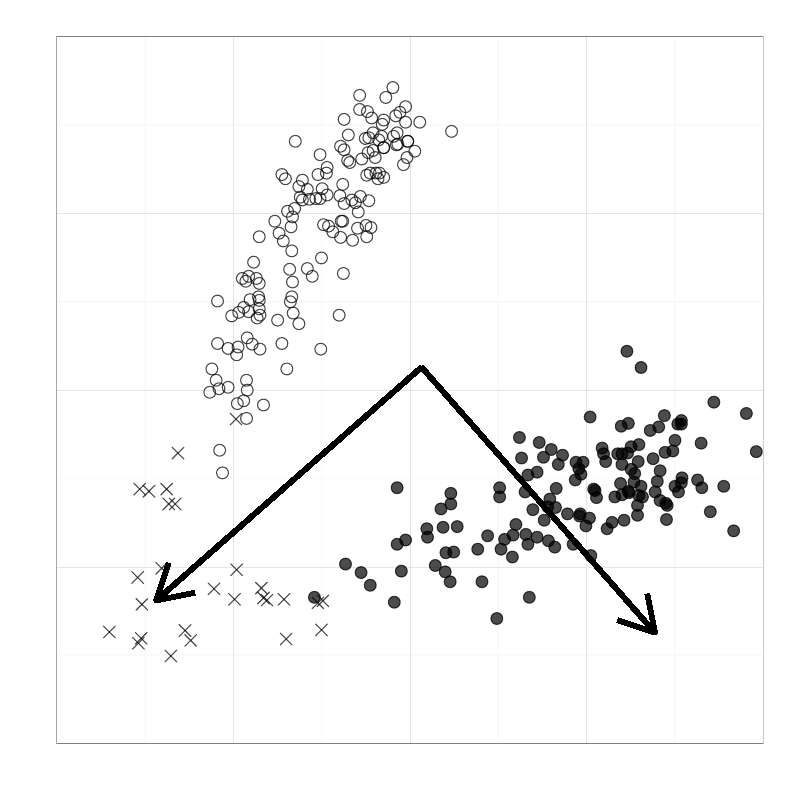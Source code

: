 % Created by tikzDevice version 0.8.1 on 2015-03-24 05:17:34
% !TEX encoding = UTF-8 Unicode
\documentclass[11pt]{memoir}
\nonstopmode

\usepackage{tikz}

\usepackage[active,tightpage,psfixbb]{preview}

\PreviewEnvironment{pgfpicture}

\setlength\PreviewBorder{0pt}

\usepackage{amsmath}
\newcommand{\SweaveOpts}[1]{}  % do not interfere with LaTeX
\newcommand{\SweaveInput}[1]{} % because they are not real TeX commands
\newcommand{\Sexpr}[1]{}       % will only be parsed by R


\usepackage{amsmath}
\usepackage{lscape}


\begin{document}

\begin{tikzpicture}[x=1pt,y=1pt]
\definecolor{fillColor}{RGB}{255,255,255}
\path[use as bounding box,fill=fillColor,fill opacity=0.00] (0,0) rectangle (289.08,289.08);
\begin{scope}
\path[clip] (  0.00,  0.00) rectangle (289.08,289.08);
\definecolor{drawColor}{RGB}{255,255,255}
\definecolor{fillColor}{RGB}{255,255,255}

\path[draw=drawColor,line width= 0.6pt,line join=round,line cap=round,fill=fillColor] (  0.00,  0.00) rectangle (289.08,289.08);
\end{scope}
\begin{scope}
\path[clip] ( 20.36, 20.36) rectangle (275.83,275.83);
\definecolor{fillColor}{RGB}{255,255,255}

\path[fill=fillColor] ( 20.36, 20.36) rectangle (275.83,275.83);
\definecolor{drawColor}{gray}{0.98}

\path[draw=drawColor,line width= 0.6pt,line join=round] ( 20.36, 52.30) --
	(275.83, 52.30);

\path[draw=drawColor,line width= 0.6pt,line join=round] ( 20.36,116.16) --
	(275.83,116.16);

\path[draw=drawColor,line width= 0.6pt,line join=round] ( 20.36,180.03) --
	(275.83,180.03);

\path[draw=drawColor,line width= 0.6pt,line join=round] ( 20.36,243.90) --
	(275.83,243.90);

\path[draw=drawColor,line width= 0.6pt,line join=round] ( 52.30, 20.36) --
	( 52.30,275.83);

\path[draw=drawColor,line width= 0.6pt,line join=round] (116.16, 20.36) --
	(116.16,275.83);

\path[draw=drawColor,line width= 0.6pt,line join=round] (180.03, 20.36) --
	(180.03,275.83);

\path[draw=drawColor,line width= 0.6pt,line join=round] (243.90, 20.36) --
	(243.90,275.83);
\definecolor{drawColor}{gray}{0.90}

\path[draw=drawColor,line width= 0.2pt,line join=round] ( 20.36, 20.36) --
	(275.83, 20.36);

\path[draw=drawColor,line width= 0.2pt,line join=round] ( 20.36, 84.23) --
	(275.83, 84.23);

\path[draw=drawColor,line width= 0.2pt,line join=round] ( 20.36,148.10) --
	(275.83,148.10);

\path[draw=drawColor,line width= 0.2pt,line join=round] ( 20.36,211.96) --
	(275.83,211.96);

\path[draw=drawColor,line width= 0.2pt,line join=round] ( 20.36,275.83) --
	(275.83,275.83);

\path[draw=drawColor,line width= 0.2pt,line join=round] ( 20.36, 20.36) --
	( 20.36,275.83);

\path[draw=drawColor,line width= 0.2pt,line join=round] ( 84.23, 20.36) --
	( 84.23,275.83);

\path[draw=drawColor,line width= 0.2pt,line join=round] (148.10, 20.36) --
	(148.10,275.83);

\path[draw=drawColor,line width= 0.2pt,line join=round] (211.96, 20.36) --
	(211.96,275.83);

\path[draw=drawColor,line width= 0.2pt,line join=round] (275.83, 20.36) --
	(275.83,275.83);
\definecolor{drawColor}{RGB}{0,0,0}

\path[draw=drawColor,draw opacity=0.70,line width= 0.4pt,line join=round,line cap=round] ( 80.40,118.21) circle (  2.13);

\path[draw=drawColor,draw opacity=0.70,line width= 0.4pt,line join=round,line cap=round] ( 62.17,123.23) -- ( 66.44,127.49);

\path[draw=drawColor,draw opacity=0.70,line width= 0.4pt,line join=round,line cap=round] ( 62.17,127.49) -- ( 66.44,123.23);
\definecolor{fillColor}{RGB}{0,0,0}

\path[draw=drawColor,draw opacity=0.70,line width= 0.4pt,line join=round,line cap=round,fill=fillColor,fill opacity=0.70] (219.37, 98.02) circle (  2.13);

\path[draw=drawColor,draw opacity=0.70,line width= 0.4pt,line join=round,line cap=round,fill=fillColor,fill opacity=0.70] (199.19,126.64) circle (  2.13);

\path[draw=drawColor,draw opacity=0.70,line width= 0.4pt,line join=round,line cap=round,fill=fillColor,fill opacity=0.70] (197.91,105.94) circle (  2.13);

\path[draw=drawColor,draw opacity=0.70,line width= 0.4pt,line join=round,line cap=round] ( 47.61, 78.26) -- ( 51.88, 82.53);

\path[draw=drawColor,draw opacity=0.70,line width= 0.4pt,line join=round,line cap=round] ( 47.61, 82.53) -- ( 51.88, 78.26);

\path[draw=drawColor,draw opacity=0.70,line width= 0.4pt,line join=round,line cap=round] (142.99,247.22) circle (  2.13);

\path[draw=drawColor,draw opacity=0.70,line width= 0.4pt,line join=round,line cap=round] ( 86.02,163.68) circle (  2.13);

\path[draw=drawColor,draw opacity=0.70,line width= 0.4pt,line join=round,line cap=round] ( 49.14, 68.56) -- ( 53.41, 72.82);

\path[draw=drawColor,draw opacity=0.70,line width= 0.4pt,line join=round,line cap=round] ( 49.14, 72.82) -- ( 53.41, 68.56);

\path[draw=drawColor,draw opacity=0.70,line width= 0.4pt,line join=round,line cap=round,fill=fillColor,fill opacity=0.70] (189.74,111.31) circle (  2.13);

\path[draw=drawColor,draw opacity=0.70,line width= 0.4pt,line join=round,line cap=round] (163.17,241.60) circle (  2.13);

\path[draw=drawColor,draw opacity=0.70,line width= 0.4pt,line join=round,line cap=round,fill=fillColor,fill opacity=0.70] (217.58,127.15) circle (  2.13);

\path[draw=drawColor,draw opacity=0.70,line width= 0.4pt,line join=round,line cap=round] (136.86,238.53) circle (  2.13);

\path[draw=drawColor,draw opacity=0.70,line width= 0.4pt,line join=round,line cap=round,fill=fillColor,fill opacity=0.70] (240.07,138.90) circle (  2.13);

\path[draw=drawColor,draw opacity=0.70,line width= 0.4pt,line join=round,line cap=round] (135.58,232.15) circle (  2.13);

\path[draw=drawColor,draw opacity=0.70,line width= 0.4pt,line join=round,line cap=round,fill=fillColor,fill opacity=0.70] (221.16,100.32) circle (  2.13);

\path[draw=drawColor,draw opacity=0.70,line width= 0.4pt,line join=round,line cap=round] (132.77,248.75) circle (  2.13);

\path[draw=drawColor,draw opacity=0.70,line width= 0.4pt,line join=round,line cap=round] (135.83,226.53) circle (  2.13);

\path[draw=drawColor,draw opacity=0.70,line width= 0.4pt,line join=round,line cap=round] (139.41,253.86) circle (  2.13);

\path[draw=drawColor,draw opacity=0.70,line width= 0.4pt,line join=round,line cap=round] ( 90.36,180.80) circle (  2.13);

\path[draw=drawColor,draw opacity=0.70,line width= 0.4pt,line join=round,line cap=round] ( 93.68,180.54) circle (  2.13);

\path[draw=drawColor,draw opacity=0.70,line width= 0.4pt,line join=round,line cap=round] ( 99.30,209.15) circle (  2.13);

\path[draw=drawColor,draw opacity=0.70,line width= 0.4pt,line join=round,line cap=round] (136.60,224.48) circle (  2.13);

\path[draw=drawColor,draw opacity=0.70,line width= 0.4pt,line join=round,line cap=round] (103.13,224.48) circle (  2.13);

\path[draw=drawColor,draw opacity=0.70,line width= 0.4pt,line join=round,line cap=round] ( 93.68,203.53) circle (  2.13);

\path[draw=drawColor,draw opacity=0.70,line width= 0.4pt,line join=round,line cap=round] (122.81,218.35) circle (  2.13);

\path[draw=drawColor,draw opacity=0.70,line width= 0.4pt,line join=round,line cap=round,fill=fillColor,fill opacity=0.70] (146.56, 93.94) circle (  2.13);

\path[draw=drawColor,draw opacity=0.70,line width= 0.4pt,line join=round,line cap=round,fill=fillColor,fill opacity=0.70] (224.48,135.07) circle (  2.13);

\path[draw=drawColor,draw opacity=0.70,line width= 0.4pt,line join=round,line cap=round] (124.08,190.25) circle (  2.13);

\path[draw=drawColor,draw opacity=0.70,line width= 0.4pt,line join=round,line cap=round] (109.27,223.97) circle (  2.13);

\path[draw=drawColor,draw opacity=0.70,line width= 0.4pt,line join=round,line cap=round,fill=fillColor,fill opacity=0.70] (209.15,119.74) circle (  2.13);

\path[draw=drawColor,draw opacity=0.70,line width= 0.4pt,line join=round,line cap=round] (116.16,195.87) circle (  2.13);

\path[draw=drawColor,draw opacity=0.70,line width= 0.4pt,line join=round,line cap=round] (103.90,212.73) circle (  2.13);

\path[draw=drawColor,draw opacity=0.70,line width= 0.4pt,line join=round,line cap=round,fill=fillColor,fill opacity=0.70] (238.53,118.97) circle (  2.13);

\path[draw=drawColor,draw opacity=0.70,line width= 0.4pt,line join=round,line cap=round] (143.75,237.00) circle (  2.13);

\path[draw=drawColor,draw opacity=0.70,line width= 0.4pt,line join=round,line cap=round] (132.51,225.76) circle (  2.13);

\path[draw=drawColor,draw opacity=0.70,line width= 0.4pt,line join=round,line cap=round] (138.64,235.72) circle (  2.13);

\path[draw=drawColor,draw opacity=0.70,line width= 0.4pt,line join=round,line cap=round] (112.84,189.23) circle (  2.13);

\path[draw=drawColor,draw opacity=0.70,line width= 0.4pt,line join=round,line cap=round,fill=fillColor,fill opacity=0.70] (200.98,112.59) circle (  2.13);

\path[draw=drawColor,draw opacity=0.70,line width= 0.4pt,line join=round,line cap=round] (118.21,218.61) circle (  2.13);

\path[draw=drawColor,draw opacity=0.70,line width= 0.4pt,line join=round,line cap=round,fill=fillColor,fill opacity=0.70] (230.87,128.43) circle (  2.13);

\path[draw=drawColor,draw opacity=0.70,line width= 0.4pt,line join=round,line cap=round] ( 58.85,104.83) -- ( 63.12,109.10);

\path[draw=drawColor,draw opacity=0.70,line width= 0.4pt,line join=round,line cap=round] ( 58.85,109.10) -- ( 63.12,104.83);

\path[draw=drawColor,draw opacity=0.70,line width= 0.4pt,line join=round,line cap=round] ( 93.68,186.67) circle (  2.13);

\path[draw=drawColor,draw opacity=0.70,line width= 0.4pt,line join=round,line cap=round,fill=fillColor,fill opacity=0.70] (222.18,109.52) circle (  2.13);

\path[draw=drawColor,draw opacity=0.70,line width= 0.4pt,line join=round,line cap=round] (103.65,155.76) circle (  2.13);

\path[draw=drawColor,draw opacity=0.70,line width= 0.4pt,line join=round,line cap=round,fill=fillColor,fill opacity=0.70] (176.20, 95.47) circle (  2.13);

\path[draw=drawColor,draw opacity=0.70,line width= 0.4pt,line join=round,line cap=round] ( 66.77, 55.53) -- ( 71.04, 59.79);

\path[draw=drawColor,draw opacity=0.70,line width= 0.4pt,line join=round,line cap=round] ( 66.77, 59.79) -- ( 71.04, 55.53);

\path[draw=drawColor,draw opacity=0.70,line width= 0.4pt,line join=round,line cap=round,fill=fillColor,fill opacity=0.70] (159.34,105.18) circle (  2.13);

\path[draw=drawColor,draw opacity=0.70,line width= 0.4pt,line join=round,line cap=round] ( 89.34,167.00) circle (  2.13);

\path[draw=drawColor,draw opacity=0.70,line width= 0.4pt,line join=round,line cap=round] (134.81,234.70) circle (  2.13);

\path[draw=drawColor,draw opacity=0.70,line width= 0.4pt,line join=round,line cap=round] ( 89.85,189.23) circle (  2.13);

\path[draw=drawColor,draw opacity=0.70,line width= 0.4pt,line join=round,line cap=round] (105.43,181.82) circle (  2.13);

\path[draw=drawColor,draw opacity=0.70,line width= 0.4pt,line join=round,line cap=round] (123.83,222.44) circle (  2.13);

\path[draw=drawColor,draw opacity=0.70,line width= 0.4pt,line join=round,line cap=round,fill=fillColor,fill opacity=0.70] (207.11, 92.40) circle (  2.13);

\path[draw=drawColor,draw opacity=0.70,line width= 0.4pt,line join=round,line cap=round] (127.40,202.26) circle (  2.13);

\path[draw=drawColor,draw opacity=0.70,line width= 0.4pt,line join=round,line cap=round,fill=fillColor,fill opacity=0.70] (172.62, 90.62) circle (  2.13);

\path[draw=drawColor,draw opacity=0.70,line width= 0.4pt,line join=round,line cap=round,fill=fillColor,fill opacity=0.70] (163.94, 89.59) circle (  2.13);

\path[draw=drawColor,draw opacity=0.70,line width= 0.4pt,line join=round,line cap=round] (129.96,249.52) circle (  2.13);

\path[draw=drawColor,draw opacity=0.70,line width= 0.4pt,line join=round,line cap=round] (147.33,238.02) circle (  2.13);

\path[draw=drawColor,draw opacity=0.70,line width= 0.4pt,line join=round,line cap=round] (111.05,192.04) circle (  2.13);

\path[draw=drawColor,draw opacity=0.70,line width= 0.4pt,line join=round,line cap=round,fill=fillColor,fill opacity=0.70] (231.63,113.35) circle (  2.13);

\path[draw=drawColor,draw opacity=0.70,line width= 0.4pt,line join=round,line cap=round] (116.42,220.90) circle (  2.13);

\path[draw=drawColor,draw opacity=0.70,line width= 0.4pt,line join=round,line cap=round] ( 91.64,194.34) circle (  2.13);

\path[draw=drawColor,draw opacity=0.70,line width= 0.4pt,line join=round,line cap=round] (141.97,257.44) circle (  2.13);

\path[draw=drawColor,draw opacity=0.70,line width= 0.4pt,line join=round,line cap=round] ( 93.68,177.48) circle (  2.13);

\path[draw=drawColor,draw opacity=0.70,line width= 0.4pt,line join=round,line cap=round] ( 94.36, 70.09) -- ( 98.63, 74.36);

\path[draw=drawColor,draw opacity=0.70,line width= 0.4pt,line join=round,line cap=round] ( 94.36, 74.36) -- ( 98.63, 70.09);

\path[draw=drawColor,draw opacity=0.70,line width= 0.4pt,line join=round,line cap=round] ( 92.66,188.46) circle (  2.13);

\path[draw=drawColor,draw opacity=0.70,line width= 0.4pt,line join=round,line cap=round,fill=fillColor,fill opacity=0.70] (174.15, 78.86) circle (  2.13);

\path[draw=drawColor,draw opacity=0.70,line width= 0.4pt,line join=round,line cap=round] (111.82,217.07) circle (  2.13);

\path[draw=drawColor,draw opacity=0.70,line width= 0.4pt,line join=round,line cap=round,fill=fillColor,fill opacity=0.70] (230.36,106.46) circle (  2.13);

\path[draw=drawColor,draw opacity=0.70,line width= 0.4pt,line join=round,line cap=round] ( 79.12,148.61) circle (  2.13);

\path[draw=drawColor,draw opacity=0.70,line width= 0.4pt,line join=round,line cap=round,fill=fillColor,fill opacity=0.70] (246.20,135.83) circle (  2.13);

\path[draw=drawColor,draw opacity=0.70,line width= 0.4pt,line join=round,line cap=round] (124.34,245.94) circle (  2.13);

\path[draw=drawColor,draw opacity=0.70,line width= 0.4pt,line join=round,line cap=round] (138.64,245.69) circle (  2.13);

\path[draw=drawColor,draw opacity=0.70,line width= 0.4pt,line join=round,line cap=round] ( 93.94,162.91) circle (  2.13);

\path[draw=drawColor,draw opacity=0.70,line width= 0.4pt,line join=round,line cap=round,fill=fillColor,fill opacity=0.70] (224.74,110.29) circle (  2.13);

\path[draw=drawColor,draw opacity=0.70,line width= 0.4pt,line join=round,line cap=round,fill=fillColor,fill opacity=0.70] (246.20,114.63) circle (  2.13);

\path[draw=drawColor,draw opacity=0.70,line width= 0.4pt,line join=round,line cap=round] (101.86,164.96) circle (  2.13);

\path[draw=drawColor,draw opacity=0.70,line width= 0.4pt,line join=round,line cap=round] (105.43,198.42) circle (  2.13);

\path[draw=drawColor,draw opacity=0.70,line width= 0.4pt,line join=round,line cap=round] ( 51.70,109.43) -- ( 55.96,113.70);

\path[draw=drawColor,draw opacity=0.70,line width= 0.4pt,line join=round,line cap=round] ( 51.70,113.70) -- ( 55.96,109.43);

\path[draw=drawColor,draw opacity=0.70,line width= 0.4pt,line join=round,line cap=round,fill=fillColor,fill opacity=0.70] (234.96,133.53) circle (  2.13);

\path[draw=drawColor,draw opacity=0.70,line width= 0.4pt,line join=round,line cap=round,fill=fillColor,fill opacity=0.70] (213.24,138.39) circle (  2.13);

\path[draw=drawColor,draw opacity=0.70,line width= 0.4pt,line join=round,line cap=round] (122.55,175.18) circle (  2.13);

\path[draw=drawColor,draw opacity=0.70,line width= 0.4pt,line join=round,line cap=round,fill=fillColor,fill opacity=0.70] (160.87, 82.44) circle (  2.13);

\path[draw=drawColor,draw opacity=0.70,line width= 0.4pt,line join=round,line cap=round] (137.88,239.81) circle (  2.13);

\path[draw=drawColor,draw opacity=0.70,line width= 0.4pt,line join=round,line cap=round,fill=fillColor,fill opacity=0.70] (265.10, 97.26) circle (  2.13);

\path[draw=drawColor,draw opacity=0.70,line width= 0.4pt,line join=round,line cap=round,fill=fillColor,fill opacity=0.70] (229.08,114.89) circle (  2.13);

\path[draw=drawColor,draw opacity=0.70,line width= 0.4pt,line join=round,line cap=round] (100.84,204.81) circle (  2.13);

\path[draw=drawColor,draw opacity=0.70,line width= 0.4pt,line join=round,line cap=round] (134.05,206.85) circle (  2.13);

\path[draw=drawColor,draw opacity=0.70,line width= 0.4pt,line join=round,line cap=round,fill=fillColor,fill opacity=0.70] (240.83,101.35) circle (  2.13);

\path[draw=drawColor,draw opacity=0.70,line width= 0.4pt,line join=round,line cap=round] (132.51,203.53) circle (  2.13);

\path[draw=drawColor,draw opacity=0.70,line width= 0.4pt,line join=round,line cap=round,fill=fillColor,fill opacity=0.70] (253.60,112.84) circle (  2.13);

\path[draw=drawColor,draw opacity=0.70,line width= 0.4pt,line join=round,line cap=round] (115.91,162.91) circle (  2.13);

\path[draw=drawColor,draw opacity=0.70,line width= 0.4pt,line join=round,line cap=round] ( 89.34,148.10) circle (  2.13);

\path[draw=drawColor,draw opacity=0.70,line width= 0.4pt,line join=round,line cap=round] ( 89.08,151.67) circle (  2.13);

\path[draw=drawColor,draw opacity=0.70,line width= 0.4pt,line join=round,line cap=round,fill=fillColor,fill opacity=0.70] (161.13, 89.34) circle (  2.13);

\path[draw=drawColor,draw opacity=0.70,line width= 0.4pt,line join=round,line cap=round] (130.72,231.63) circle (  2.13);

\path[draw=drawColor,draw opacity=0.70,line width= 0.4pt,line join=round,line cap=round] (138.13,244.15) circle (  2.13);

\path[draw=drawColor,draw opacity=0.70,line width= 0.4pt,line join=round,line cap=round] (117.95,226.53) circle (  2.13);

\path[draw=drawColor,draw opacity=0.70,line width= 0.4pt,line join=round,line cap=round] (127.15,216.82) circle (  2.13);

\path[draw=drawColor,draw opacity=0.70,line width= 0.4pt,line join=round,line cap=round] (115.65,233.17) circle (  2.13);

\path[draw=drawColor,draw opacity=0.70,line width= 0.4pt,line join=round,line cap=round,fill=fillColor,fill opacity=0.70] (162.66, 78.86) circle (  2.13);

\path[draw=drawColor,draw opacity=0.70,line width= 0.4pt,line join=round,line cap=round] (130.21,218.09) circle (  2.13);

\path[draw=drawColor,draw opacity=0.70,line width= 0.4pt,line join=round,line cap=round] (142.22,239.81) circle (  2.13);

\path[draw=drawColor,draw opacity=0.70,line width= 0.4pt,line join=round,line cap=round] ( 91.13,164.70) circle (  2.13);

\path[draw=drawColor,draw opacity=0.70,line width= 0.4pt,line join=round,line cap=round,fill=fillColor,fill opacity=0.70] (198.68,108.75) circle (  2.13);

\path[draw=drawColor,draw opacity=0.70,line width= 0.4pt,line join=round,line cap=round] (123.32,209.15) circle (  2.13);

\path[draw=drawColor,draw opacity=0.70,line width= 0.4pt,line join=round,line cap=round] ( 75.80,147.33) circle (  2.13);

\path[draw=drawColor,draw opacity=0.70,line width= 0.4pt,line join=round,line cap=round,fill=fillColor,fill opacity=0.70] (124.85, 85.25) circle (  2.13);

\path[draw=drawColor,draw opacity=0.70,line width= 0.4pt,line join=round,line cap=round] (118.21,228.57) circle (  2.13);

\path[draw=drawColor,draw opacity=0.70,line width= 0.4pt,line join=round,line cap=round] ( 75.20, 74.18) -- ( 79.47, 78.44);

\path[draw=drawColor,draw opacity=0.70,line width= 0.4pt,line join=round,line cap=round] ( 75.20, 78.44) -- ( 79.47, 74.18);

\path[draw=drawColor,draw opacity=0.70,line width= 0.4pt,line join=round,line cap=round] ( 95.21,142.73) circle (  2.13);

\path[draw=drawColor,draw opacity=0.70,line width= 0.4pt,line join=round,line cap=round,fill=fillColor,fill opacity=0.70] (201.74,121.27) circle (  2.13);

\path[draw=drawColor,draw opacity=0.70,line width= 0.4pt,line join=round,line cap=round] ( 78.10,151.67) circle (  2.13);

\path[draw=drawColor,draw opacity=0.70,line width= 0.4pt,line join=round,line cap=round] (118.72,207.37) circle (  2.13);

\path[draw=drawColor,draw opacity=0.70,line width= 0.4pt,line join=round,line cap=round,fill=fillColor,fill opacity=0.70] (273.28,125.87) circle (  2.13);

\path[draw=drawColor,draw opacity=0.70,line width= 0.4pt,line join=round,line cap=round,fill=fillColor,fill opacity=0.70] (228.06,119.48) circle (  2.13);

\path[draw=drawColor,draw opacity=0.70,line width= 0.4pt,line join=round,line cap=round] (132.26,207.62) circle (  2.13);

\path[draw=drawColor,draw opacity=0.70,line width= 0.4pt,line join=round,line cap=round] ( 88.06,144.26) circle (  2.13);

\path[draw=drawColor,draw opacity=0.70,line width= 0.4pt,line join=round,line cap=round] (125.62,231.12) circle (  2.13);

\path[draw=drawColor,draw opacity=0.70,line width= 0.4pt,line join=round,line cap=round] (143.50,241.09) circle (  2.13);

\path[draw=drawColor,draw opacity=0.70,line width= 0.4pt,line join=round,line cap=round,fill=fillColor,fill opacity=0.70] (256.67,104.16) circle (  2.13);

\path[draw=drawColor,draw opacity=0.70,line width= 0.4pt,line join=round,line cap=round,fill=fillColor,fill opacity=0.70] (228.06,127.66) circle (  2.13);

\path[draw=drawColor,draw opacity=0.70,line width= 0.4pt,line join=round,line cap=round,fill=fillColor,fill opacity=0.70] (194.85,129.19) circle (  2.13);

\path[draw=drawColor,draw opacity=0.70,line width= 0.4pt,line join=round,line cap=round,fill=fillColor,fill opacity=0.70] (188.46,123.57) circle (  2.13);

\path[draw=drawColor,draw opacity=0.70,line width= 0.4pt,line join=round,line cap=round] (129.19,206.60) circle (  2.13);

\path[draw=drawColor,draw opacity=0.70,line width= 0.4pt,line join=round,line cap=round] ( 78.61,164.96) circle (  2.13);

\path[draw=drawColor,draw opacity=0.70,line width= 0.4pt,line join=round,line cap=round,fill=fillColor,fill opacity=0.70] (143.50,112.84) circle (  2.13);

\path[draw=drawColor,draw opacity=0.70,line width= 0.4pt,line join=round,line cap=round,fill=fillColor,fill opacity=0.70] (180.54,112.84) circle (  2.13);

\path[draw=drawColor,draw opacity=0.70,line width= 0.4pt,line join=round,line cap=round] (106.71,238.02) circle (  2.13);

\path[draw=drawColor,draw opacity=0.70,line width= 0.4pt,line join=round,line cap=round,fill=fillColor,fill opacity=0.70] (210.69,122.04) circle (  2.13);

\path[draw=drawColor,draw opacity=0.70,line width= 0.4pt,line join=round,line cap=round,fill=fillColor,fill opacity=0.70] (227.04,111.56) circle (  2.13);

\path[draw=drawColor,draw opacity=0.70,line width= 0.4pt,line join=round,line cap=round] ( 79.38,126.38) circle (  2.13);

\path[draw=drawColor,draw opacity=0.70,line width= 0.4pt,line join=round,line cap=round,fill=fillColor,fill opacity=0.70] (160.10, 98.54) circle (  2.13);

\path[draw=drawColor,draw opacity=0.70,line width= 0.4pt,line join=round,line cap=round,fill=fillColor,fill opacity=0.70] (238.02,134.81) circle (  2.13);

\path[draw=drawColor,draw opacity=0.70,line width= 0.4pt,line join=round,line cap=round,fill=fillColor,fill opacity=0.70] (246.45,116.42) circle (  2.13);

\path[draw=drawColor,draw opacity=0.70,line width= 0.4pt,line join=round,line cap=round,fill=fillColor,fill opacity=0.70] (209.66,103.39) circle (  2.13);

\path[draw=drawColor,draw opacity=0.70,line width= 0.4pt,line join=round,line cap=round,fill=fillColor,fill opacity=0.70] (190.76, 92.40) circle (  2.13);

\path[draw=drawColor,draw opacity=0.70,line width= 0.4pt,line join=round,line cap=round,fill=fillColor,fill opacity=0.70] (200.47, 91.38) circle (  2.13);

\path[draw=drawColor,draw opacity=0.70,line width= 0.4pt,line join=round,line cap=round] (116.93,207.88) circle (  2.13);

\path[draw=drawColor,draw opacity=0.70,line width= 0.4pt,line join=round,line cap=round,fill=fillColor,fill opacity=0.70] (162.91,110.80) circle (  2.13);

\path[draw=drawColor,draw opacity=0.70,line width= 0.4pt,line join=round,line cap=round,fill=fillColor,fill opacity=0.70] (235.98,123.32) circle (  2.13);

\path[draw=drawColor,draw opacity=0.70,line width= 0.4pt,line join=round,line cap=round] (108.50,217.84) circle (  2.13);

\path[draw=drawColor,draw opacity=0.70,line width= 0.4pt,line join=round,line cap=round,fill=fillColor,fill opacity=0.70] (253.35,128.94) circle (  2.13);

\path[draw=drawColor,draw opacity=0.70,line width= 0.4pt,line join=round,line cap=round] ( 89.08,137.88) circle (  2.13);

\path[draw=drawColor,draw opacity=0.70,line width= 0.4pt,line join=round,line cap=round,fill=fillColor,fill opacity=0.70] (205.07,103.39) circle (  2.13);

\path[draw=drawColor,draw opacity=0.70,line width= 0.4pt,line join=round,line cap=round] (112.75, 69.07) -- (117.02, 73.33);

\path[draw=drawColor,draw opacity=0.70,line width= 0.4pt,line join=round,line cap=round] (112.75, 73.33) -- (117.02, 69.07);

\path[draw=drawColor,draw opacity=0.70,line width= 0.4pt,line join=round,line cap=round,fill=fillColor,fill opacity=0.70] (165.21, 98.79) circle (  2.13);

\path[draw=drawColor,draw opacity=0.70,line width= 0.4pt,line join=round,line cap=round,fill=fillColor,fill opacity=0.70] (241.09,106.46) circle (  2.13);

\path[draw=drawColor,draw opacity=0.70,line width= 0.4pt,line join=round,line cap=round,fill=fillColor,fill opacity=0.70] (154.48, 94.96) circle (  2.13);

\path[draw=drawColor,draw opacity=0.70,line width= 0.4pt,line join=round,line cap=round,fill=fillColor,fill opacity=0.70] (113.61, 73.24) circle (  2.13);

\path[draw=drawColor,draw opacity=0.70,line width= 0.4pt,line join=round,line cap=round] (107.99,221.67) circle (  2.13);

\path[draw=drawColor,draw opacity=0.70,line width= 0.4pt,line join=round,line cap=round] (105.94,175.94) circle (  2.13);

\path[draw=drawColor,draw opacity=0.70,line width= 0.4pt,line join=round,line cap=round] (114.12,217.33) circle (  2.13);

\path[draw=drawColor,draw opacity=0.70,line width= 0.4pt,line join=round,line cap=round] ( 88.06,177.99) circle (  2.13);

\path[draw=drawColor,draw opacity=0.70,line width= 0.4pt,line join=round,line cap=round,fill=fillColor,fill opacity=0.70] (237.51,115.14) circle (  2.13);

\path[draw=drawColor,draw opacity=0.70,line width= 0.4pt,line join=round,line cap=round,fill=fillColor,fill opacity=0.70] (214.52,112.33) circle (  2.13);

\path[draw=drawColor,draw opacity=0.70,line width= 0.4pt,line join=round,line cap=round,fill=fillColor,fill opacity=0.70] (232.15,109.52) circle (  2.13);

\path[draw=drawColor,draw opacity=0.70,line width= 0.4pt,line join=round,line cap=round] (129.45,212.47) circle (  2.13);

\path[draw=drawColor,draw opacity=0.70,line width= 0.4pt,line join=round,line cap=round,fill=fillColor,fill opacity=0.70] (243.90,113.35) circle (  2.13);

\path[draw=drawColor,draw opacity=0.70,line width= 0.4pt,line join=round,line cap=round,fill=fillColor,fill opacity=0.70] (154.23, 98.02) circle (  2.13);

\path[draw=drawColor,draw opacity=0.70,line width= 0.4pt,line join=round,line cap=round,fill=fillColor,fill opacity=0.70] (145.03, 82.70) circle (  2.13);

\path[draw=drawColor,draw opacity=0.70,line width= 0.4pt,line join=round,line cap=round,fill=fillColor,fill opacity=0.70] (143.50, 92.40) circle (  2.13);

\path[draw=drawColor,draw opacity=0.70,line width= 0.4pt,line join=round,line cap=round] (109.27,216.82) circle (  2.13);

\path[draw=drawColor,draw opacity=0.70,line width= 0.4pt,line join=round,line cap=round] ( 86.27,176.20) circle (  2.13);

\path[draw=drawColor,draw opacity=0.70,line width= 0.4pt,line join=round,line cap=round,fill=fillColor,fill opacity=0.70] (194.08, 94.96) circle (  2.13);

\path[draw=drawColor,draw opacity=0.70,line width= 0.4pt,line join=round,line cap=round,fill=fillColor,fill opacity=0.70] (236.74,111.31) circle (  2.13);

\path[draw=drawColor,draw opacity=0.70,line width= 0.4pt,line join=round,line cap=round] (104.92,180.03) circle (  2.13);

\path[draw=drawColor,draw opacity=0.70,line width= 0.4pt,line join=round,line cap=round] (123.06,203.28) circle (  2.13);

\path[draw=drawColor,draw opacity=0.70,line width= 0.4pt,line join=round,line cap=round] (111.05,220.65) circle (  2.13);

\path[draw=drawColor,draw opacity=0.70,line width= 0.4pt,line join=round,line cap=round] (100.49, 70.34) -- (104.76, 74.61);

\path[draw=drawColor,draw opacity=0.70,line width= 0.4pt,line join=round,line cap=round] (100.49, 74.61) -- (104.76, 70.34);

\path[draw=drawColor,draw opacity=0.70,line width= 0.4pt,line join=round,line cap=round,fill=fillColor,fill opacity=0.70] (130.47, 82.19) circle (  2.13);

\path[draw=drawColor,draw opacity=0.70,line width= 0.4pt,line join=round,line cap=round] ( 48.37,110.20) -- ( 52.64,114.47);

\path[draw=drawColor,draw opacity=0.70,line width= 0.4pt,line join=round,line cap=round] ( 48.37,114.47) -- ( 52.64,110.20);

\path[draw=drawColor,draw opacity=0.70,line width= 0.4pt,line join=round,line cap=round,fill=fillColor,fill opacity=0.70] (186.42, 99.56) circle (  2.13);

\path[draw=drawColor,draw opacity=0.70,line width= 0.4pt,line join=round,line cap=round] ( 93.43,181.82) circle (  2.13);

\path[draw=drawColor,draw opacity=0.70,line width= 0.4pt,line join=round,line cap=round] (114.03, 59.36) -- (118.30, 63.63);

\path[draw=drawColor,draw opacity=0.70,line width= 0.4pt,line join=round,line cap=round] (114.03, 63.63) -- (118.30, 59.36);

\path[draw=drawColor,draw opacity=0.70,line width= 0.4pt,line join=round,line cap=round,fill=fillColor,fill opacity=0.70] (192.55,104.92) circle (  2.13);

\path[draw=drawColor,draw opacity=0.70,line width= 0.4pt,line join=round,line cap=round,fill=fillColor,fill opacity=0.70] (218.09,125.10) circle (  2.13);

\path[draw=drawColor,draw opacity=0.70,line width= 0.4pt,line join=round,line cap=round] ( 82.44,163.17) circle (  2.13);

\path[draw=drawColor,draw opacity=0.70,line width= 0.4pt,line join=round,line cap=round] (146.56,244.92) circle (  2.13);

\path[draw=drawColor,draw opacity=0.70,line width= 0.4pt,line join=round,line cap=round,fill=fillColor,fill opacity=0.70] (261.52,113.35) circle (  2.13);

\path[draw=drawColor,draw opacity=0.70,line width= 0.4pt,line join=round,line cap=round,fill=fillColor,fill opacity=0.70] (240.32,125.62) circle (  2.13);

\path[draw=drawColor,draw opacity=0.70,line width= 0.4pt,line join=round,line cap=round,fill=fillColor,fill opacity=0.70] (225.50,101.09) circle (  2.13);

\path[draw=drawColor,draw opacity=0.70,line width= 0.4pt,line join=round,line cap=round] (100.32,173.39) circle (  2.13);

\path[draw=drawColor,draw opacity=0.70,line width= 0.4pt,line join=round,line cap=round,fill=fillColor,fill opacity=0.70] (246.20,137.11) circle (  2.13);

\path[draw=drawColor,draw opacity=0.70,line width= 0.4pt,line join=round,line cap=round] (138.64,235.72) circle (  2.13);

\path[draw=drawColor,draw opacity=0.70,line width= 0.4pt,line join=round,line cap=round] (151.67,244.92) circle (  2.13);

\path[draw=drawColor,draw opacity=0.70,line width= 0.4pt,line join=round,line cap=round,fill=fillColor,fill opacity=0.70] (215.54,109.27) circle (  2.13);

\path[draw=drawColor,draw opacity=0.70,line width= 0.4pt,line join=round,line cap=round] (134.81,241.09) circle (  2.13);

\path[draw=drawColor,draw opacity=0.70,line width= 0.4pt,line join=round,line cap=round,fill=fillColor,fill opacity=0.70] (196.38,123.83) circle (  2.13);

\path[draw=drawColor,draw opacity=0.70,line width= 0.4pt,line join=round,line cap=round,fill=fillColor,fill opacity=0.70] (227.29,111.05) circle (  2.13);

\path[draw=drawColor,draw opacity=0.70,line width= 0.4pt,line join=round,line cap=round,fill=fillColor,fill opacity=0.70] (208.13,122.04) circle (  2.13);

\path[draw=drawColor,draw opacity=0.70,line width= 0.4pt,line join=round,line cap=round,fill=fillColor,fill opacity=0.70] (226.78,125.36) circle (  2.13);

\path[draw=drawColor,draw opacity=0.70,line width= 0.4pt,line join=round,line cap=round] (145.80,229.59) circle (  2.13);

\path[draw=drawColor,draw opacity=0.70,line width= 0.4pt,line join=round,line cap=round] (101.86,226.01) circle (  2.13);

\path[draw=drawColor,draw opacity=0.70,line width= 0.4pt,line join=round,line cap=round,fill=fillColor,fill opacity=0.70] (203.28,124.59) circle (  2.13);

\path[draw=drawColor,draw opacity=0.70,line width= 0.4pt,line join=round,line cap=round] (124.34,234.96) circle (  2.13);

\path[draw=drawColor,draw opacity=0.70,line width= 0.4pt,line join=round,line cap=round] ( 37.39, 58.59) -- ( 41.66, 62.86);

\path[draw=drawColor,draw opacity=0.70,line width= 0.4pt,line join=round,line cap=round] ( 37.39, 62.86) -- ( 41.66, 58.59);

\path[draw=drawColor,draw opacity=0.70,line width= 0.4pt,line join=round,line cap=round,fill=fillColor,fill opacity=0.70] (243.13,126.13) circle (  2.13);

\path[draw=drawColor,draw opacity=0.70,line width= 0.4pt,line join=round,line cap=round,fill=fillColor,fill opacity=0.70] (227.04,136.09) circle (  2.13);

\path[draw=drawColor,draw opacity=0.70,line width= 0.4pt,line join=round,line cap=round,fill=fillColor,fill opacity=0.70] (212.99,101.86) circle (  2.13);

\path[draw=drawColor,draw opacity=0.70,line width= 0.4pt,line join=round,line cap=round,fill=fillColor,fill opacity=0.70] (244.92,135.83) circle (  2.13);

\path[draw=drawColor,draw opacity=0.70,line width= 0.4pt,line join=round,line cap=round] (149.88,234.44) circle (  2.13);

\path[draw=drawColor,draw opacity=0.70,line width= 0.4pt,line join=round,line cap=round] ( 92.31, 74.43) -- ( 96.58, 78.70);

\path[draw=drawColor,draw opacity=0.70,line width= 0.4pt,line join=round,line cap=round] ( 92.31, 78.70) -- ( 96.58, 74.43);

\path[draw=drawColor,draw opacity=0.70,line width= 0.4pt,line join=round,line cap=round,fill=fillColor,fill opacity=0.70] (162.91,106.97) circle (  2.13);

\path[draw=drawColor,draw opacity=0.70,line width= 0.4pt,line join=round,line cap=round] ( 56.29, 81.58) -- ( 60.56, 85.85);

\path[draw=drawColor,draw opacity=0.70,line width= 0.4pt,line join=round,line cap=round] ( 56.29, 85.85) -- ( 60.56, 81.58);

\path[draw=drawColor,draw opacity=0.70,line width= 0.4pt,line join=round,line cap=round] (123.06,236.23) circle (  2.13);

\path[draw=drawColor,draw opacity=0.70,line width= 0.4pt,line join=round,line cap=round] (133.02,233.93) circle (  2.13);

\path[draw=drawColor,draw opacity=0.70,line width= 0.4pt,line join=round,line cap=round] (143.24,236.74) circle (  2.13);

\path[draw=drawColor,draw opacity=0.70,line width= 0.4pt,line join=round,line cap=round,fill=fillColor,fill opacity=0.70] (230.87,110.03) circle (  2.13);

\path[draw=drawColor,draw opacity=0.70,line width= 0.4pt,line join=round,line cap=round,fill=fillColor,fill opacity=0.70] (207.88,115.65) circle (  2.13);

\path[draw=drawColor,draw opacity=0.70,line width= 0.4pt,line join=round,line cap=round] (105.69,187.18) circle (  2.13);

\path[draw=drawColor,draw opacity=0.70,line width= 0.4pt,line join=round,line cap=round] (133.28,216.56) circle (  2.13);

\path[draw=drawColor,draw opacity=0.70,line width= 0.4pt,line join=round,line cap=round] ( 64.72, 59.10) -- ( 68.99, 63.37);

\path[draw=drawColor,draw opacity=0.70,line width= 0.4pt,line join=round,line cap=round] ( 64.72, 63.37) -- ( 68.99, 59.10);

\path[draw=drawColor,draw opacity=0.70,line width= 0.4pt,line join=round,line cap=round,fill=fillColor,fill opacity=0.70] (211.71, 99.05) circle (  2.13);

\path[draw=drawColor,draw opacity=0.70,line width= 0.4pt,line join=round,line cap=round] (124.34,215.54) circle (  2.13);

\path[draw=drawColor,draw opacity=0.70,line width= 0.4pt,line join=round,line cap=round,fill=fillColor,fill opacity=0.70] (185.14, 87.81) circle (  2.13);

\path[draw=drawColor,draw opacity=0.70,line width= 0.4pt,line join=round,line cap=round,fill=fillColor,fill opacity=0.70] (215.03,111.82) circle (  2.13);

\path[draw=drawColor,draw opacity=0.70,line width= 0.4pt,line join=round,line cap=round,fill=fillColor,fill opacity=0.70] (179.52, 65.58) circle (  2.13);

\path[draw=drawColor,draw opacity=0.70,line width= 0.4pt,line join=round,line cap=round] (106.46,213.75) circle (  2.13);

\path[draw=drawColor,draw opacity=0.70,line width= 0.4pt,line join=round,line cap=round,fill=fillColor,fill opacity=0.70] (209.92,117.70) circle (  2.13);

\path[draw=drawColor,draw opacity=0.70,line width= 0.4pt,line join=round,line cap=round] (134.30,246.45) circle (  2.13);

\path[draw=drawColor,draw opacity=0.70,line width= 0.4pt,line join=round,line cap=round] ( 88.83,187.44) circle (  2.13);

\path[draw=drawColor,draw opacity=0.70,line width= 0.4pt,line join=round,line cap=round,fill=fillColor,fill opacity=0.70] (190.76,117.44) circle (  2.13);

\path[draw=drawColor,draw opacity=0.70,line width= 0.4pt,line join=round,line cap=round] ( 85.76,143.24) circle (  2.13);

\path[draw=drawColor,draw opacity=0.70,line width= 0.4pt,line join=round,line cap=round,fill=fillColor,fill opacity=0.70] (245.17,111.31) circle (  2.13);

\path[draw=drawColor,draw opacity=0.70,line width= 0.4pt,line join=round,line cap=round] (132.00,239.04) circle (  2.13);

\path[draw=drawColor,draw opacity=0.70,line width= 0.4pt,line join=round,line cap=round,fill=fillColor,fill opacity=0.70] (226.53,162.15) circle (  2.13);

\path[draw=drawColor,draw opacity=0.70,line width= 0.4pt,line join=round,line cap=round,fill=fillColor,fill opacity=0.70] (269.70,139.67) circle (  2.13);

\path[draw=drawColor,draw opacity=0.70,line width= 0.4pt,line join=round,line cap=round,fill=fillColor,fill opacity=0.70] (252.07,115.65) circle (  2.13);

\path[draw=drawColor,draw opacity=0.70,line width= 0.4pt,line join=round,line cap=round] ( 83.37, 81.07) -- ( 87.64, 85.34);

\path[draw=drawColor,draw opacity=0.70,line width= 0.4pt,line join=round,line cap=round] ( 83.37, 85.34) -- ( 87.64, 81.07);

\path[draw=drawColor,draw opacity=0.70,line width= 0.4pt,line join=round,line cap=round,fill=fillColor,fill opacity=0.70] (198.17, 93.68) circle (  2.13);

\path[draw=drawColor,draw opacity=0.70,line width= 0.4pt,line join=round,line cap=round] ( 85.51,160.87) circle (  2.13);

\path[draw=drawColor,draw opacity=0.70,line width= 0.4pt,line join=round,line cap=round] (114.89,226.01) circle (  2.13);

\path[draw=drawColor,draw opacity=0.70,line width= 0.4pt,line join=round,line cap=round,fill=fillColor,fill opacity=0.70] (194.08,118.46) circle (  2.13);

\path[draw=drawColor,draw opacity=0.70,line width= 0.4pt,line join=round,line cap=round] (133.28,239.30) circle (  2.13);

\path[draw=drawColor,draw opacity=0.70,line width= 0.4pt,line join=round,line cap=round] ( 48.88, 56.29) -- ( 53.15, 60.56);

\path[draw=drawColor,draw opacity=0.70,line width= 0.4pt,line join=round,line cap=round] ( 48.88, 60.56) -- ( 53.15, 56.29);

\path[draw=drawColor,draw opacity=0.70,line width= 0.4pt,line join=round,line cap=round] (115.65,217.33) circle (  2.13);

\path[draw=drawColor,draw opacity=0.70,line width= 0.4pt,line join=round,line cap=round,fill=fillColor,fill opacity=0.70] (191.27, 73.24) circle (  2.13);

\path[draw=drawColor,draw opacity=0.70,line width= 0.4pt,line join=round,line cap=round,fill=fillColor,fill opacity=0.70] (230.36,102.88) circle (  2.13);

\path[draw=drawColor,draw opacity=0.70,line width= 0.4pt,line join=round,line cap=round,fill=fillColor,fill opacity=0.70] (240.58,107.22) circle (  2.13);

\path[draw=drawColor,draw opacity=0.70,line width= 0.4pt,line join=round,line cap=round] (105.69,210.69) circle (  2.13);

\path[draw=drawColor,draw opacity=0.70,line width= 0.4pt,line join=round,line cap=round] (144.52,248.50) circle (  2.13);

\path[draw=drawColor,draw opacity=0.70,line width= 0.4pt,line join=round,line cap=round,fill=fillColor,fill opacity=0.70] (224.74,121.27) circle (  2.13);

\path[draw=drawColor,draw opacity=0.70,line width= 0.4pt,line join=round,line cap=round,fill=fillColor,fill opacity=0.70] (257.95,143.75) circle (  2.13);

\path[draw=drawColor,draw opacity=0.70,line width= 0.4pt,line join=round,line cap=round,fill=fillColor,fill opacity=0.70] (133.79, 77.59) circle (  2.13);

\path[draw=drawColor,draw opacity=0.70,line width= 0.4pt,line join=round,line cap=round] ( 59.61, 49.91) -- ( 63.88, 54.17);

\path[draw=drawColor,draw opacity=0.70,line width= 0.4pt,line join=round,line cap=round] ( 59.61, 54.17) -- ( 63.88, 49.91);

\path[draw=drawColor,draw opacity=0.70,line width= 0.4pt,line join=round,line cap=round,fill=fillColor,fill opacity=0.70] (182.33, 94.19) circle (  2.13);

\path[draw=drawColor,draw opacity=0.70,line width= 0.4pt,line join=round,line cap=round] (120.25,205.32) circle (  2.13);

\path[draw=drawColor,draw opacity=0.70,line width= 0.4pt,line join=round,line cap=round] (101.26, 56.04) -- (105.52, 60.31);

\path[draw=drawColor,draw opacity=0.70,line width= 0.4pt,line join=round,line cap=round] (101.26, 60.31) -- (105.52, 56.04);

\path[draw=drawColor,draw opacity=0.70,line width= 0.4pt,line join=round,line cap=round,fill=fillColor,fill opacity=0.70] (187.69,130.98) circle (  2.13);

\path[draw=drawColor,draw opacity=0.70,line width= 0.4pt,line join=round,line cap=round,fill=fillColor,fill opacity=0.70] (224.74,125.10) circle (  2.13);

\path[draw=drawColor,draw opacity=0.70,line width= 0.4pt,line join=round,line cap=round] (104.67,191.78) circle (  2.13);

\path[draw=drawColor,draw opacity=0.70,line width= 0.4pt,line join=round,line cap=round] ( 78.61,180.29) circle (  2.13);

\path[draw=drawColor,draw opacity=0.70,line width= 0.4pt,line join=round,line cap=round] (102.37,202.00) circle (  2.13);

\path[draw=drawColor,draw opacity=0.70,line width= 0.4pt,line join=round,line cap=round,fill=fillColor,fill opacity=0.70] (157.29, 84.74) circle (  2.13);

\path[draw=drawColor,draw opacity=0.70,line width= 0.4pt,line join=round,line cap=round] ( 92.92,174.15) circle (  2.13);

\path[draw=drawColor,draw opacity=0.70,line width= 0.4pt,line join=round,line cap=round] (129.96,254.63) circle (  2.13);

\path[draw=drawColor,draw opacity=0.70,line width= 0.4pt,line join=round,line cap=round,fill=fillColor,fill opacity=0.70] (218.86,122.29) circle (  2.13);

\path[draw=drawColor,draw opacity=0.70,line width= 0.4pt,line join=round,line cap=round,fill=fillColor,fill opacity=0.70] (238.53,108.24) circle (  2.13);

\path[draw=drawColor,draw opacity=0.70,line width= 0.4pt,line join=round,line cap=round] (138.64,224.99) circle (  2.13);

\path[draw=drawColor,draw opacity=0.70,line width= 0.4pt,line join=round,line cap=round,fill=fillColor,fill opacity=0.70] (231.63,156.27) circle (  2.13);

\path[draw=drawColor,draw opacity=0.70,line width= 0.4pt,line join=round,line cap=round,fill=fillColor,fill opacity=0.70] (229.34,117.95) circle (  2.13);

\path[draw=drawColor,draw opacity=0.70,line width= 0.4pt,line join=round,line cap=round] ( 87.55,188.46) circle (  2.13);

\path[draw=drawColor,draw opacity=0.70,line width= 0.4pt,line join=round,line cap=round] ( 76.57,155.76) circle (  2.13);

\path[draw=drawColor,draw opacity=0.70,line width= 0.4pt,line join=round,line cap=round] (107.99,172.11) circle (  2.13);

\path[draw=drawColor,draw opacity=0.70,line width= 0.4pt,line join=round,line cap=round] ( 61.15,104.83) -- ( 65.42,109.10);

\path[draw=drawColor,draw opacity=0.70,line width= 0.4pt,line join=round,line cap=round] ( 61.15,109.10) -- ( 65.42,104.83);

\path[draw=drawColor,draw opacity=0.70,line width= 0.4pt,line join=round,line cap=round] (147.07,232.15) circle (  2.13);

\path[draw=drawColor,draw opacity=0.70,line width= 0.4pt,line join=round,line cap=round] (128.43,215.80) circle (  2.13);

\path[draw=drawColor,draw opacity=0.70,line width= 0.4pt,line join=round,line cap=round] ( 58.08,110.20) -- ( 62.35,114.47);

\path[draw=drawColor,draw opacity=0.70,line width= 0.4pt,line join=round,line cap=round] ( 58.08,114.47) -- ( 62.35,110.20);

\path[draw=drawColor,draw opacity=0.70,line width= 0.4pt,line join=round,line cap=round,fill=fillColor,fill opacity=0.70] (189.99, 95.98) circle (  2.13);

\path[draw=drawColor,draw opacity=0.70,line width= 0.4pt,line join=round,line cap=round,fill=fillColor,fill opacity=0.70] (223.20,125.10) circle (  2.13);

\path[draw=drawColor,draw opacity=0.70,line width= 0.4pt,line join=round,line cap=round] ( 93.94,175.18) circle (  2.13);

\path[draw=drawColor,draw opacity=0.70,line width= 0.4pt,line join=round,line cap=round] ( 82.61, 70.34) -- ( 86.87, 74.61);

\path[draw=drawColor,draw opacity=0.70,line width= 0.4pt,line join=round,line cap=round] ( 82.61, 74.61) -- ( 86.87, 70.34);

\path[draw=drawColor,draw opacity=0.70,line width= 0.4pt,line join=round,line cap=round] (126.38,230.36) circle (  2.13);

\path[draw=drawColor,draw opacity=0.70,line width= 0.4pt,line join=round,line cap=round,fill=fillColor,fill opacity=0.70] (213.50, 88.32) circle (  2.13);

\path[draw=drawColor,draw opacity=0.70,line width= 0.4pt,line join=round,line cap=round] (114.54, 69.83) -- (118.81, 74.10);

\path[draw=drawColor,draw opacity=0.70,line width= 0.4pt,line join=round,line cap=round] (114.54, 74.10) -- (118.81, 69.83);

\path[draw=drawColor,draw opacity=0.70,line width= 0.4pt,line join=round,line cap=round,fill=fillColor,fill opacity=0.70] (180.54,109.52) circle (  2.13);

\path[draw=drawColor,draw opacity=0.70,line width= 0.4pt,line join=round,line cap=round,fill=fillColor,fill opacity=0.70] (209.41,102.62) circle (  2.13);

\path[draw=drawColor,draw opacity=0.70,line width= 0.4pt,line join=round,line cap=round] (133.79,226.53) circle (  2.13);

\path[draw=drawColor,draw opacity=0.70,line width= 0.4pt,line join=round,line cap=round] ( 83.72,174.92) circle (  2.13);

\path[draw=drawColor,draw opacity=0.70,line width= 0.4pt,line join=round,line cap=round] (146.56,250.54) circle (  2.13);

\path[draw=drawColor,draw opacity=0.70,line width= 0.4pt,line join=round,line cap=round] (147.33,238.02) circle (  2.13);

\path[draw=drawColor,draw opacity=0.70,line width= 0.4pt,line join=round,line cap=round] ( 47.86, 54.51) -- ( 52.13, 58.77);

\path[draw=drawColor,draw opacity=0.70,line width= 0.4pt,line join=round,line cap=round] ( 47.86, 58.77) -- ( 52.13, 54.51);

\path[draw=drawColor,draw opacity=0.70,line width= 0.4pt,line join=round,line cap=round,fill=fillColor,fill opacity=0.70] (200.72,105.69) circle (  2.13);

\path[draw=drawColor,draw opacity=0.70,line width= 0.4pt,line join=round,line cap=round,fill=fillColor,fill opacity=0.70] (243.90,129.96) circle (  2.13);

\path[draw=drawColor,draw opacity=0.70,line width= 0.4pt,line join=round,line cap=round,fill=fillColor,fill opacity=0.70] (196.64,101.09) circle (  2.13);

\path[draw=drawColor,draw opacity=0.70,line width= 0.4pt,line join=round,line cap=round] ( 89.85,176.45) circle (  2.13);

\path[draw=drawColor,draw opacity=0.70,line width= 0.4pt,line join=round,line cap=round,fill=fillColor,fill opacity=0.70] (185.39, 95.73) circle (  2.13);

\path[draw=drawColor,draw opacity=0.70,line width= 0.4pt,line join=round,line cap=round] ( 93.08, 70.86) -- ( 97.35, 75.12);

\path[draw=drawColor,draw opacity=0.70,line width= 0.4pt,line join=round,line cap=round] ( 93.08, 75.12) -- ( 97.35, 70.86);

\path[draw=drawColor,draw opacity=0.70,line width= 0.4pt,line join=round,line cap=round,fill=fillColor,fill opacity=0.70] (181.05, 90.62) circle (  2.13);

\path[draw=drawColor,draw opacity=0.70,line width= 0.4pt,line join=round,line cap=round] (123.83,209.15) circle (  2.13);

\path[draw=drawColor,draw opacity=0.70,line width= 0.4pt,line join=round,line cap=round] (125.87,240.32) circle (  2.13);

\path[draw=drawColor,draw opacity=0.70,line width= 0.4pt,line join=round,line cap=round] (137.11,226.53) circle (  2.13);

\path[draw=drawColor,draw opacity=0.70,line width= 0.4pt,line join=round,line cap=round,fill=fillColor,fill opacity=0.70] (230.61,122.29) circle (  2.13);

\path[draw=drawColor,draw opacity=0.70,line width= 0.4pt,line join=round,line cap=round] ( 83.12,135.49) -- ( 87.39,139.76);

\path[draw=drawColor,draw opacity=0.70,line width= 0.4pt,line join=round,line cap=round] ( 83.12,139.76) -- ( 87.39,135.49);

\path[draw=drawColor,draw opacity=0.70,line width= 0.4pt,line join=round,line cap=round,fill=fillColor,fill opacity=0.70] (224.23,114.37) circle (  2.13);

\path[draw=drawColor,draw opacity=0.70,line width= 0.4pt,line join=round,line cap=round] ( 82.44,149.12) circle (  2.13);

\path[draw=drawColor,draw opacity=0.70,line width= 0.4pt,line join=round,line cap=round,fill=fillColor,fill opacity=0.70] (142.48, 71.46) circle (  2.13);

\path[draw=drawColor,draw opacity=0.70,line width= 0.4pt,line join=round,line cap=round] (105.18,207.11) circle (  2.13);
\definecolor{drawColor}{RGB}{0,0,0}

\path[draw=drawColor,draw opacity=0.40,line width= 1.7pt,line join=round] (152.34,156.40) -- (236.67, 60.45);

\path[draw=drawColor,draw opacity=0.40,line width= 1.7pt,line join=round] (223.19, 65.01) --
	(236.67, 60.45) --
	(233.88, 74.40);

\path[draw=drawColor,draw opacity=0.40,line width= 1.7pt,line join=round] (152.34,156.40) -- (236.67, 60.45);

\path[draw=drawColor,draw opacity=0.40,line width= 1.7pt,line join=round] (223.19, 65.01) --
	(236.67, 60.45) --
	(233.88, 74.40);

\path[draw=drawColor,draw opacity=0.40,line width= 1.7pt,line join=round] (152.34,156.40) -- (236.67, 60.45);

\path[draw=drawColor,draw opacity=0.40,line width= 1.7pt,line join=round] (223.19, 65.01) --
	(236.67, 60.45) --
	(233.88, 74.40);

\path[draw=drawColor,draw opacity=0.40,line width= 1.7pt,line join=round] (152.34,156.40) -- (236.67, 60.45);

\path[draw=drawColor,draw opacity=0.40,line width= 1.7pt,line join=round] (223.19, 65.01) --
	(236.67, 60.45) --
	(233.88, 74.40);

\path[draw=drawColor,draw opacity=0.40,line width= 1.7pt,line join=round] (152.34,156.40) -- (236.67, 60.45);

\path[draw=drawColor,draw opacity=0.40,line width= 1.7pt,line join=round] (223.19, 65.01) --
	(236.67, 60.45) --
	(233.88, 74.40);

\path[draw=drawColor,draw opacity=0.40,line width= 1.7pt,line join=round] (152.34,156.40) -- (236.67, 60.45);

\path[draw=drawColor,draw opacity=0.40,line width= 1.7pt,line join=round] (223.19, 65.01) --
	(236.67, 60.45) --
	(233.88, 74.40);

\path[draw=drawColor,draw opacity=0.40,line width= 1.7pt,line join=round] (152.34,156.40) -- (236.67, 60.45);

\path[draw=drawColor,draw opacity=0.40,line width= 1.7pt,line join=round] (223.19, 65.01) --
	(236.67, 60.45) --
	(233.88, 74.40);

\path[draw=drawColor,draw opacity=0.40,line width= 1.7pt,line join=round] (152.34,156.40) -- (236.67, 60.45);

\path[draw=drawColor,draw opacity=0.40,line width= 1.7pt,line join=round] (223.19, 65.01) --
	(236.67, 60.45) --
	(233.88, 74.40);

\path[draw=drawColor,draw opacity=0.40,line width= 1.7pt,line join=round] (152.34,156.40) -- (236.67, 60.45);

\path[draw=drawColor,draw opacity=0.40,line width= 1.7pt,line join=round] (223.19, 65.01) --
	(236.67, 60.45) --
	(233.88, 74.40);

\path[draw=drawColor,draw opacity=0.40,line width= 1.7pt,line join=round] (152.34,156.40) -- (236.67, 60.45);

\path[draw=drawColor,draw opacity=0.40,line width= 1.7pt,line join=round] (223.19, 65.01) --
	(236.67, 60.45) --
	(233.88, 74.40);

\path[draw=drawColor,draw opacity=0.40,line width= 1.7pt,line join=round] (152.34,156.40) -- (236.67, 60.45);

\path[draw=drawColor,draw opacity=0.40,line width= 1.7pt,line join=round] (223.19, 65.01) --
	(236.67, 60.45) --
	(233.88, 74.40);

\path[draw=drawColor,draw opacity=0.40,line width= 1.7pt,line join=round] (152.34,156.40) -- (236.67, 60.45);

\path[draw=drawColor,draw opacity=0.40,line width= 1.7pt,line join=round] (223.19, 65.01) --
	(236.67, 60.45) --
	(233.88, 74.40);

\path[draw=drawColor,draw opacity=0.40,line width= 1.7pt,line join=round] (152.34,156.40) -- (236.67, 60.45);

\path[draw=drawColor,draw opacity=0.40,line width= 1.7pt,line join=round] (223.19, 65.01) --
	(236.67, 60.45) --
	(233.88, 74.40);

\path[draw=drawColor,draw opacity=0.40,line width= 1.7pt,line join=round] (152.34,156.40) -- (236.67, 60.45);

\path[draw=drawColor,draw opacity=0.40,line width= 1.7pt,line join=round] (223.19, 65.01) --
	(236.67, 60.45) --
	(233.88, 74.40);

\path[draw=drawColor,draw opacity=0.40,line width= 1.7pt,line join=round] (152.34,156.40) -- (236.67, 60.45);

\path[draw=drawColor,draw opacity=0.40,line width= 1.7pt,line join=round] (223.19, 65.01) --
	(236.67, 60.45) --
	(233.88, 74.40);

\path[draw=drawColor,draw opacity=0.40,line width= 1.7pt,line join=round] (152.34,156.40) -- (236.67, 60.45);

\path[draw=drawColor,draw opacity=0.40,line width= 1.7pt,line join=round] (223.19, 65.01) --
	(236.67, 60.45) --
	(233.88, 74.40);

\path[draw=drawColor,draw opacity=0.40,line width= 1.7pt,line join=round] (152.34,156.40) -- (236.67, 60.45);

\path[draw=drawColor,draw opacity=0.40,line width= 1.7pt,line join=round] (223.19, 65.01) --
	(236.67, 60.45) --
	(233.88, 74.40);

\path[draw=drawColor,draw opacity=0.40,line width= 1.7pt,line join=round] (152.34,156.40) -- (236.67, 60.45);

\path[draw=drawColor,draw opacity=0.40,line width= 1.7pt,line join=round] (223.19, 65.01) --
	(236.67, 60.45) --
	(233.88, 74.40);

\path[draw=drawColor,draw opacity=0.40,line width= 1.7pt,line join=round] (152.34,156.40) -- (236.67, 60.45);

\path[draw=drawColor,draw opacity=0.40,line width= 1.7pt,line join=round] (223.19, 65.01) --
	(236.67, 60.45) --
	(233.88, 74.40);

\path[draw=drawColor,draw opacity=0.40,line width= 1.7pt,line join=round] (152.34,156.40) -- (236.67, 60.45);

\path[draw=drawColor,draw opacity=0.40,line width= 1.7pt,line join=round] (223.19, 65.01) --
	(236.67, 60.45) --
	(233.88, 74.40);

\path[draw=drawColor,draw opacity=0.40,line width= 1.7pt,line join=round] (152.34,156.40) -- (236.67, 60.45);

\path[draw=drawColor,draw opacity=0.40,line width= 1.7pt,line join=round] (223.19, 65.01) --
	(236.67, 60.45) --
	(233.88, 74.40);

\path[draw=drawColor,draw opacity=0.40,line width= 1.7pt,line join=round] (152.34,156.40) -- (236.67, 60.45);

\path[draw=drawColor,draw opacity=0.40,line width= 1.7pt,line join=round] (223.19, 65.01) --
	(236.67, 60.45) --
	(233.88, 74.40);

\path[draw=drawColor,draw opacity=0.40,line width= 1.7pt,line join=round] (152.34,156.40) -- (236.67, 60.45);

\path[draw=drawColor,draw opacity=0.40,line width= 1.7pt,line join=round] (223.19, 65.01) --
	(236.67, 60.45) --
	(233.88, 74.40);

\path[draw=drawColor,draw opacity=0.40,line width= 1.7pt,line join=round] (152.34,156.40) -- (236.67, 60.45);

\path[draw=drawColor,draw opacity=0.40,line width= 1.7pt,line join=round] (223.19, 65.01) --
	(236.67, 60.45) --
	(233.88, 74.40);

\path[draw=drawColor,draw opacity=0.40,line width= 1.7pt,line join=round] (152.34,156.40) -- (236.67, 60.45);

\path[draw=drawColor,draw opacity=0.40,line width= 1.7pt,line join=round] (223.19, 65.01) --
	(236.67, 60.45) --
	(233.88, 74.40);

\path[draw=drawColor,draw opacity=0.40,line width= 1.7pt,line join=round] (152.34,156.40) -- (236.67, 60.45);

\path[draw=drawColor,draw opacity=0.40,line width= 1.7pt,line join=round] (223.19, 65.01) --
	(236.67, 60.45) --
	(233.88, 74.40);

\path[draw=drawColor,draw opacity=0.40,line width= 1.7pt,line join=round] (152.34,156.40) -- (236.67, 60.45);

\path[draw=drawColor,draw opacity=0.40,line width= 1.7pt,line join=round] (223.19, 65.01) --
	(236.67, 60.45) --
	(233.88, 74.40);

\path[draw=drawColor,draw opacity=0.40,line width= 1.7pt,line join=round] (152.34,156.40) -- (236.67, 60.45);

\path[draw=drawColor,draw opacity=0.40,line width= 1.7pt,line join=round] (223.19, 65.01) --
	(236.67, 60.45) --
	(233.88, 74.40);

\path[draw=drawColor,draw opacity=0.40,line width= 1.7pt,line join=round] (152.34,156.40) -- (236.67, 60.45);

\path[draw=drawColor,draw opacity=0.40,line width= 1.7pt,line join=round] (223.19, 65.01) --
	(236.67, 60.45) --
	(233.88, 74.40);

\path[draw=drawColor,draw opacity=0.40,line width= 1.7pt,line join=round] (152.34,156.40) -- (236.67, 60.45);

\path[draw=drawColor,draw opacity=0.40,line width= 1.7pt,line join=round] (223.19, 65.01) --
	(236.67, 60.45) --
	(233.88, 74.40);

\path[draw=drawColor,draw opacity=0.40,line width= 1.7pt,line join=round] (152.34,156.40) -- (236.67, 60.45);

\path[draw=drawColor,draw opacity=0.40,line width= 1.7pt,line join=round] (223.19, 65.01) --
	(236.67, 60.45) --
	(233.88, 74.40);

\path[draw=drawColor,draw opacity=0.40,line width= 1.7pt,line join=round] (152.34,156.40) -- (236.67, 60.45);

\path[draw=drawColor,draw opacity=0.40,line width= 1.7pt,line join=round] (223.19, 65.01) --
	(236.67, 60.45) --
	(233.88, 74.40);

\path[draw=drawColor,draw opacity=0.40,line width= 1.7pt,line join=round] (152.34,156.40) -- (236.67, 60.45);

\path[draw=drawColor,draw opacity=0.40,line width= 1.7pt,line join=round] (223.19, 65.01) --
	(236.67, 60.45) --
	(233.88, 74.40);

\path[draw=drawColor,draw opacity=0.40,line width= 1.7pt,line join=round] (152.34,156.40) -- (236.67, 60.45);

\path[draw=drawColor,draw opacity=0.40,line width= 1.7pt,line join=round] (223.19, 65.01) --
	(236.67, 60.45) --
	(233.88, 74.40);

\path[draw=drawColor,draw opacity=0.40,line width= 1.7pt,line join=round] (152.34,156.40) -- (236.67, 60.45);

\path[draw=drawColor,draw opacity=0.40,line width= 1.7pt,line join=round] (223.19, 65.01) --
	(236.67, 60.45) --
	(233.88, 74.40);

\path[draw=drawColor,draw opacity=0.40,line width= 1.7pt,line join=round] (152.34,156.40) -- (236.67, 60.45);

\path[draw=drawColor,draw opacity=0.40,line width= 1.7pt,line join=round] (223.19, 65.01) --
	(236.67, 60.45) --
	(233.88, 74.40);

\path[draw=drawColor,draw opacity=0.40,line width= 1.7pt,line join=round] (152.34,156.40) -- (236.67, 60.45);

\path[draw=drawColor,draw opacity=0.40,line width= 1.7pt,line join=round] (223.19, 65.01) --
	(236.67, 60.45) --
	(233.88, 74.40);

\path[draw=drawColor,draw opacity=0.40,line width= 1.7pt,line join=round] (152.34,156.40) -- (236.67, 60.45);

\path[draw=drawColor,draw opacity=0.40,line width= 1.7pt,line join=round] (223.19, 65.01) --
	(236.67, 60.45) --
	(233.88, 74.40);

\path[draw=drawColor,draw opacity=0.40,line width= 1.7pt,line join=round] (152.34,156.40) -- (236.67, 60.45);

\path[draw=drawColor,draw opacity=0.40,line width= 1.7pt,line join=round] (223.19, 65.01) --
	(236.67, 60.45) --
	(233.88, 74.40);

\path[draw=drawColor,draw opacity=0.40,line width= 1.7pt,line join=round] (152.34,156.40) -- (236.67, 60.45);

\path[draw=drawColor,draw opacity=0.40,line width= 1.7pt,line join=round] (223.19, 65.01) --
	(236.67, 60.45) --
	(233.88, 74.40);

\path[draw=drawColor,draw opacity=0.40,line width= 1.7pt,line join=round] (152.34,156.40) -- (236.67, 60.45);

\path[draw=drawColor,draw opacity=0.40,line width= 1.7pt,line join=round] (223.19, 65.01) --
	(236.67, 60.45) --
	(233.88, 74.40);

\path[draw=drawColor,draw opacity=0.40,line width= 1.7pt,line join=round] (152.34,156.40) -- (236.67, 60.45);

\path[draw=drawColor,draw opacity=0.40,line width= 1.7pt,line join=round] (223.19, 65.01) --
	(236.67, 60.45) --
	(233.88, 74.40);

\path[draw=drawColor,draw opacity=0.40,line width= 1.7pt,line join=round] (152.34,156.40) -- (236.67, 60.45);

\path[draw=drawColor,draw opacity=0.40,line width= 1.7pt,line join=round] (223.19, 65.01) --
	(236.67, 60.45) --
	(233.88, 74.40);

\path[draw=drawColor,draw opacity=0.40,line width= 1.7pt,line join=round] (152.34,156.40) -- (236.67, 60.45);

\path[draw=drawColor,draw opacity=0.40,line width= 1.7pt,line join=round] (223.19, 65.01) --
	(236.67, 60.45) --
	(233.88, 74.40);

\path[draw=drawColor,draw opacity=0.40,line width= 1.7pt,line join=round] (152.34,156.40) -- (236.67, 60.45);

\path[draw=drawColor,draw opacity=0.40,line width= 1.7pt,line join=round] (223.19, 65.01) --
	(236.67, 60.45) --
	(233.88, 74.40);

\path[draw=drawColor,draw opacity=0.40,line width= 1.7pt,line join=round] (152.34,156.40) -- (236.67, 60.45);

\path[draw=drawColor,draw opacity=0.40,line width= 1.7pt,line join=round] (223.19, 65.01) --
	(236.67, 60.45) --
	(233.88, 74.40);

\path[draw=drawColor,draw opacity=0.40,line width= 1.7pt,line join=round] (152.34,156.40) -- (236.67, 60.45);

\path[draw=drawColor,draw opacity=0.40,line width= 1.7pt,line join=round] (223.19, 65.01) --
	(236.67, 60.45) --
	(233.88, 74.40);

\path[draw=drawColor,draw opacity=0.40,line width= 1.7pt,line join=round] (152.34,156.40) -- (236.67, 60.45);

\path[draw=drawColor,draw opacity=0.40,line width= 1.7pt,line join=round] (223.19, 65.01) --
	(236.67, 60.45) --
	(233.88, 74.40);

\path[draw=drawColor,draw opacity=0.40,line width= 1.7pt,line join=round] (152.34,156.40) -- (236.67, 60.45);

\path[draw=drawColor,draw opacity=0.40,line width= 1.7pt,line join=round] (223.19, 65.01) --
	(236.67, 60.45) --
	(233.88, 74.40);

\path[draw=drawColor,draw opacity=0.40,line width= 1.7pt,line join=round] (152.34,156.40) -- (236.67, 60.45);

\path[draw=drawColor,draw opacity=0.40,line width= 1.7pt,line join=round] (223.19, 65.01) --
	(236.67, 60.45) --
	(233.88, 74.40);

\path[draw=drawColor,draw opacity=0.40,line width= 1.7pt,line join=round] (152.34,156.40) -- (236.67, 60.45);

\path[draw=drawColor,draw opacity=0.40,line width= 1.7pt,line join=round] (223.19, 65.01) --
	(236.67, 60.45) --
	(233.88, 74.40);

\path[draw=drawColor,draw opacity=0.40,line width= 1.7pt,line join=round] (152.34,156.40) -- (236.67, 60.45);

\path[draw=drawColor,draw opacity=0.40,line width= 1.7pt,line join=round] (223.19, 65.01) --
	(236.67, 60.45) --
	(233.88, 74.40);

\path[draw=drawColor,draw opacity=0.40,line width= 1.7pt,line join=round] (152.34,156.40) -- (236.67, 60.45);

\path[draw=drawColor,draw opacity=0.40,line width= 1.7pt,line join=round] (223.19, 65.01) --
	(236.67, 60.45) --
	(233.88, 74.40);

\path[draw=drawColor,draw opacity=0.40,line width= 1.7pt,line join=round] (152.34,156.40) -- (236.67, 60.45);

\path[draw=drawColor,draw opacity=0.40,line width= 1.7pt,line join=round] (223.19, 65.01) --
	(236.67, 60.45) --
	(233.88, 74.40);

\path[draw=drawColor,draw opacity=0.40,line width= 1.7pt,line join=round] (152.34,156.40) -- (236.67, 60.45);

\path[draw=drawColor,draw opacity=0.40,line width= 1.7pt,line join=round] (223.19, 65.01) --
	(236.67, 60.45) --
	(233.88, 74.40);

\path[draw=drawColor,draw opacity=0.40,line width= 1.7pt,line join=round] (152.34,156.40) -- (236.67, 60.45);

\path[draw=drawColor,draw opacity=0.40,line width= 1.7pt,line join=round] (223.19, 65.01) --
	(236.67, 60.45) --
	(233.88, 74.40);

\path[draw=drawColor,draw opacity=0.40,line width= 1.7pt,line join=round] (152.34,156.40) -- (236.67, 60.45);

\path[draw=drawColor,draw opacity=0.40,line width= 1.7pt,line join=round] (223.19, 65.01) --
	(236.67, 60.45) --
	(233.88, 74.40);

\path[draw=drawColor,draw opacity=0.40,line width= 1.7pt,line join=round] (152.34,156.40) -- (236.67, 60.45);

\path[draw=drawColor,draw opacity=0.40,line width= 1.7pt,line join=round] (223.19, 65.01) --
	(236.67, 60.45) --
	(233.88, 74.40);

\path[draw=drawColor,draw opacity=0.40,line width= 1.7pt,line join=round] (152.34,156.40) -- (236.67, 60.45);

\path[draw=drawColor,draw opacity=0.40,line width= 1.7pt,line join=round] (223.19, 65.01) --
	(236.67, 60.45) --
	(233.88, 74.40);

\path[draw=drawColor,draw opacity=0.40,line width= 1.7pt,line join=round] (152.34,156.40) -- (236.67, 60.45);

\path[draw=drawColor,draw opacity=0.40,line width= 1.7pt,line join=round] (223.19, 65.01) --
	(236.67, 60.45) --
	(233.88, 74.40);

\path[draw=drawColor,draw opacity=0.40,line width= 1.7pt,line join=round] (152.34,156.40) -- (236.67, 60.45);

\path[draw=drawColor,draw opacity=0.40,line width= 1.7pt,line join=round] (223.19, 65.01) --
	(236.67, 60.45) --
	(233.88, 74.40);

\path[draw=drawColor,draw opacity=0.40,line width= 1.7pt,line join=round] (152.34,156.40) -- (236.67, 60.45);

\path[draw=drawColor,draw opacity=0.40,line width= 1.7pt,line join=round] (223.19, 65.01) --
	(236.67, 60.45) --
	(233.88, 74.40);

\path[draw=drawColor,draw opacity=0.40,line width= 1.7pt,line join=round] (152.34,156.40) -- (236.67, 60.45);

\path[draw=drawColor,draw opacity=0.40,line width= 1.7pt,line join=round] (223.19, 65.01) --
	(236.67, 60.45) --
	(233.88, 74.40);

\path[draw=drawColor,draw opacity=0.40,line width= 1.7pt,line join=round] (152.34,156.40) -- (236.67, 60.45);

\path[draw=drawColor,draw opacity=0.40,line width= 1.7pt,line join=round] (223.19, 65.01) --
	(236.67, 60.45) --
	(233.88, 74.40);

\path[draw=drawColor,draw opacity=0.40,line width= 1.7pt,line join=round] (152.34,156.40) -- (236.67, 60.45);

\path[draw=drawColor,draw opacity=0.40,line width= 1.7pt,line join=round] (223.19, 65.01) --
	(236.67, 60.45) --
	(233.88, 74.40);

\path[draw=drawColor,draw opacity=0.40,line width= 1.7pt,line join=round] (152.34,156.40) -- (236.67, 60.45);

\path[draw=drawColor,draw opacity=0.40,line width= 1.7pt,line join=round] (223.19, 65.01) --
	(236.67, 60.45) --
	(233.88, 74.40);

\path[draw=drawColor,draw opacity=0.40,line width= 1.7pt,line join=round] (152.34,156.40) -- (236.67, 60.45);

\path[draw=drawColor,draw opacity=0.40,line width= 1.7pt,line join=round] (223.19, 65.01) --
	(236.67, 60.45) --
	(233.88, 74.40);

\path[draw=drawColor,draw opacity=0.40,line width= 1.7pt,line join=round] (152.34,156.40) -- (236.67, 60.45);

\path[draw=drawColor,draw opacity=0.40,line width= 1.7pt,line join=round] (223.19, 65.01) --
	(236.67, 60.45) --
	(233.88, 74.40);

\path[draw=drawColor,draw opacity=0.40,line width= 1.7pt,line join=round] (152.34,156.40) -- (236.67, 60.45);

\path[draw=drawColor,draw opacity=0.40,line width= 1.7pt,line join=round] (223.19, 65.01) --
	(236.67, 60.45) --
	(233.88, 74.40);

\path[draw=drawColor,draw opacity=0.40,line width= 1.7pt,line join=round] (152.34,156.40) -- (236.67, 60.45);

\path[draw=drawColor,draw opacity=0.40,line width= 1.7pt,line join=round] (223.19, 65.01) --
	(236.67, 60.45) --
	(233.88, 74.40);

\path[draw=drawColor,draw opacity=0.40,line width= 1.7pt,line join=round] (152.34,156.40) -- (236.67, 60.45);

\path[draw=drawColor,draw opacity=0.40,line width= 1.7pt,line join=round] (223.19, 65.01) --
	(236.67, 60.45) --
	(233.88, 74.40);

\path[draw=drawColor,draw opacity=0.40,line width= 1.7pt,line join=round] (152.34,156.40) -- (236.67, 60.45);

\path[draw=drawColor,draw opacity=0.40,line width= 1.7pt,line join=round] (223.19, 65.01) --
	(236.67, 60.45) --
	(233.88, 74.40);

\path[draw=drawColor,draw opacity=0.40,line width= 1.7pt,line join=round] (152.34,156.40) -- (236.67, 60.45);

\path[draw=drawColor,draw opacity=0.40,line width= 1.7pt,line join=round] (223.19, 65.01) --
	(236.67, 60.45) --
	(233.88, 74.40);

\path[draw=drawColor,draw opacity=0.40,line width= 1.7pt,line join=round] (152.34,156.40) -- (236.67, 60.45);

\path[draw=drawColor,draw opacity=0.40,line width= 1.7pt,line join=round] (223.19, 65.01) --
	(236.67, 60.45) --
	(233.88, 74.40);

\path[draw=drawColor,draw opacity=0.40,line width= 1.7pt,line join=round] (152.34,156.40) -- (236.67, 60.45);

\path[draw=drawColor,draw opacity=0.40,line width= 1.7pt,line join=round] (223.19, 65.01) --
	(236.67, 60.45) --
	(233.88, 74.40);

\path[draw=drawColor,draw opacity=0.40,line width= 1.7pt,line join=round] (152.34,156.40) -- (236.67, 60.45);

\path[draw=drawColor,draw opacity=0.40,line width= 1.7pt,line join=round] (223.19, 65.01) --
	(236.67, 60.45) --
	(233.88, 74.40);

\path[draw=drawColor,draw opacity=0.40,line width= 1.7pt,line join=round] (152.34,156.40) -- (236.67, 60.45);

\path[draw=drawColor,draw opacity=0.40,line width= 1.7pt,line join=round] (223.19, 65.01) --
	(236.67, 60.45) --
	(233.88, 74.40);

\path[draw=drawColor,draw opacity=0.40,line width= 1.7pt,line join=round] (152.34,156.40) -- (236.67, 60.45);

\path[draw=drawColor,draw opacity=0.40,line width= 1.7pt,line join=round] (223.19, 65.01) --
	(236.67, 60.45) --
	(233.88, 74.40);

\path[draw=drawColor,draw opacity=0.40,line width= 1.7pt,line join=round] (152.34,156.40) -- (236.67, 60.45);

\path[draw=drawColor,draw opacity=0.40,line width= 1.7pt,line join=round] (223.19, 65.01) --
	(236.67, 60.45) --
	(233.88, 74.40);

\path[draw=drawColor,draw opacity=0.40,line width= 1.7pt,line join=round] (152.34,156.40) -- (236.67, 60.45);

\path[draw=drawColor,draw opacity=0.40,line width= 1.7pt,line join=round] (223.19, 65.01) --
	(236.67, 60.45) --
	(233.88, 74.40);

\path[draw=drawColor,draw opacity=0.40,line width= 1.7pt,line join=round] (152.34,156.40) -- (236.67, 60.45);

\path[draw=drawColor,draw opacity=0.40,line width= 1.7pt,line join=round] (223.19, 65.01) --
	(236.67, 60.45) --
	(233.88, 74.40);

\path[draw=drawColor,draw opacity=0.40,line width= 1.7pt,line join=round] (152.34,156.40) -- (236.67, 60.45);

\path[draw=drawColor,draw opacity=0.40,line width= 1.7pt,line join=round] (223.19, 65.01) --
	(236.67, 60.45) --
	(233.88, 74.40);

\path[draw=drawColor,draw opacity=0.40,line width= 1.7pt,line join=round] (152.34,156.40) -- (236.67, 60.45);

\path[draw=drawColor,draw opacity=0.40,line width= 1.7pt,line join=round] (223.19, 65.01) --
	(236.67, 60.45) --
	(233.88, 74.40);

\path[draw=drawColor,draw opacity=0.40,line width= 1.7pt,line join=round] (152.34,156.40) -- (236.67, 60.45);

\path[draw=drawColor,draw opacity=0.40,line width= 1.7pt,line join=round] (223.19, 65.01) --
	(236.67, 60.45) --
	(233.88, 74.40);

\path[draw=drawColor,draw opacity=0.40,line width= 1.7pt,line join=round] (152.34,156.40) -- (236.67, 60.45);

\path[draw=drawColor,draw opacity=0.40,line width= 1.7pt,line join=round] (223.19, 65.01) --
	(236.67, 60.45) --
	(233.88, 74.40);

\path[draw=drawColor,draw opacity=0.40,line width= 1.7pt,line join=round] (152.34,156.40) -- (236.67, 60.45);

\path[draw=drawColor,draw opacity=0.40,line width= 1.7pt,line join=round] (223.19, 65.01) --
	(236.67, 60.45) --
	(233.88, 74.40);

\path[draw=drawColor,draw opacity=0.40,line width= 1.7pt,line join=round] (152.34,156.40) -- (236.67, 60.45);

\path[draw=drawColor,draw opacity=0.40,line width= 1.7pt,line join=round] (223.19, 65.01) --
	(236.67, 60.45) --
	(233.88, 74.40);

\path[draw=drawColor,draw opacity=0.40,line width= 1.7pt,line join=round] (152.34,156.40) -- (236.67, 60.45);

\path[draw=drawColor,draw opacity=0.40,line width= 1.7pt,line join=round] (223.19, 65.01) --
	(236.67, 60.45) --
	(233.88, 74.40);

\path[draw=drawColor,draw opacity=0.40,line width= 1.7pt,line join=round] (152.34,156.40) -- (236.67, 60.45);

\path[draw=drawColor,draw opacity=0.40,line width= 1.7pt,line join=round] (223.19, 65.01) --
	(236.67, 60.45) --
	(233.88, 74.40);

\path[draw=drawColor,draw opacity=0.40,line width= 1.7pt,line join=round] (152.34,156.40) -- (236.67, 60.45);

\path[draw=drawColor,draw opacity=0.40,line width= 1.7pt,line join=round] (223.19, 65.01) --
	(236.67, 60.45) --
	(233.88, 74.40);

\path[draw=drawColor,draw opacity=0.40,line width= 1.7pt,line join=round] (152.34,156.40) -- (236.67, 60.45);

\path[draw=drawColor,draw opacity=0.40,line width= 1.7pt,line join=round] (223.19, 65.01) --
	(236.67, 60.45) --
	(233.88, 74.40);

\path[draw=drawColor,draw opacity=0.40,line width= 1.7pt,line join=round] (152.34,156.40) -- (236.67, 60.45);

\path[draw=drawColor,draw opacity=0.40,line width= 1.7pt,line join=round] (223.19, 65.01) --
	(236.67, 60.45) --
	(233.88, 74.40);

\path[draw=drawColor,draw opacity=0.40,line width= 1.7pt,line join=round] (152.34,156.40) -- (236.67, 60.45);

\path[draw=drawColor,draw opacity=0.40,line width= 1.7pt,line join=round] (223.19, 65.01) --
	(236.67, 60.45) --
	(233.88, 74.40);

\path[draw=drawColor,draw opacity=0.40,line width= 1.7pt,line join=round] (152.34,156.40) -- (236.67, 60.45);

\path[draw=drawColor,draw opacity=0.40,line width= 1.7pt,line join=round] (223.19, 65.01) --
	(236.67, 60.45) --
	(233.88, 74.40);

\path[draw=drawColor,draw opacity=0.40,line width= 1.7pt,line join=round] (152.34,156.40) -- (236.67, 60.45);

\path[draw=drawColor,draw opacity=0.40,line width= 1.7pt,line join=round] (223.19, 65.01) --
	(236.67, 60.45) --
	(233.88, 74.40);

\path[draw=drawColor,draw opacity=0.40,line width= 1.7pt,line join=round] (152.34,156.40) -- (236.67, 60.45);

\path[draw=drawColor,draw opacity=0.40,line width= 1.7pt,line join=round] (223.19, 65.01) --
	(236.67, 60.45) --
	(233.88, 74.40);

\path[draw=drawColor,draw opacity=0.40,line width= 1.7pt,line join=round] (152.34,156.40) -- (236.67, 60.45);

\path[draw=drawColor,draw opacity=0.40,line width= 1.7pt,line join=round] (223.19, 65.01) --
	(236.67, 60.45) --
	(233.88, 74.40);

\path[draw=drawColor,draw opacity=0.40,line width= 1.7pt,line join=round] (152.34,156.40) -- (236.67, 60.45);

\path[draw=drawColor,draw opacity=0.40,line width= 1.7pt,line join=round] (223.19, 65.01) --
	(236.67, 60.45) --
	(233.88, 74.40);

\path[draw=drawColor,draw opacity=0.40,line width= 1.7pt,line join=round] (152.34,156.40) -- (236.67, 60.45);

\path[draw=drawColor,draw opacity=0.40,line width= 1.7pt,line join=round] (223.19, 65.01) --
	(236.67, 60.45) --
	(233.88, 74.40);

\path[draw=drawColor,draw opacity=0.40,line width= 1.7pt,line join=round] (152.34,156.40) -- (236.67, 60.45);

\path[draw=drawColor,draw opacity=0.40,line width= 1.7pt,line join=round] (223.19, 65.01) --
	(236.67, 60.45) --
	(233.88, 74.40);

\path[draw=drawColor,draw opacity=0.40,line width= 1.7pt,line join=round] (152.34,156.40) -- (236.67, 60.45);

\path[draw=drawColor,draw opacity=0.40,line width= 1.7pt,line join=round] (223.19, 65.01) --
	(236.67, 60.45) --
	(233.88, 74.40);

\path[draw=drawColor,draw opacity=0.40,line width= 1.7pt,line join=round] (152.34,156.40) -- (236.67, 60.45);

\path[draw=drawColor,draw opacity=0.40,line width= 1.7pt,line join=round] (223.19, 65.01) --
	(236.67, 60.45) --
	(233.88, 74.40);

\path[draw=drawColor,draw opacity=0.40,line width= 1.7pt,line join=round] (152.34,156.40) -- (236.67, 60.45);

\path[draw=drawColor,draw opacity=0.40,line width= 1.7pt,line join=round] (223.19, 65.01) --
	(236.67, 60.45) --
	(233.88, 74.40);

\path[draw=drawColor,draw opacity=0.40,line width= 1.7pt,line join=round] (152.34,156.40) -- (236.67, 60.45);

\path[draw=drawColor,draw opacity=0.40,line width= 1.7pt,line join=round] (223.19, 65.01) --
	(236.67, 60.45) --
	(233.88, 74.40);

\path[draw=drawColor,draw opacity=0.40,line width= 1.7pt,line join=round] (152.34,156.40) -- (236.67, 60.45);

\path[draw=drawColor,draw opacity=0.40,line width= 1.7pt,line join=round] (223.19, 65.01) --
	(236.67, 60.45) --
	(233.88, 74.40);

\path[draw=drawColor,draw opacity=0.40,line width= 1.7pt,line join=round] (152.34,156.40) -- (236.67, 60.45);

\path[draw=drawColor,draw opacity=0.40,line width= 1.7pt,line join=round] (223.19, 65.01) --
	(236.67, 60.45) --
	(233.88, 74.40);

\path[draw=drawColor,draw opacity=0.40,line width= 1.7pt,line join=round] (152.34,156.40) -- (236.67, 60.45);

\path[draw=drawColor,draw opacity=0.40,line width= 1.7pt,line join=round] (223.19, 65.01) --
	(236.67, 60.45) --
	(233.88, 74.40);

\path[draw=drawColor,draw opacity=0.40,line width= 1.7pt,line join=round] (152.34,156.40) -- (236.67, 60.45);

\path[draw=drawColor,draw opacity=0.40,line width= 1.7pt,line join=round] (223.19, 65.01) --
	(236.67, 60.45) --
	(233.88, 74.40);

\path[draw=drawColor,draw opacity=0.40,line width= 1.7pt,line join=round] (152.34,156.40) -- (236.67, 60.45);

\path[draw=drawColor,draw opacity=0.40,line width= 1.7pt,line join=round] (223.19, 65.01) --
	(236.67, 60.45) --
	(233.88, 74.40);

\path[draw=drawColor,draw opacity=0.40,line width= 1.7pt,line join=round] (152.34,156.40) -- (236.67, 60.45);

\path[draw=drawColor,draw opacity=0.40,line width= 1.7pt,line join=round] (223.19, 65.01) --
	(236.67, 60.45) --
	(233.88, 74.40);

\path[draw=drawColor,draw opacity=0.40,line width= 1.7pt,line join=round] (152.34,156.40) -- (236.67, 60.45);

\path[draw=drawColor,draw opacity=0.40,line width= 1.7pt,line join=round] (223.19, 65.01) --
	(236.67, 60.45) --
	(233.88, 74.40);

\path[draw=drawColor,draw opacity=0.40,line width= 1.7pt,line join=round] (152.34,156.40) -- (236.67, 60.45);

\path[draw=drawColor,draw opacity=0.40,line width= 1.7pt,line join=round] (223.19, 65.01) --
	(236.67, 60.45) --
	(233.88, 74.40);

\path[draw=drawColor,draw opacity=0.40,line width= 1.7pt,line join=round] (152.34,156.40) -- (236.67, 60.45);

\path[draw=drawColor,draw opacity=0.40,line width= 1.7pt,line join=round] (223.19, 65.01) --
	(236.67, 60.45) --
	(233.88, 74.40);

\path[draw=drawColor,draw opacity=0.40,line width= 1.7pt,line join=round] (152.34,156.40) -- (236.67, 60.45);

\path[draw=drawColor,draw opacity=0.40,line width= 1.7pt,line join=round] (223.19, 65.01) --
	(236.67, 60.45) --
	(233.88, 74.40);

\path[draw=drawColor,draw opacity=0.40,line width= 1.7pt,line join=round] (152.34,156.40) -- (236.67, 60.45);

\path[draw=drawColor,draw opacity=0.40,line width= 1.7pt,line join=round] (223.19, 65.01) --
	(236.67, 60.45) --
	(233.88, 74.40);

\path[draw=drawColor,draw opacity=0.40,line width= 1.7pt,line join=round] (152.34,156.40) -- (236.67, 60.45);

\path[draw=drawColor,draw opacity=0.40,line width= 1.7pt,line join=round] (223.19, 65.01) --
	(236.67, 60.45) --
	(233.88, 74.40);

\path[draw=drawColor,draw opacity=0.40,line width= 1.7pt,line join=round] (152.34,156.40) -- (236.67, 60.45);

\path[draw=drawColor,draw opacity=0.40,line width= 1.7pt,line join=round] (223.19, 65.01) --
	(236.67, 60.45) --
	(233.88, 74.40);

\path[draw=drawColor,draw opacity=0.40,line width= 1.7pt,line join=round] (152.34,156.40) -- (236.67, 60.45);

\path[draw=drawColor,draw opacity=0.40,line width= 1.7pt,line join=round] (223.19, 65.01) --
	(236.67, 60.45) --
	(233.88, 74.40);

\path[draw=drawColor,draw opacity=0.40,line width= 1.7pt,line join=round] (152.34,156.40) -- (236.67, 60.45);

\path[draw=drawColor,draw opacity=0.40,line width= 1.7pt,line join=round] (223.19, 65.01) --
	(236.67, 60.45) --
	(233.88, 74.40);

\path[draw=drawColor,draw opacity=0.40,line width= 1.7pt,line join=round] (152.34,156.40) -- (236.67, 60.45);

\path[draw=drawColor,draw opacity=0.40,line width= 1.7pt,line join=round] (223.19, 65.01) --
	(236.67, 60.45) --
	(233.88, 74.40);

\path[draw=drawColor,draw opacity=0.40,line width= 1.7pt,line join=round] (152.34,156.40) -- (236.67, 60.45);

\path[draw=drawColor,draw opacity=0.40,line width= 1.7pt,line join=round] (223.19, 65.01) --
	(236.67, 60.45) --
	(233.88, 74.40);

\path[draw=drawColor,draw opacity=0.40,line width= 1.7pt,line join=round] (152.34,156.40) -- (236.67, 60.45);

\path[draw=drawColor,draw opacity=0.40,line width= 1.7pt,line join=round] (223.19, 65.01) --
	(236.67, 60.45) --
	(233.88, 74.40);

\path[draw=drawColor,draw opacity=0.40,line width= 1.7pt,line join=round] (152.34,156.40) -- (236.67, 60.45);

\path[draw=drawColor,draw opacity=0.40,line width= 1.7pt,line join=round] (223.19, 65.01) --
	(236.67, 60.45) --
	(233.88, 74.40);

\path[draw=drawColor,draw opacity=0.40,line width= 1.7pt,line join=round] (152.34,156.40) -- (236.67, 60.45);

\path[draw=drawColor,draw opacity=0.40,line width= 1.7pt,line join=round] (223.19, 65.01) --
	(236.67, 60.45) --
	(233.88, 74.40);

\path[draw=drawColor,draw opacity=0.40,line width= 1.7pt,line join=round] (152.34,156.40) -- (236.67, 60.45);

\path[draw=drawColor,draw opacity=0.40,line width= 1.7pt,line join=round] (223.19, 65.01) --
	(236.67, 60.45) --
	(233.88, 74.40);

\path[draw=drawColor,draw opacity=0.40,line width= 1.7pt,line join=round] (152.34,156.40) -- (236.67, 60.45);

\path[draw=drawColor,draw opacity=0.40,line width= 1.7pt,line join=round] (223.19, 65.01) --
	(236.67, 60.45) --
	(233.88, 74.40);

\path[draw=drawColor,draw opacity=0.40,line width= 1.7pt,line join=round] (152.34,156.40) -- (236.67, 60.45);

\path[draw=drawColor,draw opacity=0.40,line width= 1.7pt,line join=round] (223.19, 65.01) --
	(236.67, 60.45) --
	(233.88, 74.40);

\path[draw=drawColor,draw opacity=0.40,line width= 1.7pt,line join=round] (152.34,156.40) -- (236.67, 60.45);

\path[draw=drawColor,draw opacity=0.40,line width= 1.7pt,line join=round] (223.19, 65.01) --
	(236.67, 60.45) --
	(233.88, 74.40);

\path[draw=drawColor,draw opacity=0.40,line width= 1.7pt,line join=round] (152.34,156.40) -- (236.67, 60.45);

\path[draw=drawColor,draw opacity=0.40,line width= 1.7pt,line join=round] (223.19, 65.01) --
	(236.67, 60.45) --
	(233.88, 74.40);

\path[draw=drawColor,draw opacity=0.40,line width= 1.7pt,line join=round] (152.34,156.40) -- (236.67, 60.45);

\path[draw=drawColor,draw opacity=0.40,line width= 1.7pt,line join=round] (223.19, 65.01) --
	(236.67, 60.45) --
	(233.88, 74.40);

\path[draw=drawColor,draw opacity=0.40,line width= 1.7pt,line join=round] (152.34,156.40) -- (236.67, 60.45);

\path[draw=drawColor,draw opacity=0.40,line width= 1.7pt,line join=round] (223.19, 65.01) --
	(236.67, 60.45) --
	(233.88, 74.40);

\path[draw=drawColor,draw opacity=0.40,line width= 1.7pt,line join=round] (152.34,156.40) -- (236.67, 60.45);

\path[draw=drawColor,draw opacity=0.40,line width= 1.7pt,line join=round] (223.19, 65.01) --
	(236.67, 60.45) --
	(233.88, 74.40);

\path[draw=drawColor,draw opacity=0.40,line width= 1.7pt,line join=round] (152.34,156.40) -- (236.67, 60.45);

\path[draw=drawColor,draw opacity=0.40,line width= 1.7pt,line join=round] (223.19, 65.01) --
	(236.67, 60.45) --
	(233.88, 74.40);

\path[draw=drawColor,draw opacity=0.40,line width= 1.7pt,line join=round] (152.34,156.40) -- (236.67, 60.45);

\path[draw=drawColor,draw opacity=0.40,line width= 1.7pt,line join=round] (223.19, 65.01) --
	(236.67, 60.45) --
	(233.88, 74.40);

\path[draw=drawColor,draw opacity=0.40,line width= 1.7pt,line join=round] (152.34,156.40) -- (236.67, 60.45);

\path[draw=drawColor,draw opacity=0.40,line width= 1.7pt,line join=round] (223.19, 65.01) --
	(236.67, 60.45) --
	(233.88, 74.40);

\path[draw=drawColor,draw opacity=0.40,line width= 1.7pt,line join=round] (152.34,156.40) -- (236.67, 60.45);

\path[draw=drawColor,draw opacity=0.40,line width= 1.7pt,line join=round] (223.19, 65.01) --
	(236.67, 60.45) --
	(233.88, 74.40);

\path[draw=drawColor,draw opacity=0.40,line width= 1.7pt,line join=round] (152.34,156.40) -- (236.67, 60.45);

\path[draw=drawColor,draw opacity=0.40,line width= 1.7pt,line join=round] (223.19, 65.01) --
	(236.67, 60.45) --
	(233.88, 74.40);

\path[draw=drawColor,draw opacity=0.40,line width= 1.7pt,line join=round] (152.34,156.40) -- (236.67, 60.45);

\path[draw=drawColor,draw opacity=0.40,line width= 1.7pt,line join=round] (223.19, 65.01) --
	(236.67, 60.45) --
	(233.88, 74.40);

\path[draw=drawColor,draw opacity=0.40,line width= 1.7pt,line join=round] (152.34,156.40) -- (236.67, 60.45);

\path[draw=drawColor,draw opacity=0.40,line width= 1.7pt,line join=round] (223.19, 65.01) --
	(236.67, 60.45) --
	(233.88, 74.40);

\path[draw=drawColor,draw opacity=0.40,line width= 1.7pt,line join=round] (152.34,156.40) -- (236.67, 60.45);

\path[draw=drawColor,draw opacity=0.40,line width= 1.7pt,line join=round] (223.19, 65.01) --
	(236.67, 60.45) --
	(233.88, 74.40);

\path[draw=drawColor,draw opacity=0.40,line width= 1.7pt,line join=round] (152.34,156.40) -- (236.67, 60.45);

\path[draw=drawColor,draw opacity=0.40,line width= 1.7pt,line join=round] (223.19, 65.01) --
	(236.67, 60.45) --
	(233.88, 74.40);

\path[draw=drawColor,draw opacity=0.40,line width= 1.7pt,line join=round] (152.34,156.40) -- (236.67, 60.45);

\path[draw=drawColor,draw opacity=0.40,line width= 1.7pt,line join=round] (223.19, 65.01) --
	(236.67, 60.45) --
	(233.88, 74.40);

\path[draw=drawColor,draw opacity=0.40,line width= 1.7pt,line join=round] (152.34,156.40) -- (236.67, 60.45);

\path[draw=drawColor,draw opacity=0.40,line width= 1.7pt,line join=round] (223.19, 65.01) --
	(236.67, 60.45) --
	(233.88, 74.40);

\path[draw=drawColor,draw opacity=0.40,line width= 1.7pt,line join=round] (152.34,156.40) -- (236.67, 60.45);

\path[draw=drawColor,draw opacity=0.40,line width= 1.7pt,line join=round] (223.19, 65.01) --
	(236.67, 60.45) --
	(233.88, 74.40);

\path[draw=drawColor,draw opacity=0.40,line width= 1.7pt,line join=round] (152.34,156.40) -- (236.67, 60.45);

\path[draw=drawColor,draw opacity=0.40,line width= 1.7pt,line join=round] (223.19, 65.01) --
	(236.67, 60.45) --
	(233.88, 74.40);

\path[draw=drawColor,draw opacity=0.40,line width= 1.7pt,line join=round] (152.34,156.40) -- (236.67, 60.45);

\path[draw=drawColor,draw opacity=0.40,line width= 1.7pt,line join=round] (223.19, 65.01) --
	(236.67, 60.45) --
	(233.88, 74.40);

\path[draw=drawColor,draw opacity=0.40,line width= 1.7pt,line join=round] (152.34,156.40) -- (236.67, 60.45);

\path[draw=drawColor,draw opacity=0.40,line width= 1.7pt,line join=round] (223.19, 65.01) --
	(236.67, 60.45) --
	(233.88, 74.40);

\path[draw=drawColor,draw opacity=0.40,line width= 1.7pt,line join=round] (152.34,156.40) -- (236.67, 60.45);

\path[draw=drawColor,draw opacity=0.40,line width= 1.7pt,line join=round] (223.19, 65.01) --
	(236.67, 60.45) --
	(233.88, 74.40);

\path[draw=drawColor,draw opacity=0.40,line width= 1.7pt,line join=round] (152.34,156.40) -- (236.67, 60.45);

\path[draw=drawColor,draw opacity=0.40,line width= 1.7pt,line join=round] (223.19, 65.01) --
	(236.67, 60.45) --
	(233.88, 74.40);

\path[draw=drawColor,draw opacity=0.40,line width= 1.7pt,line join=round] (152.34,156.40) -- (236.67, 60.45);

\path[draw=drawColor,draw opacity=0.40,line width= 1.7pt,line join=round] (223.19, 65.01) --
	(236.67, 60.45) --
	(233.88, 74.40);

\path[draw=drawColor,draw opacity=0.40,line width= 1.7pt,line join=round] (152.34,156.40) -- (236.67, 60.45);

\path[draw=drawColor,draw opacity=0.40,line width= 1.7pt,line join=round] (223.19, 65.01) --
	(236.67, 60.45) --
	(233.88, 74.40);

\path[draw=drawColor,draw opacity=0.40,line width= 1.7pt,line join=round] (152.34,156.40) -- (236.67, 60.45);

\path[draw=drawColor,draw opacity=0.40,line width= 1.7pt,line join=round] (223.19, 65.01) --
	(236.67, 60.45) --
	(233.88, 74.40);

\path[draw=drawColor,draw opacity=0.40,line width= 1.7pt,line join=round] (152.34,156.40) -- (236.67, 60.45);

\path[draw=drawColor,draw opacity=0.40,line width= 1.7pt,line join=round] (223.19, 65.01) --
	(236.67, 60.45) --
	(233.88, 74.40);

\path[draw=drawColor,draw opacity=0.40,line width= 1.7pt,line join=round] (152.34,156.40) -- (236.67, 60.45);

\path[draw=drawColor,draw opacity=0.40,line width= 1.7pt,line join=round] (223.19, 65.01) --
	(236.67, 60.45) --
	(233.88, 74.40);

\path[draw=drawColor,draw opacity=0.40,line width= 1.7pt,line join=round] (152.34,156.40) -- (236.67, 60.45);

\path[draw=drawColor,draw opacity=0.40,line width= 1.7pt,line join=round] (223.19, 65.01) --
	(236.67, 60.45) --
	(233.88, 74.40);

\path[draw=drawColor,draw opacity=0.40,line width= 1.7pt,line join=round] (152.34,156.40) -- (236.67, 60.45);

\path[draw=drawColor,draw opacity=0.40,line width= 1.7pt,line join=round] (223.19, 65.01) --
	(236.67, 60.45) --
	(233.88, 74.40);

\path[draw=drawColor,draw opacity=0.40,line width= 1.7pt,line join=round] (152.34,156.40) -- (236.67, 60.45);

\path[draw=drawColor,draw opacity=0.40,line width= 1.7pt,line join=round] (223.19, 65.01) --
	(236.67, 60.45) --
	(233.88, 74.40);

\path[draw=drawColor,draw opacity=0.40,line width= 1.7pt,line join=round] (152.34,156.40) -- (236.67, 60.45);

\path[draw=drawColor,draw opacity=0.40,line width= 1.7pt,line join=round] (223.19, 65.01) --
	(236.67, 60.45) --
	(233.88, 74.40);

\path[draw=drawColor,draw opacity=0.40,line width= 1.7pt,line join=round] (152.34,156.40) -- (236.67, 60.45);

\path[draw=drawColor,draw opacity=0.40,line width= 1.7pt,line join=round] (223.19, 65.01) --
	(236.67, 60.45) --
	(233.88, 74.40);

\path[draw=drawColor,draw opacity=0.40,line width= 1.7pt,line join=round] (152.34,156.40) -- (236.67, 60.45);

\path[draw=drawColor,draw opacity=0.40,line width= 1.7pt,line join=round] (223.19, 65.01) --
	(236.67, 60.45) --
	(233.88, 74.40);

\path[draw=drawColor,draw opacity=0.40,line width= 1.7pt,line join=round] (152.34,156.40) -- (236.67, 60.45);

\path[draw=drawColor,draw opacity=0.40,line width= 1.7pt,line join=round] (223.19, 65.01) --
	(236.67, 60.45) --
	(233.88, 74.40);

\path[draw=drawColor,draw opacity=0.40,line width= 1.7pt,line join=round] (152.34,156.40) -- (236.67, 60.45);

\path[draw=drawColor,draw opacity=0.40,line width= 1.7pt,line join=round] (223.19, 65.01) --
	(236.67, 60.45) --
	(233.88, 74.40);

\path[draw=drawColor,draw opacity=0.40,line width= 1.7pt,line join=round] (152.34,156.40) -- (236.67, 60.45);

\path[draw=drawColor,draw opacity=0.40,line width= 1.7pt,line join=round] (223.19, 65.01) --
	(236.67, 60.45) --
	(233.88, 74.40);

\path[draw=drawColor,draw opacity=0.40,line width= 1.7pt,line join=round] (152.34,156.40) -- (236.67, 60.45);

\path[draw=drawColor,draw opacity=0.40,line width= 1.7pt,line join=round] (223.19, 65.01) --
	(236.67, 60.45) --
	(233.88, 74.40);

\path[draw=drawColor,draw opacity=0.40,line width= 1.7pt,line join=round] (152.34,156.40) -- (236.67, 60.45);

\path[draw=drawColor,draw opacity=0.40,line width= 1.7pt,line join=round] (223.19, 65.01) --
	(236.67, 60.45) --
	(233.88, 74.40);

\path[draw=drawColor,draw opacity=0.40,line width= 1.7pt,line join=round] (152.34,156.40) -- (236.67, 60.45);

\path[draw=drawColor,draw opacity=0.40,line width= 1.7pt,line join=round] (223.19, 65.01) --
	(236.67, 60.45) --
	(233.88, 74.40);

\path[draw=drawColor,draw opacity=0.40,line width= 1.7pt,line join=round] (152.34,156.40) -- (236.67, 60.45);

\path[draw=drawColor,draw opacity=0.40,line width= 1.7pt,line join=round] (223.19, 65.01) --
	(236.67, 60.45) --
	(233.88, 74.40);

\path[draw=drawColor,draw opacity=0.40,line width= 1.7pt,line join=round] (152.34,156.40) -- (236.67, 60.45);

\path[draw=drawColor,draw opacity=0.40,line width= 1.7pt,line join=round] (223.19, 65.01) --
	(236.67, 60.45) --
	(233.88, 74.40);

\path[draw=drawColor,draw opacity=0.40,line width= 1.7pt,line join=round] (152.34,156.40) -- (236.67, 60.45);

\path[draw=drawColor,draw opacity=0.40,line width= 1.7pt,line join=round] (223.19, 65.01) --
	(236.67, 60.45) --
	(233.88, 74.40);

\path[draw=drawColor,draw opacity=0.40,line width= 1.7pt,line join=round] (152.34,156.40) -- (236.67, 60.45);

\path[draw=drawColor,draw opacity=0.40,line width= 1.7pt,line join=round] (223.19, 65.01) --
	(236.67, 60.45) --
	(233.88, 74.40);

\path[draw=drawColor,draw opacity=0.40,line width= 1.7pt,line join=round] (152.34,156.40) -- (236.67, 60.45);

\path[draw=drawColor,draw opacity=0.40,line width= 1.7pt,line join=round] (223.19, 65.01) --
	(236.67, 60.45) --
	(233.88, 74.40);

\path[draw=drawColor,draw opacity=0.40,line width= 1.7pt,line join=round] (152.34,156.40) -- (236.67, 60.45);

\path[draw=drawColor,draw opacity=0.40,line width= 1.7pt,line join=round] (223.19, 65.01) --
	(236.67, 60.45) --
	(233.88, 74.40);

\path[draw=drawColor,draw opacity=0.40,line width= 1.7pt,line join=round] (152.34,156.40) -- (236.67, 60.45);

\path[draw=drawColor,draw opacity=0.40,line width= 1.7pt,line join=round] (223.19, 65.01) --
	(236.67, 60.45) --
	(233.88, 74.40);

\path[draw=drawColor,draw opacity=0.40,line width= 1.7pt,line join=round] (152.34,156.40) -- (236.67, 60.45);

\path[draw=drawColor,draw opacity=0.40,line width= 1.7pt,line join=round] (223.19, 65.01) --
	(236.67, 60.45) --
	(233.88, 74.40);

\path[draw=drawColor,draw opacity=0.40,line width= 1.7pt,line join=round] (152.34,156.40) -- (236.67, 60.45);

\path[draw=drawColor,draw opacity=0.40,line width= 1.7pt,line join=round] (223.19, 65.01) --
	(236.67, 60.45) --
	(233.88, 74.40);

\path[draw=drawColor,draw opacity=0.40,line width= 1.7pt,line join=round] (152.34,156.40) -- (236.67, 60.45);

\path[draw=drawColor,draw opacity=0.40,line width= 1.7pt,line join=round] (223.19, 65.01) --
	(236.67, 60.45) --
	(233.88, 74.40);

\path[draw=drawColor,draw opacity=0.40,line width= 1.7pt,line join=round] (152.34,156.40) -- (236.67, 60.45);

\path[draw=drawColor,draw opacity=0.40,line width= 1.7pt,line join=round] (223.19, 65.01) --
	(236.67, 60.45) --
	(233.88, 74.40);

\path[draw=drawColor,draw opacity=0.40,line width= 1.7pt,line join=round] (152.34,156.40) -- (236.67, 60.45);

\path[draw=drawColor,draw opacity=0.40,line width= 1.7pt,line join=round] (223.19, 65.01) --
	(236.67, 60.45) --
	(233.88, 74.40);

\path[draw=drawColor,draw opacity=0.40,line width= 1.7pt,line join=round] (152.34,156.40) -- (236.67, 60.45);

\path[draw=drawColor,draw opacity=0.40,line width= 1.7pt,line join=round] (223.19, 65.01) --
	(236.67, 60.45) --
	(233.88, 74.40);

\path[draw=drawColor,draw opacity=0.40,line width= 1.7pt,line join=round] (152.34,156.40) -- (236.67, 60.45);

\path[draw=drawColor,draw opacity=0.40,line width= 1.7pt,line join=round] (223.19, 65.01) --
	(236.67, 60.45) --
	(233.88, 74.40);

\path[draw=drawColor,draw opacity=0.40,line width= 1.7pt,line join=round] (152.34,156.40) -- (236.67, 60.45);

\path[draw=drawColor,draw opacity=0.40,line width= 1.7pt,line join=round] (223.19, 65.01) --
	(236.67, 60.45) --
	(233.88, 74.40);

\path[draw=drawColor,draw opacity=0.40,line width= 1.7pt,line join=round] (152.34,156.40) -- (236.67, 60.45);

\path[draw=drawColor,draw opacity=0.40,line width= 1.7pt,line join=round] (223.19, 65.01) --
	(236.67, 60.45) --
	(233.88, 74.40);

\path[draw=drawColor,draw opacity=0.40,line width= 1.7pt,line join=round] (152.34,156.40) -- (236.67, 60.45);

\path[draw=drawColor,draw opacity=0.40,line width= 1.7pt,line join=round] (223.19, 65.01) --
	(236.67, 60.45) --
	(233.88, 74.40);

\path[draw=drawColor,draw opacity=0.40,line width= 1.7pt,line join=round] (152.34,156.40) -- (236.67, 60.45);

\path[draw=drawColor,draw opacity=0.40,line width= 1.7pt,line join=round] (223.19, 65.01) --
	(236.67, 60.45) --
	(233.88, 74.40);

\path[draw=drawColor,draw opacity=0.40,line width= 1.7pt,line join=round] (152.34,156.40) -- (236.67, 60.45);

\path[draw=drawColor,draw opacity=0.40,line width= 1.7pt,line join=round] (223.19, 65.01) --
	(236.67, 60.45) --
	(233.88, 74.40);

\path[draw=drawColor,draw opacity=0.40,line width= 1.7pt,line join=round] (152.34,156.40) -- (236.67, 60.45);

\path[draw=drawColor,draw opacity=0.40,line width= 1.7pt,line join=round] (223.19, 65.01) --
	(236.67, 60.45) --
	(233.88, 74.40);

\path[draw=drawColor,draw opacity=0.40,line width= 1.7pt,line join=round] (152.34,156.40) -- (236.67, 60.45);

\path[draw=drawColor,draw opacity=0.40,line width= 1.7pt,line join=round] (223.19, 65.01) --
	(236.67, 60.45) --
	(233.88, 74.40);

\path[draw=drawColor,draw opacity=0.40,line width= 1.7pt,line join=round] (152.34,156.40) -- (236.67, 60.45);

\path[draw=drawColor,draw opacity=0.40,line width= 1.7pt,line join=round] (223.19, 65.01) --
	(236.67, 60.45) --
	(233.88, 74.40);

\path[draw=drawColor,draw opacity=0.40,line width= 1.7pt,line join=round] (152.34,156.40) -- (236.67, 60.45);

\path[draw=drawColor,draw opacity=0.40,line width= 1.7pt,line join=round] (223.19, 65.01) --
	(236.67, 60.45) --
	(233.88, 74.40);

\path[draw=drawColor,draw opacity=0.40,line width= 1.7pt,line join=round] (152.34,156.40) -- (236.67, 60.45);

\path[draw=drawColor,draw opacity=0.40,line width= 1.7pt,line join=round] (223.19, 65.01) --
	(236.67, 60.45) --
	(233.88, 74.40);

\path[draw=drawColor,draw opacity=0.40,line width= 1.7pt,line join=round] (152.34,156.40) -- (236.67, 60.45);

\path[draw=drawColor,draw opacity=0.40,line width= 1.7pt,line join=round] (223.19, 65.01) --
	(236.67, 60.45) --
	(233.88, 74.40);

\path[draw=drawColor,draw opacity=0.40,line width= 1.7pt,line join=round] (152.34,156.40) -- (236.67, 60.45);

\path[draw=drawColor,draw opacity=0.40,line width= 1.7pt,line join=round] (223.19, 65.01) --
	(236.67, 60.45) --
	(233.88, 74.40);

\path[draw=drawColor,draw opacity=0.40,line width= 1.7pt,line join=round] (152.34,156.40) -- (236.67, 60.45);

\path[draw=drawColor,draw opacity=0.40,line width= 1.7pt,line join=round] (223.19, 65.01) --
	(236.67, 60.45) --
	(233.88, 74.40);

\path[draw=drawColor,draw opacity=0.40,line width= 1.7pt,line join=round] (152.34,156.40) -- (236.67, 60.45);

\path[draw=drawColor,draw opacity=0.40,line width= 1.7pt,line join=round] (223.19, 65.01) --
	(236.67, 60.45) --
	(233.88, 74.40);

\path[draw=drawColor,draw opacity=0.40,line width= 1.7pt,line join=round] (152.34,156.40) -- (236.67, 60.45);

\path[draw=drawColor,draw opacity=0.40,line width= 1.7pt,line join=round] (223.19, 65.01) --
	(236.67, 60.45) --
	(233.88, 74.40);

\path[draw=drawColor,draw opacity=0.40,line width= 1.7pt,line join=round] (152.34,156.40) -- (236.67, 60.45);

\path[draw=drawColor,draw opacity=0.40,line width= 1.7pt,line join=round] (223.19, 65.01) --
	(236.67, 60.45) --
	(233.88, 74.40);

\path[draw=drawColor,draw opacity=0.40,line width= 1.7pt,line join=round] (152.34,156.40) -- (236.67, 60.45);

\path[draw=drawColor,draw opacity=0.40,line width= 1.7pt,line join=round] (223.19, 65.01) --
	(236.67, 60.45) --
	(233.88, 74.40);

\path[draw=drawColor,draw opacity=0.40,line width= 1.7pt,line join=round] (152.34,156.40) -- (236.67, 60.45);

\path[draw=drawColor,draw opacity=0.40,line width= 1.7pt,line join=round] (223.19, 65.01) --
	(236.67, 60.45) --
	(233.88, 74.40);

\path[draw=drawColor,draw opacity=0.40,line width= 1.7pt,line join=round] (152.34,156.40) -- (236.67, 60.45);

\path[draw=drawColor,draw opacity=0.40,line width= 1.7pt,line join=round] (223.19, 65.01) --
	(236.67, 60.45) --
	(233.88, 74.40);

\path[draw=drawColor,draw opacity=0.40,line width= 1.7pt,line join=round] (152.34,156.40) -- (236.67, 60.45);

\path[draw=drawColor,draw opacity=0.40,line width= 1.7pt,line join=round] (223.19, 65.01) --
	(236.67, 60.45) --
	(233.88, 74.40);

\path[draw=drawColor,draw opacity=0.40,line width= 1.7pt,line join=round] (152.34,156.40) -- (236.67, 60.45);

\path[draw=drawColor,draw opacity=0.40,line width= 1.7pt,line join=round] (223.19, 65.01) --
	(236.67, 60.45) --
	(233.88, 74.40);

\path[draw=drawColor,draw opacity=0.40,line width= 1.7pt,line join=round] (152.34,156.40) -- (236.67, 60.45);

\path[draw=drawColor,draw opacity=0.40,line width= 1.7pt,line join=round] (223.19, 65.01) --
	(236.67, 60.45) --
	(233.88, 74.40);

\path[draw=drawColor,draw opacity=0.40,line width= 1.7pt,line join=round] (152.34,156.40) -- (236.67, 60.45);

\path[draw=drawColor,draw opacity=0.40,line width= 1.7pt,line join=round] (223.19, 65.01) --
	(236.67, 60.45) --
	(233.88, 74.40);

\path[draw=drawColor,draw opacity=0.40,line width= 1.7pt,line join=round] (152.34,156.40) -- (236.67, 60.45);

\path[draw=drawColor,draw opacity=0.40,line width= 1.7pt,line join=round] (223.19, 65.01) --
	(236.67, 60.45) --
	(233.88, 74.40);

\path[draw=drawColor,draw opacity=0.40,line width= 1.7pt,line join=round] (152.34,156.40) -- (236.67, 60.45);

\path[draw=drawColor,draw opacity=0.40,line width= 1.7pt,line join=round] (223.19, 65.01) --
	(236.67, 60.45) --
	(233.88, 74.40);

\path[draw=drawColor,draw opacity=0.40,line width= 1.7pt,line join=round] (152.34,156.40) -- (236.67, 60.45);

\path[draw=drawColor,draw opacity=0.40,line width= 1.7pt,line join=round] (223.19, 65.01) --
	(236.67, 60.45) --
	(233.88, 74.40);

\path[draw=drawColor,draw opacity=0.40,line width= 1.7pt,line join=round] (152.34,156.40) -- (236.67, 60.45);

\path[draw=drawColor,draw opacity=0.40,line width= 1.7pt,line join=round] (223.19, 65.01) --
	(236.67, 60.45) --
	(233.88, 74.40);

\path[draw=drawColor,draw opacity=0.40,line width= 1.7pt,line join=round] (152.34,156.40) -- (236.67, 60.45);

\path[draw=drawColor,draw opacity=0.40,line width= 1.7pt,line join=round] (223.19, 65.01) --
	(236.67, 60.45) --
	(233.88, 74.40);

\path[draw=drawColor,draw opacity=0.40,line width= 1.7pt,line join=round] (152.34,156.40) -- (236.67, 60.45);

\path[draw=drawColor,draw opacity=0.40,line width= 1.7pt,line join=round] (223.19, 65.01) --
	(236.67, 60.45) --
	(233.88, 74.40);

\path[draw=drawColor,draw opacity=0.40,line width= 1.7pt,line join=round] (152.34,156.40) -- (236.67, 60.45);

\path[draw=drawColor,draw opacity=0.40,line width= 1.7pt,line join=round] (223.19, 65.01) --
	(236.67, 60.45) --
	(233.88, 74.40);

\path[draw=drawColor,draw opacity=0.40,line width= 1.7pt,line join=round] (152.34,156.40) -- (236.67, 60.45);

\path[draw=drawColor,draw opacity=0.40,line width= 1.7pt,line join=round] (223.19, 65.01) --
	(236.67, 60.45) --
	(233.88, 74.40);

\path[draw=drawColor,draw opacity=0.40,line width= 1.7pt,line join=round] (152.34,156.40) -- (236.67, 60.45);

\path[draw=drawColor,draw opacity=0.40,line width= 1.7pt,line join=round] (223.19, 65.01) --
	(236.67, 60.45) --
	(233.88, 74.40);

\path[draw=drawColor,draw opacity=0.40,line width= 1.7pt,line join=round] (152.34,156.40) -- (236.67, 60.45);

\path[draw=drawColor,draw opacity=0.40,line width= 1.7pt,line join=round] (223.19, 65.01) --
	(236.67, 60.45) --
	(233.88, 74.40);

\path[draw=drawColor,draw opacity=0.40,line width= 1.7pt,line join=round] (152.34,156.40) -- (236.67, 60.45);

\path[draw=drawColor,draw opacity=0.40,line width= 1.7pt,line join=round] (223.19, 65.01) --
	(236.67, 60.45) --
	(233.88, 74.40);

\path[draw=drawColor,draw opacity=0.40,line width= 1.7pt,line join=round] (152.34,156.40) -- (236.67, 60.45);

\path[draw=drawColor,draw opacity=0.40,line width= 1.7pt,line join=round] (223.19, 65.01) --
	(236.67, 60.45) --
	(233.88, 74.40);

\path[draw=drawColor,draw opacity=0.40,line width= 1.7pt,line join=round] (152.34,156.40) -- (236.67, 60.45);

\path[draw=drawColor,draw opacity=0.40,line width= 1.7pt,line join=round] (223.19, 65.01) --
	(236.67, 60.45) --
	(233.88, 74.40);

\path[draw=drawColor,draw opacity=0.40,line width= 1.7pt,line join=round] (152.34,156.40) -- (236.67, 60.45);

\path[draw=drawColor,draw opacity=0.40,line width= 1.7pt,line join=round] (223.19, 65.01) --
	(236.67, 60.45) --
	(233.88, 74.40);

\path[draw=drawColor,draw opacity=0.40,line width= 1.7pt,line join=round] (152.34,156.40) -- (236.67, 60.45);

\path[draw=drawColor,draw opacity=0.40,line width= 1.7pt,line join=round] (223.19, 65.01) --
	(236.67, 60.45) --
	(233.88, 74.40);

\path[draw=drawColor,draw opacity=0.40,line width= 1.7pt,line join=round] (152.34,156.40) -- (236.67, 60.45);

\path[draw=drawColor,draw opacity=0.40,line width= 1.7pt,line join=round] (223.19, 65.01) --
	(236.67, 60.45) --
	(233.88, 74.40);

\path[draw=drawColor,draw opacity=0.40,line width= 1.7pt,line join=round] (152.34,156.40) -- (236.67, 60.45);

\path[draw=drawColor,draw opacity=0.40,line width= 1.7pt,line join=round] (223.19, 65.01) --
	(236.67, 60.45) --
	(233.88, 74.40);

\path[draw=drawColor,draw opacity=0.40,line width= 1.7pt,line join=round] (152.34,156.40) -- (236.67, 60.45);

\path[draw=drawColor,draw opacity=0.40,line width= 1.7pt,line join=round] (223.19, 65.01) --
	(236.67, 60.45) --
	(233.88, 74.40);

\path[draw=drawColor,draw opacity=0.40,line width= 1.7pt,line join=round] (152.34,156.40) -- (236.67, 60.45);

\path[draw=drawColor,draw opacity=0.40,line width= 1.7pt,line join=round] (223.19, 65.01) --
	(236.67, 60.45) --
	(233.88, 74.40);

\path[draw=drawColor,draw opacity=0.40,line width= 1.7pt,line join=round] (152.34,156.40) -- (236.67, 60.45);

\path[draw=drawColor,draw opacity=0.40,line width= 1.7pt,line join=round] (223.19, 65.01) --
	(236.67, 60.45) --
	(233.88, 74.40);

\path[draw=drawColor,draw opacity=0.40,line width= 1.7pt,line join=round] (152.34,156.40) -- (236.67, 60.45);

\path[draw=drawColor,draw opacity=0.40,line width= 1.7pt,line join=round] (223.19, 65.01) --
	(236.67, 60.45) --
	(233.88, 74.40);

\path[draw=drawColor,draw opacity=0.40,line width= 1.7pt,line join=round] (152.34,156.40) -- (236.67, 60.45);

\path[draw=drawColor,draw opacity=0.40,line width= 1.7pt,line join=round] (223.19, 65.01) --
	(236.67, 60.45) --
	(233.88, 74.40);

\path[draw=drawColor,draw opacity=0.40,line width= 1.7pt,line join=round] (152.34,156.40) -- (236.67, 60.45);

\path[draw=drawColor,draw opacity=0.40,line width= 1.7pt,line join=round] (223.19, 65.01) --
	(236.67, 60.45) --
	(233.88, 74.40);

\path[draw=drawColor,draw opacity=0.40,line width= 1.7pt,line join=round] (152.34,156.40) -- (236.67, 60.45);

\path[draw=drawColor,draw opacity=0.40,line width= 1.7pt,line join=round] (223.19, 65.01) --
	(236.67, 60.45) --
	(233.88, 74.40);

\path[draw=drawColor,draw opacity=0.40,line width= 1.7pt,line join=round] (152.34,156.40) -- (236.67, 60.45);

\path[draw=drawColor,draw opacity=0.40,line width= 1.7pt,line join=round] (223.19, 65.01) --
	(236.67, 60.45) --
	(233.88, 74.40);

\path[draw=drawColor,draw opacity=0.40,line width= 1.7pt,line join=round] (152.34,156.40) -- (236.67, 60.45);

\path[draw=drawColor,draw opacity=0.40,line width= 1.7pt,line join=round] (223.19, 65.01) --
	(236.67, 60.45) --
	(233.88, 74.40);

\path[draw=drawColor,draw opacity=0.40,line width= 1.7pt,line join=round] (152.34,156.40) -- (236.67, 60.45);

\path[draw=drawColor,draw opacity=0.40,line width= 1.7pt,line join=round] (223.19, 65.01) --
	(236.67, 60.45) --
	(233.88, 74.40);

\path[draw=drawColor,draw opacity=0.40,line width= 1.7pt,line join=round] (152.34,156.40) -- (236.67, 60.45);

\path[draw=drawColor,draw opacity=0.40,line width= 1.7pt,line join=round] (223.19, 65.01) --
	(236.67, 60.45) --
	(233.88, 74.40);

\path[draw=drawColor,draw opacity=0.40,line width= 1.7pt,line join=round] (152.34,156.40) -- (236.67, 60.45);

\path[draw=drawColor,draw opacity=0.40,line width= 1.7pt,line join=round] (223.19, 65.01) --
	(236.67, 60.45) --
	(233.88, 74.40);

\path[draw=drawColor,draw opacity=0.40,line width= 1.7pt,line join=round] (152.34,156.40) -- (236.67, 60.45);

\path[draw=drawColor,draw opacity=0.40,line width= 1.7pt,line join=round] (223.19, 65.01) --
	(236.67, 60.45) --
	(233.88, 74.40);

\path[draw=drawColor,draw opacity=0.40,line width= 1.7pt,line join=round] (152.34,156.40) -- (236.67, 60.45);

\path[draw=drawColor,draw opacity=0.40,line width= 1.7pt,line join=round] (223.19, 65.01) --
	(236.67, 60.45) --
	(233.88, 74.40);

\path[draw=drawColor,draw opacity=0.40,line width= 1.7pt,line join=round] (152.34,156.40) -- (236.67, 60.45);

\path[draw=drawColor,draw opacity=0.40,line width= 1.7pt,line join=round] (223.19, 65.01) --
	(236.67, 60.45) --
	(233.88, 74.40);

\path[draw=drawColor,draw opacity=0.40,line width= 1.7pt,line join=round] (152.34,156.40) -- (236.67, 60.45);

\path[draw=drawColor,draw opacity=0.40,line width= 1.7pt,line join=round] (223.19, 65.01) --
	(236.67, 60.45) --
	(233.88, 74.40);

\path[draw=drawColor,draw opacity=0.40,line width= 1.7pt,line join=round] (152.34,156.40) -- (236.67, 60.45);

\path[draw=drawColor,draw opacity=0.40,line width= 1.7pt,line join=round] (223.19, 65.01) --
	(236.67, 60.45) --
	(233.88, 74.40);

\path[draw=drawColor,draw opacity=0.40,line width= 1.7pt,line join=round] (152.34,156.40) -- (236.67, 60.45);

\path[draw=drawColor,draw opacity=0.40,line width= 1.7pt,line join=round] (223.19, 65.01) --
	(236.67, 60.45) --
	(233.88, 74.40);

\path[draw=drawColor,draw opacity=0.40,line width= 1.7pt,line join=round] (152.34,156.40) -- (236.67, 60.45);

\path[draw=drawColor,draw opacity=0.40,line width= 1.7pt,line join=round] (223.19, 65.01) --
	(236.67, 60.45) --
	(233.88, 74.40);

\path[draw=drawColor,draw opacity=0.40,line width= 1.7pt,line join=round] (152.34,156.40) -- (236.67, 60.45);

\path[draw=drawColor,draw opacity=0.40,line width= 1.7pt,line join=round] (223.19, 65.01) --
	(236.67, 60.45) --
	(233.88, 74.40);

\path[draw=drawColor,draw opacity=0.40,line width= 1.7pt,line join=round] (152.34,156.40) -- (236.67, 60.45);

\path[draw=drawColor,draw opacity=0.40,line width= 1.7pt,line join=round] (223.19, 65.01) --
	(236.67, 60.45) --
	(233.88, 74.40);

\path[draw=drawColor,draw opacity=0.40,line width= 1.7pt,line join=round] (152.34,156.40) -- (236.67, 60.45);

\path[draw=drawColor,draw opacity=0.40,line width= 1.7pt,line join=round] (223.19, 65.01) --
	(236.67, 60.45) --
	(233.88, 74.40);

\path[draw=drawColor,draw opacity=0.40,line width= 1.7pt,line join=round] (152.34,156.40) -- (236.67, 60.45);

\path[draw=drawColor,draw opacity=0.40,line width= 1.7pt,line join=round] (223.19, 65.01) --
	(236.67, 60.45) --
	(233.88, 74.40);

\path[draw=drawColor,draw opacity=0.40,line width= 1.7pt,line join=round] (152.34,156.40) -- (236.67, 60.45);

\path[draw=drawColor,draw opacity=0.40,line width= 1.7pt,line join=round] (223.19, 65.01) --
	(236.67, 60.45) --
	(233.88, 74.40);

\path[draw=drawColor,draw opacity=0.40,line width= 1.7pt,line join=round] (152.34,156.40) -- (236.67, 60.45);

\path[draw=drawColor,draw opacity=0.40,line width= 1.7pt,line join=round] (223.19, 65.01) --
	(236.67, 60.45) --
	(233.88, 74.40);

\path[draw=drawColor,draw opacity=0.40,line width= 1.7pt,line join=round] (152.34,156.40) -- (236.67, 60.45);

\path[draw=drawColor,draw opacity=0.40,line width= 1.7pt,line join=round] (223.19, 65.01) --
	(236.67, 60.45) --
	(233.88, 74.40);

\path[draw=drawColor,draw opacity=0.40,line width= 1.7pt,line join=round] (152.34,156.40) -- (236.67, 60.45);

\path[draw=drawColor,draw opacity=0.40,line width= 1.7pt,line join=round] (223.19, 65.01) --
	(236.67, 60.45) --
	(233.88, 74.40);

\path[draw=drawColor,draw opacity=0.40,line width= 1.7pt,line join=round] (152.34,156.40) -- (236.67, 60.45);

\path[draw=drawColor,draw opacity=0.40,line width= 1.7pt,line join=round] (223.19, 65.01) --
	(236.67, 60.45) --
	(233.88, 74.40);

\path[draw=drawColor,draw opacity=0.40,line width= 1.7pt,line join=round] (152.34,156.40) -- (236.67, 60.45);

\path[draw=drawColor,draw opacity=0.40,line width= 1.7pt,line join=round] (223.19, 65.01) --
	(236.67, 60.45) --
	(233.88, 74.40);

\path[draw=drawColor,draw opacity=0.40,line width= 1.7pt,line join=round] (152.34,156.40) -- (236.67, 60.45);

\path[draw=drawColor,draw opacity=0.40,line width= 1.7pt,line join=round] (223.19, 65.01) --
	(236.67, 60.45) --
	(233.88, 74.40);

\path[draw=drawColor,draw opacity=0.40,line width= 1.7pt,line join=round] (152.34,156.40) -- (236.67, 60.45);

\path[draw=drawColor,draw opacity=0.40,line width= 1.7pt,line join=round] (223.19, 65.01) --
	(236.67, 60.45) --
	(233.88, 74.40);

\path[draw=drawColor,draw opacity=0.40,line width= 1.7pt,line join=round] (152.34,156.40) -- (236.67, 60.45);

\path[draw=drawColor,draw opacity=0.40,line width= 1.7pt,line join=round] (223.19, 65.01) --
	(236.67, 60.45) --
	(233.88, 74.40);

\path[draw=drawColor,draw opacity=0.40,line width= 1.7pt,line join=round] (152.34,156.40) -- (236.67, 60.45);

\path[draw=drawColor,draw opacity=0.40,line width= 1.7pt,line join=round] (223.19, 65.01) --
	(236.67, 60.45) --
	(233.88, 74.40);

\path[draw=drawColor,draw opacity=0.40,line width= 1.7pt,line join=round] (152.34,156.40) -- (236.67, 60.45);

\path[draw=drawColor,draw opacity=0.40,line width= 1.7pt,line join=round] (223.19, 65.01) --
	(236.67, 60.45) --
	(233.88, 74.40);

\path[draw=drawColor,draw opacity=0.40,line width= 1.7pt,line join=round] (152.34,156.40) -- (236.67, 60.45);

\path[draw=drawColor,draw opacity=0.40,line width= 1.7pt,line join=round] (223.19, 65.01) --
	(236.67, 60.45) --
	(233.88, 74.40);

\path[draw=drawColor,draw opacity=0.40,line width= 1.7pt,line join=round] (152.34,156.40) -- (236.67, 60.45);

\path[draw=drawColor,draw opacity=0.40,line width= 1.7pt,line join=round] (223.19, 65.01) --
	(236.67, 60.45) --
	(233.88, 74.40);

\path[draw=drawColor,draw opacity=0.40,line width= 1.7pt,line join=round] (152.34,156.40) -- (236.67, 60.45);

\path[draw=drawColor,draw opacity=0.40,line width= 1.7pt,line join=round] (223.19, 65.01) --
	(236.67, 60.45) --
	(233.88, 74.40);

\path[draw=drawColor,draw opacity=0.40,line width= 1.7pt,line join=round] (152.34,156.40) -- (236.67, 60.45);

\path[draw=drawColor,draw opacity=0.40,line width= 1.7pt,line join=round] (223.19, 65.01) --
	(236.67, 60.45) --
	(233.88, 74.40);

\path[draw=drawColor,draw opacity=0.40,line width= 1.7pt,line join=round] (152.34,156.40) -- (236.67, 60.45);

\path[draw=drawColor,draw opacity=0.40,line width= 1.7pt,line join=round] (223.19, 65.01) --
	(236.67, 60.45) --
	(233.88, 74.40);

\path[draw=drawColor,draw opacity=0.40,line width= 1.7pt,line join=round] (152.34,156.40) -- (236.67, 60.45);

\path[draw=drawColor,draw opacity=0.40,line width= 1.7pt,line join=round] (223.19, 65.01) --
	(236.67, 60.45) --
	(233.88, 74.40);

\path[draw=drawColor,draw opacity=0.40,line width= 1.7pt,line join=round] (152.34,156.40) -- (236.67, 60.45);

\path[draw=drawColor,draw opacity=0.40,line width= 1.7pt,line join=round] (223.19, 65.01) --
	(236.67, 60.45) --
	(233.88, 74.40);

\path[draw=drawColor,draw opacity=0.40,line width= 1.7pt,line join=round] (152.34,156.40) -- (236.67, 60.45);

\path[draw=drawColor,draw opacity=0.40,line width= 1.7pt,line join=round] (223.19, 65.01) --
	(236.67, 60.45) --
	(233.88, 74.40);

\path[draw=drawColor,draw opacity=0.40,line width= 1.7pt,line join=round] (152.34,156.40) -- (236.67, 60.45);

\path[draw=drawColor,draw opacity=0.40,line width= 1.7pt,line join=round] (223.19, 65.01) --
	(236.67, 60.45) --
	(233.88, 74.40);

\path[draw=drawColor,draw opacity=0.40,line width= 1.7pt,line join=round] (152.34,156.40) -- (236.67, 60.45);

\path[draw=drawColor,draw opacity=0.40,line width= 1.7pt,line join=round] (223.19, 65.01) --
	(236.67, 60.45) --
	(233.88, 74.40);

\path[draw=drawColor,draw opacity=0.40,line width= 1.7pt,line join=round] (152.34,156.40) -- (236.67, 60.45);

\path[draw=drawColor,draw opacity=0.40,line width= 1.7pt,line join=round] (223.19, 65.01) --
	(236.67, 60.45) --
	(233.88, 74.40);

\path[draw=drawColor,draw opacity=0.40,line width= 1.7pt,line join=round] (152.34,156.40) -- (236.67, 60.45);

\path[draw=drawColor,draw opacity=0.40,line width= 1.7pt,line join=round] (223.19, 65.01) --
	(236.67, 60.45) --
	(233.88, 74.40);

\path[draw=drawColor,draw opacity=0.40,line width= 1.7pt,line join=round] (152.34,156.40) -- (236.67, 60.45);

\path[draw=drawColor,draw opacity=0.40,line width= 1.7pt,line join=round] (223.19, 65.01) --
	(236.67, 60.45) --
	(233.88, 74.40);

\path[draw=drawColor,draw opacity=0.40,line width= 1.7pt,line join=round] (152.34,156.40) -- (236.67, 60.45);

\path[draw=drawColor,draw opacity=0.40,line width= 1.7pt,line join=round] (223.19, 65.01) --
	(236.67, 60.45) --
	(233.88, 74.40);

\path[draw=drawColor,draw opacity=0.40,line width= 1.7pt,line join=round] (152.34,156.40) -- (236.67, 60.45);

\path[draw=drawColor,draw opacity=0.40,line width= 1.7pt,line join=round] (223.19, 65.01) --
	(236.67, 60.45) --
	(233.88, 74.40);

\path[draw=drawColor,draw opacity=0.40,line width= 1.7pt,line join=round] (152.34,156.40) -- (236.67, 60.45);

\path[draw=drawColor,draw opacity=0.40,line width= 1.7pt,line join=round] (223.19, 65.01) --
	(236.67, 60.45) --
	(233.88, 74.40);

\path[draw=drawColor,draw opacity=0.40,line width= 1.7pt,line join=round] (152.34,156.40) -- (236.67, 60.45);

\path[draw=drawColor,draw opacity=0.40,line width= 1.7pt,line join=round] (223.19, 65.01) --
	(236.67, 60.45) --
	(233.88, 74.40);

\path[draw=drawColor,draw opacity=0.40,line width= 1.7pt,line join=round] (152.34,156.40) -- (236.67, 60.45);

\path[draw=drawColor,draw opacity=0.40,line width= 1.7pt,line join=round] (223.19, 65.01) --
	(236.67, 60.45) --
	(233.88, 74.40);

\path[draw=drawColor,draw opacity=0.40,line width= 1.7pt,line join=round] (152.34,156.40) -- (236.67, 60.45);

\path[draw=drawColor,draw opacity=0.40,line width= 1.7pt,line join=round] (223.19, 65.01) --
	(236.67, 60.45) --
	(233.88, 74.40);

\path[draw=drawColor,draw opacity=0.40,line width= 1.7pt,line join=round] (152.34,156.40) -- (236.67, 60.45);

\path[draw=drawColor,draw opacity=0.40,line width= 1.7pt,line join=round] (223.19, 65.01) --
	(236.67, 60.45) --
	(233.88, 74.40);

\path[draw=drawColor,draw opacity=0.40,line width= 1.7pt,line join=round] (152.34,156.40) -- (236.67, 60.45);

\path[draw=drawColor,draw opacity=0.40,line width= 1.7pt,line join=round] (223.19, 65.01) --
	(236.67, 60.45) --
	(233.88, 74.40);

\path[draw=drawColor,draw opacity=0.40,line width= 1.7pt,line join=round] (152.34,156.40) -- (236.67, 60.45);

\path[draw=drawColor,draw opacity=0.40,line width= 1.7pt,line join=round] (223.19, 65.01) --
	(236.67, 60.45) --
	(233.88, 74.40);

\path[draw=drawColor,draw opacity=0.40,line width= 1.7pt,line join=round] (152.34,156.40) -- (236.67, 60.45);

\path[draw=drawColor,draw opacity=0.40,line width= 1.7pt,line join=round] (223.19, 65.01) --
	(236.67, 60.45) --
	(233.88, 74.40);

\path[draw=drawColor,draw opacity=0.40,line width= 1.7pt,line join=round] (152.34,156.40) -- (236.67, 60.45);

\path[draw=drawColor,draw opacity=0.40,line width= 1.7pt,line join=round] (223.19, 65.01) --
	(236.67, 60.45) --
	(233.88, 74.40);

\path[draw=drawColor,draw opacity=0.40,line width= 1.7pt,line join=round] (152.34,156.40) -- (236.67, 60.45);

\path[draw=drawColor,draw opacity=0.40,line width= 1.7pt,line join=round] (223.19, 65.01) --
	(236.67, 60.45) --
	(233.88, 74.40);

\path[draw=drawColor,draw opacity=0.40,line width= 1.7pt,line join=round] (152.34,156.40) -- (236.67, 60.45);

\path[draw=drawColor,draw opacity=0.40,line width= 1.7pt,line join=round] (223.19, 65.01) --
	(236.67, 60.45) --
	(233.88, 74.40);

\path[draw=drawColor,draw opacity=0.40,line width= 1.7pt,line join=round] (152.34,156.40) -- (236.67, 60.45);

\path[draw=drawColor,draw opacity=0.40,line width= 1.7pt,line join=round] (223.19, 65.01) --
	(236.67, 60.45) --
	(233.88, 74.40);

\path[draw=drawColor,draw opacity=0.40,line width= 1.7pt,line join=round] (152.34,156.40) -- (236.67, 60.45);

\path[draw=drawColor,draw opacity=0.40,line width= 1.7pt,line join=round] (223.19, 65.01) --
	(236.67, 60.45) --
	(233.88, 74.40);

\path[draw=drawColor,draw opacity=0.40,line width= 1.7pt,line join=round] (152.34,156.40) -- (236.67, 60.45);

\path[draw=drawColor,draw opacity=0.40,line width= 1.7pt,line join=round] (223.19, 65.01) --
	(236.67, 60.45) --
	(233.88, 74.40);

\path[draw=drawColor,draw opacity=0.40,line width= 1.7pt,line join=round] (152.34,156.40) -- (236.67, 60.45);

\path[draw=drawColor,draw opacity=0.40,line width= 1.7pt,line join=round] (223.19, 65.01) --
	(236.67, 60.45) --
	(233.88, 74.40);

\path[draw=drawColor,draw opacity=0.40,line width= 1.7pt,line join=round] (152.34,156.40) -- (236.67, 60.45);

\path[draw=drawColor,draw opacity=0.40,line width= 1.7pt,line join=round] (223.19, 65.01) --
	(236.67, 60.45) --
	(233.88, 74.40);

\path[draw=drawColor,draw opacity=0.40,line width= 1.7pt,line join=round] (152.34,156.40) -- (236.67, 60.45);

\path[draw=drawColor,draw opacity=0.40,line width= 1.7pt,line join=round] (223.19, 65.01) --
	(236.67, 60.45) --
	(233.88, 74.40);

\path[draw=drawColor,draw opacity=0.40,line width= 1.7pt,line join=round] (152.34,156.40) -- (236.67, 60.45);

\path[draw=drawColor,draw opacity=0.40,line width= 1.7pt,line join=round] (223.19, 65.01) --
	(236.67, 60.45) --
	(233.88, 74.40);

\path[draw=drawColor,draw opacity=0.40,line width= 1.7pt,line join=round] (152.34,156.40) -- (236.67, 60.45);

\path[draw=drawColor,draw opacity=0.40,line width= 1.7pt,line join=round] (223.19, 65.01) --
	(236.67, 60.45) --
	(233.88, 74.40);

\path[draw=drawColor,draw opacity=0.40,line width= 1.7pt,line join=round] (152.34,156.40) -- (236.67, 60.45);

\path[draw=drawColor,draw opacity=0.40,line width= 1.7pt,line join=round] (223.19, 65.01) --
	(236.67, 60.45) --
	(233.88, 74.40);

\path[draw=drawColor,draw opacity=0.40,line width= 1.7pt,line join=round] (152.34,156.40) -- (236.67, 60.45);

\path[draw=drawColor,draw opacity=0.40,line width= 1.7pt,line join=round] (223.19, 65.01) --
	(236.67, 60.45) --
	(233.88, 74.40);

\path[draw=drawColor,draw opacity=0.40,line width= 1.7pt,line join=round] (152.34,156.40) -- (236.67, 60.45);

\path[draw=drawColor,draw opacity=0.40,line width= 1.7pt,line join=round] (223.19, 65.01) --
	(236.67, 60.45) --
	(233.88, 74.40);

\path[draw=drawColor,draw opacity=0.40,line width= 1.7pt,line join=round] (152.34,156.40) -- (236.67, 60.45);

\path[draw=drawColor,draw opacity=0.40,line width= 1.7pt,line join=round] (223.19, 65.01) --
	(236.67, 60.45) --
	(233.88, 74.40);

\path[draw=drawColor,draw opacity=0.40,line width= 1.7pt,line join=round] (152.34,156.40) -- (236.67, 60.45);

\path[draw=drawColor,draw opacity=0.40,line width= 1.7pt,line join=round] (223.19, 65.01) --
	(236.67, 60.45) --
	(233.88, 74.40);

\path[draw=drawColor,draw opacity=0.40,line width= 1.7pt,line join=round] (152.34,156.40) -- (236.67, 60.45);

\path[draw=drawColor,draw opacity=0.40,line width= 1.7pt,line join=round] (223.19, 65.01) --
	(236.67, 60.45) --
	(233.88, 74.40);

\path[draw=drawColor,draw opacity=0.40,line width= 1.7pt,line join=round] (152.34,156.40) -- (236.67, 60.45);

\path[draw=drawColor,draw opacity=0.40,line width= 1.7pt,line join=round] (223.19, 65.01) --
	(236.67, 60.45) --
	(233.88, 74.40);

\path[draw=drawColor,draw opacity=0.40,line width= 1.7pt,line join=round] (152.34,156.40) -- (236.67, 60.45);

\path[draw=drawColor,draw opacity=0.40,line width= 1.7pt,line join=round] (223.19, 65.01) --
	(236.67, 60.45) --
	(233.88, 74.40);

\path[draw=drawColor,draw opacity=0.40,line width= 1.7pt,line join=round] (152.34,156.40) -- (236.67, 60.45);

\path[draw=drawColor,draw opacity=0.40,line width= 1.7pt,line join=round] (223.19, 65.01) --
	(236.67, 60.45) --
	(233.88, 74.40);

\path[draw=drawColor,draw opacity=0.40,line width= 1.7pt,line join=round] (152.34,156.40) -- (236.67, 60.45);

\path[draw=drawColor,draw opacity=0.40,line width= 1.7pt,line join=round] (223.19, 65.01) --
	(236.67, 60.45) --
	(233.88, 74.40);

\path[draw=drawColor,draw opacity=0.40,line width= 1.7pt,line join=round] (152.34,156.40) -- (236.67, 60.45);

\path[draw=drawColor,draw opacity=0.40,line width= 1.7pt,line join=round] (223.19, 65.01) --
	(236.67, 60.45) --
	(233.88, 74.40);

\path[draw=drawColor,draw opacity=0.40,line width= 1.7pt,line join=round] (152.34,156.40) -- (236.67, 60.45);

\path[draw=drawColor,draw opacity=0.40,line width= 1.7pt,line join=round] (223.19, 65.01) --
	(236.67, 60.45) --
	(233.88, 74.40);

\path[draw=drawColor,draw opacity=0.40,line width= 1.7pt,line join=round] (152.34,156.40) -- ( 56.40, 72.07);

\path[draw=drawColor,draw opacity=0.40,line width= 1.7pt,line join=round] ( 60.96, 85.54) --
	( 56.40, 72.07) --
	( 70.35, 74.86);

\path[draw=drawColor,draw opacity=0.40,line width= 1.7pt,line join=round] (152.34,156.40) -- ( 56.40, 72.07);

\path[draw=drawColor,draw opacity=0.40,line width= 1.7pt,line join=round] ( 60.96, 85.54) --
	( 56.40, 72.07) --
	( 70.35, 74.86);

\path[draw=drawColor,draw opacity=0.40,line width= 1.7pt,line join=round] (152.34,156.40) -- ( 56.40, 72.07);

\path[draw=drawColor,draw opacity=0.40,line width= 1.7pt,line join=round] ( 60.96, 85.54) --
	( 56.40, 72.07) --
	( 70.35, 74.86);

\path[draw=drawColor,draw opacity=0.40,line width= 1.7pt,line join=round] (152.34,156.40) -- ( 56.40, 72.07);

\path[draw=drawColor,draw opacity=0.40,line width= 1.7pt,line join=round] ( 60.96, 85.54) --
	( 56.40, 72.07) --
	( 70.35, 74.86);

\path[draw=drawColor,draw opacity=0.40,line width= 1.7pt,line join=round] (152.34,156.40) -- ( 56.40, 72.07);

\path[draw=drawColor,draw opacity=0.40,line width= 1.7pt,line join=round] ( 60.96, 85.54) --
	( 56.40, 72.07) --
	( 70.35, 74.86);

\path[draw=drawColor,draw opacity=0.40,line width= 1.7pt,line join=round] (152.34,156.40) -- ( 56.40, 72.07);

\path[draw=drawColor,draw opacity=0.40,line width= 1.7pt,line join=round] ( 60.96, 85.54) --
	( 56.40, 72.07) --
	( 70.35, 74.86);

\path[draw=drawColor,draw opacity=0.40,line width= 1.7pt,line join=round] (152.34,156.40) -- ( 56.40, 72.07);

\path[draw=drawColor,draw opacity=0.40,line width= 1.7pt,line join=round] ( 60.96, 85.54) --
	( 56.40, 72.07) --
	( 70.35, 74.86);

\path[draw=drawColor,draw opacity=0.40,line width= 1.7pt,line join=round] (152.34,156.40) -- ( 56.40, 72.07);

\path[draw=drawColor,draw opacity=0.40,line width= 1.7pt,line join=round] ( 60.96, 85.54) --
	( 56.40, 72.07) --
	( 70.35, 74.86);

\path[draw=drawColor,draw opacity=0.40,line width= 1.7pt,line join=round] (152.34,156.40) -- ( 56.40, 72.07);

\path[draw=drawColor,draw opacity=0.40,line width= 1.7pt,line join=round] ( 60.96, 85.54) --
	( 56.40, 72.07) --
	( 70.35, 74.86);

\path[draw=drawColor,draw opacity=0.40,line width= 1.7pt,line join=round] (152.34,156.40) -- ( 56.40, 72.07);

\path[draw=drawColor,draw opacity=0.40,line width= 1.7pt,line join=round] ( 60.96, 85.54) --
	( 56.40, 72.07) --
	( 70.35, 74.86);

\path[draw=drawColor,draw opacity=0.40,line width= 1.7pt,line join=round] (152.34,156.40) -- ( 56.40, 72.07);

\path[draw=drawColor,draw opacity=0.40,line width= 1.7pt,line join=round] ( 60.96, 85.54) --
	( 56.40, 72.07) --
	( 70.35, 74.86);

\path[draw=drawColor,draw opacity=0.40,line width= 1.7pt,line join=round] (152.34,156.40) -- ( 56.40, 72.07);

\path[draw=drawColor,draw opacity=0.40,line width= 1.7pt,line join=round] ( 60.96, 85.54) --
	( 56.40, 72.07) --
	( 70.35, 74.86);

\path[draw=drawColor,draw opacity=0.40,line width= 1.7pt,line join=round] (152.34,156.40) -- ( 56.40, 72.07);

\path[draw=drawColor,draw opacity=0.40,line width= 1.7pt,line join=round] ( 60.96, 85.54) --
	( 56.40, 72.07) --
	( 70.35, 74.86);

\path[draw=drawColor,draw opacity=0.40,line width= 1.7pt,line join=round] (152.34,156.40) -- ( 56.40, 72.07);

\path[draw=drawColor,draw opacity=0.40,line width= 1.7pt,line join=round] ( 60.96, 85.54) --
	( 56.40, 72.07) --
	( 70.35, 74.86);

\path[draw=drawColor,draw opacity=0.40,line width= 1.7pt,line join=round] (152.34,156.40) -- ( 56.40, 72.07);

\path[draw=drawColor,draw opacity=0.40,line width= 1.7pt,line join=round] ( 60.96, 85.54) --
	( 56.40, 72.07) --
	( 70.35, 74.86);

\path[draw=drawColor,draw opacity=0.40,line width= 1.7pt,line join=round] (152.34,156.40) -- ( 56.40, 72.07);

\path[draw=drawColor,draw opacity=0.40,line width= 1.7pt,line join=round] ( 60.96, 85.54) --
	( 56.40, 72.07) --
	( 70.35, 74.86);

\path[draw=drawColor,draw opacity=0.40,line width= 1.7pt,line join=round] (152.34,156.40) -- ( 56.40, 72.07);

\path[draw=drawColor,draw opacity=0.40,line width= 1.7pt,line join=round] ( 60.96, 85.54) --
	( 56.40, 72.07) --
	( 70.35, 74.86);

\path[draw=drawColor,draw opacity=0.40,line width= 1.7pt,line join=round] (152.34,156.40) -- ( 56.40, 72.07);

\path[draw=drawColor,draw opacity=0.40,line width= 1.7pt,line join=round] ( 60.96, 85.54) --
	( 56.40, 72.07) --
	( 70.35, 74.86);

\path[draw=drawColor,draw opacity=0.40,line width= 1.7pt,line join=round] (152.34,156.40) -- ( 56.40, 72.07);

\path[draw=drawColor,draw opacity=0.40,line width= 1.7pt,line join=round] ( 60.96, 85.54) --
	( 56.40, 72.07) --
	( 70.35, 74.86);

\path[draw=drawColor,draw opacity=0.40,line width= 1.7pt,line join=round] (152.34,156.40) -- ( 56.40, 72.07);

\path[draw=drawColor,draw opacity=0.40,line width= 1.7pt,line join=round] ( 60.96, 85.54) --
	( 56.40, 72.07) --
	( 70.35, 74.86);

\path[draw=drawColor,draw opacity=0.40,line width= 1.7pt,line join=round] (152.34,156.40) -- ( 56.40, 72.07);

\path[draw=drawColor,draw opacity=0.40,line width= 1.7pt,line join=round] ( 60.96, 85.54) --
	( 56.40, 72.07) --
	( 70.35, 74.86);

\path[draw=drawColor,draw opacity=0.40,line width= 1.7pt,line join=round] (152.34,156.40) -- ( 56.40, 72.07);

\path[draw=drawColor,draw opacity=0.40,line width= 1.7pt,line join=round] ( 60.96, 85.54) --
	( 56.40, 72.07) --
	( 70.35, 74.86);

\path[draw=drawColor,draw opacity=0.40,line width= 1.7pt,line join=round] (152.34,156.40) -- ( 56.40, 72.07);

\path[draw=drawColor,draw opacity=0.40,line width= 1.7pt,line join=round] ( 60.96, 85.54) --
	( 56.40, 72.07) --
	( 70.35, 74.86);

\path[draw=drawColor,draw opacity=0.40,line width= 1.7pt,line join=round] (152.34,156.40) -- ( 56.40, 72.07);

\path[draw=drawColor,draw opacity=0.40,line width= 1.7pt,line join=round] ( 60.96, 85.54) --
	( 56.40, 72.07) --
	( 70.35, 74.86);

\path[draw=drawColor,draw opacity=0.40,line width= 1.7pt,line join=round] (152.34,156.40) -- ( 56.40, 72.07);

\path[draw=drawColor,draw opacity=0.40,line width= 1.7pt,line join=round] ( 60.96, 85.54) --
	( 56.40, 72.07) --
	( 70.35, 74.86);

\path[draw=drawColor,draw opacity=0.40,line width= 1.7pt,line join=round] (152.34,156.40) -- ( 56.40, 72.07);

\path[draw=drawColor,draw opacity=0.40,line width= 1.7pt,line join=round] ( 60.96, 85.54) --
	( 56.40, 72.07) --
	( 70.35, 74.86);

\path[draw=drawColor,draw opacity=0.40,line width= 1.7pt,line join=round] (152.34,156.40) -- ( 56.40, 72.07);

\path[draw=drawColor,draw opacity=0.40,line width= 1.7pt,line join=round] ( 60.96, 85.54) --
	( 56.40, 72.07) --
	( 70.35, 74.86);

\path[draw=drawColor,draw opacity=0.40,line width= 1.7pt,line join=round] (152.34,156.40) -- ( 56.40, 72.07);

\path[draw=drawColor,draw opacity=0.40,line width= 1.7pt,line join=round] ( 60.96, 85.54) --
	( 56.40, 72.07) --
	( 70.35, 74.86);

\path[draw=drawColor,draw opacity=0.40,line width= 1.7pt,line join=round] (152.34,156.40) -- ( 56.40, 72.07);

\path[draw=drawColor,draw opacity=0.40,line width= 1.7pt,line join=round] ( 60.96, 85.54) --
	( 56.40, 72.07) --
	( 70.35, 74.86);

\path[draw=drawColor,draw opacity=0.40,line width= 1.7pt,line join=round] (152.34,156.40) -- ( 56.40, 72.07);

\path[draw=drawColor,draw opacity=0.40,line width= 1.7pt,line join=round] ( 60.96, 85.54) --
	( 56.40, 72.07) --
	( 70.35, 74.86);

\path[draw=drawColor,draw opacity=0.40,line width= 1.7pt,line join=round] (152.34,156.40) -- ( 56.40, 72.07);

\path[draw=drawColor,draw opacity=0.40,line width= 1.7pt,line join=round] ( 60.96, 85.54) --
	( 56.40, 72.07) --
	( 70.35, 74.86);

\path[draw=drawColor,draw opacity=0.40,line width= 1.7pt,line join=round] (152.34,156.40) -- ( 56.40, 72.07);

\path[draw=drawColor,draw opacity=0.40,line width= 1.7pt,line join=round] ( 60.96, 85.54) --
	( 56.40, 72.07) --
	( 70.35, 74.86);

\path[draw=drawColor,draw opacity=0.40,line width= 1.7pt,line join=round] (152.34,156.40) -- ( 56.40, 72.07);

\path[draw=drawColor,draw opacity=0.40,line width= 1.7pt,line join=round] ( 60.96, 85.54) --
	( 56.40, 72.07) --
	( 70.35, 74.86);

\path[draw=drawColor,draw opacity=0.40,line width= 1.7pt,line join=round] (152.34,156.40) -- ( 56.40, 72.07);

\path[draw=drawColor,draw opacity=0.40,line width= 1.7pt,line join=round] ( 60.96, 85.54) --
	( 56.40, 72.07) --
	( 70.35, 74.86);

\path[draw=drawColor,draw opacity=0.40,line width= 1.7pt,line join=round] (152.34,156.40) -- ( 56.40, 72.07);

\path[draw=drawColor,draw opacity=0.40,line width= 1.7pt,line join=round] ( 60.96, 85.54) --
	( 56.40, 72.07) --
	( 70.35, 74.86);

\path[draw=drawColor,draw opacity=0.40,line width= 1.7pt,line join=round] (152.34,156.40) -- ( 56.40, 72.07);

\path[draw=drawColor,draw opacity=0.40,line width= 1.7pt,line join=round] ( 60.96, 85.54) --
	( 56.40, 72.07) --
	( 70.35, 74.86);

\path[draw=drawColor,draw opacity=0.40,line width= 1.7pt,line join=round] (152.34,156.40) -- ( 56.40, 72.07);

\path[draw=drawColor,draw opacity=0.40,line width= 1.7pt,line join=round] ( 60.96, 85.54) --
	( 56.40, 72.07) --
	( 70.35, 74.86);

\path[draw=drawColor,draw opacity=0.40,line width= 1.7pt,line join=round] (152.34,156.40) -- ( 56.40, 72.07);

\path[draw=drawColor,draw opacity=0.40,line width= 1.7pt,line join=round] ( 60.96, 85.54) --
	( 56.40, 72.07) --
	( 70.35, 74.86);

\path[draw=drawColor,draw opacity=0.40,line width= 1.7pt,line join=round] (152.34,156.40) -- ( 56.40, 72.07);

\path[draw=drawColor,draw opacity=0.40,line width= 1.7pt,line join=round] ( 60.96, 85.54) --
	( 56.40, 72.07) --
	( 70.35, 74.86);

\path[draw=drawColor,draw opacity=0.40,line width= 1.7pt,line join=round] (152.34,156.40) -- ( 56.40, 72.07);

\path[draw=drawColor,draw opacity=0.40,line width= 1.7pt,line join=round] ( 60.96, 85.54) --
	( 56.40, 72.07) --
	( 70.35, 74.86);

\path[draw=drawColor,draw opacity=0.40,line width= 1.7pt,line join=round] (152.34,156.40) -- ( 56.40, 72.07);

\path[draw=drawColor,draw opacity=0.40,line width= 1.7pt,line join=round] ( 60.96, 85.54) --
	( 56.40, 72.07) --
	( 70.35, 74.86);

\path[draw=drawColor,draw opacity=0.40,line width= 1.7pt,line join=round] (152.34,156.40) -- ( 56.40, 72.07);

\path[draw=drawColor,draw opacity=0.40,line width= 1.7pt,line join=round] ( 60.96, 85.54) --
	( 56.40, 72.07) --
	( 70.35, 74.86);

\path[draw=drawColor,draw opacity=0.40,line width= 1.7pt,line join=round] (152.34,156.40) -- ( 56.40, 72.07);

\path[draw=drawColor,draw opacity=0.40,line width= 1.7pt,line join=round] ( 60.96, 85.54) --
	( 56.40, 72.07) --
	( 70.35, 74.86);

\path[draw=drawColor,draw opacity=0.40,line width= 1.7pt,line join=round] (152.34,156.40) -- ( 56.40, 72.07);

\path[draw=drawColor,draw opacity=0.40,line width= 1.7pt,line join=round] ( 60.96, 85.54) --
	( 56.40, 72.07) --
	( 70.35, 74.86);

\path[draw=drawColor,draw opacity=0.40,line width= 1.7pt,line join=round] (152.34,156.40) -- ( 56.40, 72.07);

\path[draw=drawColor,draw opacity=0.40,line width= 1.7pt,line join=round] ( 60.96, 85.54) --
	( 56.40, 72.07) --
	( 70.35, 74.86);

\path[draw=drawColor,draw opacity=0.40,line width= 1.7pt,line join=round] (152.34,156.40) -- ( 56.40, 72.07);

\path[draw=drawColor,draw opacity=0.40,line width= 1.7pt,line join=round] ( 60.96, 85.54) --
	( 56.40, 72.07) --
	( 70.35, 74.86);

\path[draw=drawColor,draw opacity=0.40,line width= 1.7pt,line join=round] (152.34,156.40) -- ( 56.40, 72.07);

\path[draw=drawColor,draw opacity=0.40,line width= 1.7pt,line join=round] ( 60.96, 85.54) --
	( 56.40, 72.07) --
	( 70.35, 74.86);

\path[draw=drawColor,draw opacity=0.40,line width= 1.7pt,line join=round] (152.34,156.40) -- ( 56.40, 72.07);

\path[draw=drawColor,draw opacity=0.40,line width= 1.7pt,line join=round] ( 60.96, 85.54) --
	( 56.40, 72.07) --
	( 70.35, 74.86);

\path[draw=drawColor,draw opacity=0.40,line width= 1.7pt,line join=round] (152.34,156.40) -- ( 56.40, 72.07);

\path[draw=drawColor,draw opacity=0.40,line width= 1.7pt,line join=round] ( 60.96, 85.54) --
	( 56.40, 72.07) --
	( 70.35, 74.86);

\path[draw=drawColor,draw opacity=0.40,line width= 1.7pt,line join=round] (152.34,156.40) -- ( 56.40, 72.07);

\path[draw=drawColor,draw opacity=0.40,line width= 1.7pt,line join=round] ( 60.96, 85.54) --
	( 56.40, 72.07) --
	( 70.35, 74.86);

\path[draw=drawColor,draw opacity=0.40,line width= 1.7pt,line join=round] (152.34,156.40) -- ( 56.40, 72.07);

\path[draw=drawColor,draw opacity=0.40,line width= 1.7pt,line join=round] ( 60.96, 85.54) --
	( 56.40, 72.07) --
	( 70.35, 74.86);

\path[draw=drawColor,draw opacity=0.40,line width= 1.7pt,line join=round] (152.34,156.40) -- ( 56.40, 72.07);

\path[draw=drawColor,draw opacity=0.40,line width= 1.7pt,line join=round] ( 60.96, 85.54) --
	( 56.40, 72.07) --
	( 70.35, 74.86);

\path[draw=drawColor,draw opacity=0.40,line width= 1.7pt,line join=round] (152.34,156.40) -- ( 56.40, 72.07);

\path[draw=drawColor,draw opacity=0.40,line width= 1.7pt,line join=round] ( 60.96, 85.54) --
	( 56.40, 72.07) --
	( 70.35, 74.86);

\path[draw=drawColor,draw opacity=0.40,line width= 1.7pt,line join=round] (152.34,156.40) -- ( 56.40, 72.07);

\path[draw=drawColor,draw opacity=0.40,line width= 1.7pt,line join=round] ( 60.96, 85.54) --
	( 56.40, 72.07) --
	( 70.35, 74.86);

\path[draw=drawColor,draw opacity=0.40,line width= 1.7pt,line join=round] (152.34,156.40) -- ( 56.40, 72.07);

\path[draw=drawColor,draw opacity=0.40,line width= 1.7pt,line join=round] ( 60.96, 85.54) --
	( 56.40, 72.07) --
	( 70.35, 74.86);

\path[draw=drawColor,draw opacity=0.40,line width= 1.7pt,line join=round] (152.34,156.40) -- ( 56.40, 72.07);

\path[draw=drawColor,draw opacity=0.40,line width= 1.7pt,line join=round] ( 60.96, 85.54) --
	( 56.40, 72.07) --
	( 70.35, 74.86);

\path[draw=drawColor,draw opacity=0.40,line width= 1.7pt,line join=round] (152.34,156.40) -- ( 56.40, 72.07);

\path[draw=drawColor,draw opacity=0.40,line width= 1.7pt,line join=round] ( 60.96, 85.54) --
	( 56.40, 72.07) --
	( 70.35, 74.86);

\path[draw=drawColor,draw opacity=0.40,line width= 1.7pt,line join=round] (152.34,156.40) -- ( 56.40, 72.07);

\path[draw=drawColor,draw opacity=0.40,line width= 1.7pt,line join=round] ( 60.96, 85.54) --
	( 56.40, 72.07) --
	( 70.35, 74.86);

\path[draw=drawColor,draw opacity=0.40,line width= 1.7pt,line join=round] (152.34,156.40) -- ( 56.40, 72.07);

\path[draw=drawColor,draw opacity=0.40,line width= 1.7pt,line join=round] ( 60.96, 85.54) --
	( 56.40, 72.07) --
	( 70.35, 74.86);

\path[draw=drawColor,draw opacity=0.40,line width= 1.7pt,line join=round] (152.34,156.40) -- ( 56.40, 72.07);

\path[draw=drawColor,draw opacity=0.40,line width= 1.7pt,line join=round] ( 60.96, 85.54) --
	( 56.40, 72.07) --
	( 70.35, 74.86);

\path[draw=drawColor,draw opacity=0.40,line width= 1.7pt,line join=round] (152.34,156.40) -- ( 56.40, 72.07);

\path[draw=drawColor,draw opacity=0.40,line width= 1.7pt,line join=round] ( 60.96, 85.54) --
	( 56.40, 72.07) --
	( 70.35, 74.86);

\path[draw=drawColor,draw opacity=0.40,line width= 1.7pt,line join=round] (152.34,156.40) -- ( 56.40, 72.07);

\path[draw=drawColor,draw opacity=0.40,line width= 1.7pt,line join=round] ( 60.96, 85.54) --
	( 56.40, 72.07) --
	( 70.35, 74.86);

\path[draw=drawColor,draw opacity=0.40,line width= 1.7pt,line join=round] (152.34,156.40) -- ( 56.40, 72.07);

\path[draw=drawColor,draw opacity=0.40,line width= 1.7pt,line join=round] ( 60.96, 85.54) --
	( 56.40, 72.07) --
	( 70.35, 74.86);

\path[draw=drawColor,draw opacity=0.40,line width= 1.7pt,line join=round] (152.34,156.40) -- ( 56.40, 72.07);

\path[draw=drawColor,draw opacity=0.40,line width= 1.7pt,line join=round] ( 60.96, 85.54) --
	( 56.40, 72.07) --
	( 70.35, 74.86);

\path[draw=drawColor,draw opacity=0.40,line width= 1.7pt,line join=round] (152.34,156.40) -- ( 56.40, 72.07);

\path[draw=drawColor,draw opacity=0.40,line width= 1.7pt,line join=round] ( 60.96, 85.54) --
	( 56.40, 72.07) --
	( 70.35, 74.86);

\path[draw=drawColor,draw opacity=0.40,line width= 1.7pt,line join=round] (152.34,156.40) -- ( 56.40, 72.07);

\path[draw=drawColor,draw opacity=0.40,line width= 1.7pt,line join=round] ( 60.96, 85.54) --
	( 56.40, 72.07) --
	( 70.35, 74.86);

\path[draw=drawColor,draw opacity=0.40,line width= 1.7pt,line join=round] (152.34,156.40) -- ( 56.40, 72.07);

\path[draw=drawColor,draw opacity=0.40,line width= 1.7pt,line join=round] ( 60.96, 85.54) --
	( 56.40, 72.07) --
	( 70.35, 74.86);

\path[draw=drawColor,draw opacity=0.40,line width= 1.7pt,line join=round] (152.34,156.40) -- ( 56.40, 72.07);

\path[draw=drawColor,draw opacity=0.40,line width= 1.7pt,line join=round] ( 60.96, 85.54) --
	( 56.40, 72.07) --
	( 70.35, 74.86);

\path[draw=drawColor,draw opacity=0.40,line width= 1.7pt,line join=round] (152.34,156.40) -- ( 56.40, 72.07);

\path[draw=drawColor,draw opacity=0.40,line width= 1.7pt,line join=round] ( 60.96, 85.54) --
	( 56.40, 72.07) --
	( 70.35, 74.86);

\path[draw=drawColor,draw opacity=0.40,line width= 1.7pt,line join=round] (152.34,156.40) -- ( 56.40, 72.07);

\path[draw=drawColor,draw opacity=0.40,line width= 1.7pt,line join=round] ( 60.96, 85.54) --
	( 56.40, 72.07) --
	( 70.35, 74.86);

\path[draw=drawColor,draw opacity=0.40,line width= 1.7pt,line join=round] (152.34,156.40) -- ( 56.40, 72.07);

\path[draw=drawColor,draw opacity=0.40,line width= 1.7pt,line join=round] ( 60.96, 85.54) --
	( 56.40, 72.07) --
	( 70.35, 74.86);

\path[draw=drawColor,draw opacity=0.40,line width= 1.7pt,line join=round] (152.34,156.40) -- ( 56.40, 72.07);

\path[draw=drawColor,draw opacity=0.40,line width= 1.7pt,line join=round] ( 60.96, 85.54) --
	( 56.40, 72.07) --
	( 70.35, 74.86);

\path[draw=drawColor,draw opacity=0.40,line width= 1.7pt,line join=round] (152.34,156.40) -- ( 56.40, 72.07);

\path[draw=drawColor,draw opacity=0.40,line width= 1.7pt,line join=round] ( 60.96, 85.54) --
	( 56.40, 72.07) --
	( 70.35, 74.86);

\path[draw=drawColor,draw opacity=0.40,line width= 1.7pt,line join=round] (152.34,156.40) -- ( 56.40, 72.07);

\path[draw=drawColor,draw opacity=0.40,line width= 1.7pt,line join=round] ( 60.96, 85.54) --
	( 56.40, 72.07) --
	( 70.35, 74.86);

\path[draw=drawColor,draw opacity=0.40,line width= 1.7pt,line join=round] (152.34,156.40) -- ( 56.40, 72.07);

\path[draw=drawColor,draw opacity=0.40,line width= 1.7pt,line join=round] ( 60.96, 85.54) --
	( 56.40, 72.07) --
	( 70.35, 74.86);

\path[draw=drawColor,draw opacity=0.40,line width= 1.7pt,line join=round] (152.34,156.40) -- ( 56.40, 72.07);

\path[draw=drawColor,draw opacity=0.40,line width= 1.7pt,line join=round] ( 60.96, 85.54) --
	( 56.40, 72.07) --
	( 70.35, 74.86);

\path[draw=drawColor,draw opacity=0.40,line width= 1.7pt,line join=round] (152.34,156.40) -- ( 56.40, 72.07);

\path[draw=drawColor,draw opacity=0.40,line width= 1.7pt,line join=round] ( 60.96, 85.54) --
	( 56.40, 72.07) --
	( 70.35, 74.86);

\path[draw=drawColor,draw opacity=0.40,line width= 1.7pt,line join=round] (152.34,156.40) -- ( 56.40, 72.07);

\path[draw=drawColor,draw opacity=0.40,line width= 1.7pt,line join=round] ( 60.96, 85.54) --
	( 56.40, 72.07) --
	( 70.35, 74.86);

\path[draw=drawColor,draw opacity=0.40,line width= 1.7pt,line join=round] (152.34,156.40) -- ( 56.40, 72.07);

\path[draw=drawColor,draw opacity=0.40,line width= 1.7pt,line join=round] ( 60.96, 85.54) --
	( 56.40, 72.07) --
	( 70.35, 74.86);

\path[draw=drawColor,draw opacity=0.40,line width= 1.7pt,line join=round] (152.34,156.40) -- ( 56.40, 72.07);

\path[draw=drawColor,draw opacity=0.40,line width= 1.7pt,line join=round] ( 60.96, 85.54) --
	( 56.40, 72.07) --
	( 70.35, 74.86);

\path[draw=drawColor,draw opacity=0.40,line width= 1.7pt,line join=round] (152.34,156.40) -- ( 56.40, 72.07);

\path[draw=drawColor,draw opacity=0.40,line width= 1.7pt,line join=round] ( 60.96, 85.54) --
	( 56.40, 72.07) --
	( 70.35, 74.86);

\path[draw=drawColor,draw opacity=0.40,line width= 1.7pt,line join=round] (152.34,156.40) -- ( 56.40, 72.07);

\path[draw=drawColor,draw opacity=0.40,line width= 1.7pt,line join=round] ( 60.96, 85.54) --
	( 56.40, 72.07) --
	( 70.35, 74.86);

\path[draw=drawColor,draw opacity=0.40,line width= 1.7pt,line join=round] (152.34,156.40) -- ( 56.40, 72.07);

\path[draw=drawColor,draw opacity=0.40,line width= 1.7pt,line join=round] ( 60.96, 85.54) --
	( 56.40, 72.07) --
	( 70.35, 74.86);

\path[draw=drawColor,draw opacity=0.40,line width= 1.7pt,line join=round] (152.34,156.40) -- ( 56.40, 72.07);

\path[draw=drawColor,draw opacity=0.40,line width= 1.7pt,line join=round] ( 60.96, 85.54) --
	( 56.40, 72.07) --
	( 70.35, 74.86);

\path[draw=drawColor,draw opacity=0.40,line width= 1.7pt,line join=round] (152.34,156.40) -- ( 56.40, 72.07);

\path[draw=drawColor,draw opacity=0.40,line width= 1.7pt,line join=round] ( 60.96, 85.54) --
	( 56.40, 72.07) --
	( 70.35, 74.86);

\path[draw=drawColor,draw opacity=0.40,line width= 1.7pt,line join=round] (152.34,156.40) -- ( 56.40, 72.07);

\path[draw=drawColor,draw opacity=0.40,line width= 1.7pt,line join=round] ( 60.96, 85.54) --
	( 56.40, 72.07) --
	( 70.35, 74.86);

\path[draw=drawColor,draw opacity=0.40,line width= 1.7pt,line join=round] (152.34,156.40) -- ( 56.40, 72.07);

\path[draw=drawColor,draw opacity=0.40,line width= 1.7pt,line join=round] ( 60.96, 85.54) --
	( 56.40, 72.07) --
	( 70.35, 74.86);

\path[draw=drawColor,draw opacity=0.40,line width= 1.7pt,line join=round] (152.34,156.40) -- ( 56.40, 72.07);

\path[draw=drawColor,draw opacity=0.40,line width= 1.7pt,line join=round] ( 60.96, 85.54) --
	( 56.40, 72.07) --
	( 70.35, 74.86);

\path[draw=drawColor,draw opacity=0.40,line width= 1.7pt,line join=round] (152.34,156.40) -- ( 56.40, 72.07);

\path[draw=drawColor,draw opacity=0.40,line width= 1.7pt,line join=round] ( 60.96, 85.54) --
	( 56.40, 72.07) --
	( 70.35, 74.86);

\path[draw=drawColor,draw opacity=0.40,line width= 1.7pt,line join=round] (152.34,156.40) -- ( 56.40, 72.07);

\path[draw=drawColor,draw opacity=0.40,line width= 1.7pt,line join=round] ( 60.96, 85.54) --
	( 56.40, 72.07) --
	( 70.35, 74.86);

\path[draw=drawColor,draw opacity=0.40,line width= 1.7pt,line join=round] (152.34,156.40) -- ( 56.40, 72.07);

\path[draw=drawColor,draw opacity=0.40,line width= 1.7pt,line join=round] ( 60.96, 85.54) --
	( 56.40, 72.07) --
	( 70.35, 74.86);

\path[draw=drawColor,draw opacity=0.40,line width= 1.7pt,line join=round] (152.34,156.40) -- ( 56.40, 72.07);

\path[draw=drawColor,draw opacity=0.40,line width= 1.7pt,line join=round] ( 60.96, 85.54) --
	( 56.40, 72.07) --
	( 70.35, 74.86);

\path[draw=drawColor,draw opacity=0.40,line width= 1.7pt,line join=round] (152.34,156.40) -- ( 56.40, 72.07);

\path[draw=drawColor,draw opacity=0.40,line width= 1.7pt,line join=round] ( 60.96, 85.54) --
	( 56.40, 72.07) --
	( 70.35, 74.86);

\path[draw=drawColor,draw opacity=0.40,line width= 1.7pt,line join=round] (152.34,156.40) -- ( 56.40, 72.07);

\path[draw=drawColor,draw opacity=0.40,line width= 1.7pt,line join=round] ( 60.96, 85.54) --
	( 56.40, 72.07) --
	( 70.35, 74.86);

\path[draw=drawColor,draw opacity=0.40,line width= 1.7pt,line join=round] (152.34,156.40) -- ( 56.40, 72.07);

\path[draw=drawColor,draw opacity=0.40,line width= 1.7pt,line join=round] ( 60.96, 85.54) --
	( 56.40, 72.07) --
	( 70.35, 74.86);

\path[draw=drawColor,draw opacity=0.40,line width= 1.7pt,line join=round] (152.34,156.40) -- ( 56.40, 72.07);

\path[draw=drawColor,draw opacity=0.40,line width= 1.7pt,line join=round] ( 60.96, 85.54) --
	( 56.40, 72.07) --
	( 70.35, 74.86);

\path[draw=drawColor,draw opacity=0.40,line width= 1.7pt,line join=round] (152.34,156.40) -- ( 56.40, 72.07);

\path[draw=drawColor,draw opacity=0.40,line width= 1.7pt,line join=round] ( 60.96, 85.54) --
	( 56.40, 72.07) --
	( 70.35, 74.86);

\path[draw=drawColor,draw opacity=0.40,line width= 1.7pt,line join=round] (152.34,156.40) -- ( 56.40, 72.07);

\path[draw=drawColor,draw opacity=0.40,line width= 1.7pt,line join=round] ( 60.96, 85.54) --
	( 56.40, 72.07) --
	( 70.35, 74.86);

\path[draw=drawColor,draw opacity=0.40,line width= 1.7pt,line join=round] (152.34,156.40) -- ( 56.40, 72.07);

\path[draw=drawColor,draw opacity=0.40,line width= 1.7pt,line join=round] ( 60.96, 85.54) --
	( 56.40, 72.07) --
	( 70.35, 74.86);

\path[draw=drawColor,draw opacity=0.40,line width= 1.7pt,line join=round] (152.34,156.40) -- ( 56.40, 72.07);

\path[draw=drawColor,draw opacity=0.40,line width= 1.7pt,line join=round] ( 60.96, 85.54) --
	( 56.40, 72.07) --
	( 70.35, 74.86);

\path[draw=drawColor,draw opacity=0.40,line width= 1.7pt,line join=round] (152.34,156.40) -- ( 56.40, 72.07);

\path[draw=drawColor,draw opacity=0.40,line width= 1.7pt,line join=round] ( 60.96, 85.54) --
	( 56.40, 72.07) --
	( 70.35, 74.86);

\path[draw=drawColor,draw opacity=0.40,line width= 1.7pt,line join=round] (152.34,156.40) -- ( 56.40, 72.07);

\path[draw=drawColor,draw opacity=0.40,line width= 1.7pt,line join=round] ( 60.96, 85.54) --
	( 56.40, 72.07) --
	( 70.35, 74.86);

\path[draw=drawColor,draw opacity=0.40,line width= 1.7pt,line join=round] (152.34,156.40) -- ( 56.40, 72.07);

\path[draw=drawColor,draw opacity=0.40,line width= 1.7pt,line join=round] ( 60.96, 85.54) --
	( 56.40, 72.07) --
	( 70.35, 74.86);

\path[draw=drawColor,draw opacity=0.40,line width= 1.7pt,line join=round] (152.34,156.40) -- ( 56.40, 72.07);

\path[draw=drawColor,draw opacity=0.40,line width= 1.7pt,line join=round] ( 60.96, 85.54) --
	( 56.40, 72.07) --
	( 70.35, 74.86);

\path[draw=drawColor,draw opacity=0.40,line width= 1.7pt,line join=round] (152.34,156.40) -- ( 56.40, 72.07);

\path[draw=drawColor,draw opacity=0.40,line width= 1.7pt,line join=round] ( 60.96, 85.54) --
	( 56.40, 72.07) --
	( 70.35, 74.86);

\path[draw=drawColor,draw opacity=0.40,line width= 1.7pt,line join=round] (152.34,156.40) -- ( 56.40, 72.07);

\path[draw=drawColor,draw opacity=0.40,line width= 1.7pt,line join=round] ( 60.96, 85.54) --
	( 56.40, 72.07) --
	( 70.35, 74.86);

\path[draw=drawColor,draw opacity=0.40,line width= 1.7pt,line join=round] (152.34,156.40) -- ( 56.40, 72.07);

\path[draw=drawColor,draw opacity=0.40,line width= 1.7pt,line join=round] ( 60.96, 85.54) --
	( 56.40, 72.07) --
	( 70.35, 74.86);

\path[draw=drawColor,draw opacity=0.40,line width= 1.7pt,line join=round] (152.34,156.40) -- ( 56.40, 72.07);

\path[draw=drawColor,draw opacity=0.40,line width= 1.7pt,line join=round] ( 60.96, 85.54) --
	( 56.40, 72.07) --
	( 70.35, 74.86);

\path[draw=drawColor,draw opacity=0.40,line width= 1.7pt,line join=round] (152.34,156.40) -- ( 56.40, 72.07);

\path[draw=drawColor,draw opacity=0.40,line width= 1.7pt,line join=round] ( 60.96, 85.54) --
	( 56.40, 72.07) --
	( 70.35, 74.86);

\path[draw=drawColor,draw opacity=0.40,line width= 1.7pt,line join=round] (152.34,156.40) -- ( 56.40, 72.07);

\path[draw=drawColor,draw opacity=0.40,line width= 1.7pt,line join=round] ( 60.96, 85.54) --
	( 56.40, 72.07) --
	( 70.35, 74.86);

\path[draw=drawColor,draw opacity=0.40,line width= 1.7pt,line join=round] (152.34,156.40) -- ( 56.40, 72.07);

\path[draw=drawColor,draw opacity=0.40,line width= 1.7pt,line join=round] ( 60.96, 85.54) --
	( 56.40, 72.07) --
	( 70.35, 74.86);

\path[draw=drawColor,draw opacity=0.40,line width= 1.7pt,line join=round] (152.34,156.40) -- ( 56.40, 72.07);

\path[draw=drawColor,draw opacity=0.40,line width= 1.7pt,line join=round] ( 60.96, 85.54) --
	( 56.40, 72.07) --
	( 70.35, 74.86);

\path[draw=drawColor,draw opacity=0.40,line width= 1.7pt,line join=round] (152.34,156.40) -- ( 56.40, 72.07);

\path[draw=drawColor,draw opacity=0.40,line width= 1.7pt,line join=round] ( 60.96, 85.54) --
	( 56.40, 72.07) --
	( 70.35, 74.86);

\path[draw=drawColor,draw opacity=0.40,line width= 1.7pt,line join=round] (152.34,156.40) -- ( 56.40, 72.07);

\path[draw=drawColor,draw opacity=0.40,line width= 1.7pt,line join=round] ( 60.96, 85.54) --
	( 56.40, 72.07) --
	( 70.35, 74.86);

\path[draw=drawColor,draw opacity=0.40,line width= 1.7pt,line join=round] (152.34,156.40) -- ( 56.40, 72.07);

\path[draw=drawColor,draw opacity=0.40,line width= 1.7pt,line join=round] ( 60.96, 85.54) --
	( 56.40, 72.07) --
	( 70.35, 74.86);

\path[draw=drawColor,draw opacity=0.40,line width= 1.7pt,line join=round] (152.34,156.40) -- ( 56.40, 72.07);

\path[draw=drawColor,draw opacity=0.40,line width= 1.7pt,line join=round] ( 60.96, 85.54) --
	( 56.40, 72.07) --
	( 70.35, 74.86);

\path[draw=drawColor,draw opacity=0.40,line width= 1.7pt,line join=round] (152.34,156.40) -- ( 56.40, 72.07);

\path[draw=drawColor,draw opacity=0.40,line width= 1.7pt,line join=round] ( 60.96, 85.54) --
	( 56.40, 72.07) --
	( 70.35, 74.86);

\path[draw=drawColor,draw opacity=0.40,line width= 1.7pt,line join=round] (152.34,156.40) -- ( 56.40, 72.07);

\path[draw=drawColor,draw opacity=0.40,line width= 1.7pt,line join=round] ( 60.96, 85.54) --
	( 56.40, 72.07) --
	( 70.35, 74.86);

\path[draw=drawColor,draw opacity=0.40,line width= 1.7pt,line join=round] (152.34,156.40) -- ( 56.40, 72.07);

\path[draw=drawColor,draw opacity=0.40,line width= 1.7pt,line join=round] ( 60.96, 85.54) --
	( 56.40, 72.07) --
	( 70.35, 74.86);

\path[draw=drawColor,draw opacity=0.40,line width= 1.7pt,line join=round] (152.34,156.40) -- ( 56.40, 72.07);

\path[draw=drawColor,draw opacity=0.40,line width= 1.7pt,line join=round] ( 60.96, 85.54) --
	( 56.40, 72.07) --
	( 70.35, 74.86);

\path[draw=drawColor,draw opacity=0.40,line width= 1.7pt,line join=round] (152.34,156.40) -- ( 56.40, 72.07);

\path[draw=drawColor,draw opacity=0.40,line width= 1.7pt,line join=round] ( 60.96, 85.54) --
	( 56.40, 72.07) --
	( 70.35, 74.86);

\path[draw=drawColor,draw opacity=0.40,line width= 1.7pt,line join=round] (152.34,156.40) -- ( 56.40, 72.07);

\path[draw=drawColor,draw opacity=0.40,line width= 1.7pt,line join=round] ( 60.96, 85.54) --
	( 56.40, 72.07) --
	( 70.35, 74.86);

\path[draw=drawColor,draw opacity=0.40,line width= 1.7pt,line join=round] (152.34,156.40) -- ( 56.40, 72.07);

\path[draw=drawColor,draw opacity=0.40,line width= 1.7pt,line join=round] ( 60.96, 85.54) --
	( 56.40, 72.07) --
	( 70.35, 74.86);

\path[draw=drawColor,draw opacity=0.40,line width= 1.7pt,line join=round] (152.34,156.40) -- ( 56.40, 72.07);

\path[draw=drawColor,draw opacity=0.40,line width= 1.7pt,line join=round] ( 60.96, 85.54) --
	( 56.40, 72.07) --
	( 70.35, 74.86);

\path[draw=drawColor,draw opacity=0.40,line width= 1.7pt,line join=round] (152.34,156.40) -- ( 56.40, 72.07);

\path[draw=drawColor,draw opacity=0.40,line width= 1.7pt,line join=round] ( 60.96, 85.54) --
	( 56.40, 72.07) --
	( 70.35, 74.86);

\path[draw=drawColor,draw opacity=0.40,line width= 1.7pt,line join=round] (152.34,156.40) -- ( 56.40, 72.07);

\path[draw=drawColor,draw opacity=0.40,line width= 1.7pt,line join=round] ( 60.96, 85.54) --
	( 56.40, 72.07) --
	( 70.35, 74.86);

\path[draw=drawColor,draw opacity=0.40,line width= 1.7pt,line join=round] (152.34,156.40) -- ( 56.40, 72.07);

\path[draw=drawColor,draw opacity=0.40,line width= 1.7pt,line join=round] ( 60.96, 85.54) --
	( 56.40, 72.07) --
	( 70.35, 74.86);

\path[draw=drawColor,draw opacity=0.40,line width= 1.7pt,line join=round] (152.34,156.40) -- ( 56.40, 72.07);

\path[draw=drawColor,draw opacity=0.40,line width= 1.7pt,line join=round] ( 60.96, 85.54) --
	( 56.40, 72.07) --
	( 70.35, 74.86);

\path[draw=drawColor,draw opacity=0.40,line width= 1.7pt,line join=round] (152.34,156.40) -- ( 56.40, 72.07);

\path[draw=drawColor,draw opacity=0.40,line width= 1.7pt,line join=round] ( 60.96, 85.54) --
	( 56.40, 72.07) --
	( 70.35, 74.86);

\path[draw=drawColor,draw opacity=0.40,line width= 1.7pt,line join=round] (152.34,156.40) -- ( 56.40, 72.07);

\path[draw=drawColor,draw opacity=0.40,line width= 1.7pt,line join=round] ( 60.96, 85.54) --
	( 56.40, 72.07) --
	( 70.35, 74.86);

\path[draw=drawColor,draw opacity=0.40,line width= 1.7pt,line join=round] (152.34,156.40) -- ( 56.40, 72.07);

\path[draw=drawColor,draw opacity=0.40,line width= 1.7pt,line join=round] ( 60.96, 85.54) --
	( 56.40, 72.07) --
	( 70.35, 74.86);

\path[draw=drawColor,draw opacity=0.40,line width= 1.7pt,line join=round] (152.34,156.40) -- ( 56.40, 72.07);

\path[draw=drawColor,draw opacity=0.40,line width= 1.7pt,line join=round] ( 60.96, 85.54) --
	( 56.40, 72.07) --
	( 70.35, 74.86);

\path[draw=drawColor,draw opacity=0.40,line width= 1.7pt,line join=round] (152.34,156.40) -- ( 56.40, 72.07);

\path[draw=drawColor,draw opacity=0.40,line width= 1.7pt,line join=round] ( 60.96, 85.54) --
	( 56.40, 72.07) --
	( 70.35, 74.86);

\path[draw=drawColor,draw opacity=0.40,line width= 1.7pt,line join=round] (152.34,156.40) -- ( 56.40, 72.07);

\path[draw=drawColor,draw opacity=0.40,line width= 1.7pt,line join=round] ( 60.96, 85.54) --
	( 56.40, 72.07) --
	( 70.35, 74.86);

\path[draw=drawColor,draw opacity=0.40,line width= 1.7pt,line join=round] (152.34,156.40) -- ( 56.40, 72.07);

\path[draw=drawColor,draw opacity=0.40,line width= 1.7pt,line join=round] ( 60.96, 85.54) --
	( 56.40, 72.07) --
	( 70.35, 74.86);

\path[draw=drawColor,draw opacity=0.40,line width= 1.7pt,line join=round] (152.34,156.40) -- ( 56.40, 72.07);

\path[draw=drawColor,draw opacity=0.40,line width= 1.7pt,line join=round] ( 60.96, 85.54) --
	( 56.40, 72.07) --
	( 70.35, 74.86);

\path[draw=drawColor,draw opacity=0.40,line width= 1.7pt,line join=round] (152.34,156.40) -- ( 56.40, 72.07);

\path[draw=drawColor,draw opacity=0.40,line width= 1.7pt,line join=round] ( 60.96, 85.54) --
	( 56.40, 72.07) --
	( 70.35, 74.86);

\path[draw=drawColor,draw opacity=0.40,line width= 1.7pt,line join=round] (152.34,156.40) -- ( 56.40, 72.07);

\path[draw=drawColor,draw opacity=0.40,line width= 1.7pt,line join=round] ( 60.96, 85.54) --
	( 56.40, 72.07) --
	( 70.35, 74.86);

\path[draw=drawColor,draw opacity=0.40,line width= 1.7pt,line join=round] (152.34,156.40) -- ( 56.40, 72.07);

\path[draw=drawColor,draw opacity=0.40,line width= 1.7pt,line join=round] ( 60.96, 85.54) --
	( 56.40, 72.07) --
	( 70.35, 74.86);

\path[draw=drawColor,draw opacity=0.40,line width= 1.7pt,line join=round] (152.34,156.40) -- ( 56.40, 72.07);

\path[draw=drawColor,draw opacity=0.40,line width= 1.7pt,line join=round] ( 60.96, 85.54) --
	( 56.40, 72.07) --
	( 70.35, 74.86);

\path[draw=drawColor,draw opacity=0.40,line width= 1.7pt,line join=round] (152.34,156.40) -- ( 56.40, 72.07);

\path[draw=drawColor,draw opacity=0.40,line width= 1.7pt,line join=round] ( 60.96, 85.54) --
	( 56.40, 72.07) --
	( 70.35, 74.86);

\path[draw=drawColor,draw opacity=0.40,line width= 1.7pt,line join=round] (152.34,156.40) -- ( 56.40, 72.07);

\path[draw=drawColor,draw opacity=0.40,line width= 1.7pt,line join=round] ( 60.96, 85.54) --
	( 56.40, 72.07) --
	( 70.35, 74.86);

\path[draw=drawColor,draw opacity=0.40,line width= 1.7pt,line join=round] (152.34,156.40) -- ( 56.40, 72.07);

\path[draw=drawColor,draw opacity=0.40,line width= 1.7pt,line join=round] ( 60.96, 85.54) --
	( 56.40, 72.07) --
	( 70.35, 74.86);

\path[draw=drawColor,draw opacity=0.40,line width= 1.7pt,line join=round] (152.34,156.40) -- ( 56.40, 72.07);

\path[draw=drawColor,draw opacity=0.40,line width= 1.7pt,line join=round] ( 60.96, 85.54) --
	( 56.40, 72.07) --
	( 70.35, 74.86);

\path[draw=drawColor,draw opacity=0.40,line width= 1.7pt,line join=round] (152.34,156.40) -- ( 56.40, 72.07);

\path[draw=drawColor,draw opacity=0.40,line width= 1.7pt,line join=round] ( 60.96, 85.54) --
	( 56.40, 72.07) --
	( 70.35, 74.86);

\path[draw=drawColor,draw opacity=0.40,line width= 1.7pt,line join=round] (152.34,156.40) -- ( 56.40, 72.07);

\path[draw=drawColor,draw opacity=0.40,line width= 1.7pt,line join=round] ( 60.96, 85.54) --
	( 56.40, 72.07) --
	( 70.35, 74.86);

\path[draw=drawColor,draw opacity=0.40,line width= 1.7pt,line join=round] (152.34,156.40) -- ( 56.40, 72.07);

\path[draw=drawColor,draw opacity=0.40,line width= 1.7pt,line join=round] ( 60.96, 85.54) --
	( 56.40, 72.07) --
	( 70.35, 74.86);

\path[draw=drawColor,draw opacity=0.40,line width= 1.7pt,line join=round] (152.34,156.40) -- ( 56.40, 72.07);

\path[draw=drawColor,draw opacity=0.40,line width= 1.7pt,line join=round] ( 60.96, 85.54) --
	( 56.40, 72.07) --
	( 70.35, 74.86);

\path[draw=drawColor,draw opacity=0.40,line width= 1.7pt,line join=round] (152.34,156.40) -- ( 56.40, 72.07);

\path[draw=drawColor,draw opacity=0.40,line width= 1.7pt,line join=round] ( 60.96, 85.54) --
	( 56.40, 72.07) --
	( 70.35, 74.86);

\path[draw=drawColor,draw opacity=0.40,line width= 1.7pt,line join=round] (152.34,156.40) -- ( 56.40, 72.07);

\path[draw=drawColor,draw opacity=0.40,line width= 1.7pt,line join=round] ( 60.96, 85.54) --
	( 56.40, 72.07) --
	( 70.35, 74.86);

\path[draw=drawColor,draw opacity=0.40,line width= 1.7pt,line join=round] (152.34,156.40) -- ( 56.40, 72.07);

\path[draw=drawColor,draw opacity=0.40,line width= 1.7pt,line join=round] ( 60.96, 85.54) --
	( 56.40, 72.07) --
	( 70.35, 74.86);

\path[draw=drawColor,draw opacity=0.40,line width= 1.7pt,line join=round] (152.34,156.40) -- ( 56.40, 72.07);

\path[draw=drawColor,draw opacity=0.40,line width= 1.7pt,line join=round] ( 60.96, 85.54) --
	( 56.40, 72.07) --
	( 70.35, 74.86);

\path[draw=drawColor,draw opacity=0.40,line width= 1.7pt,line join=round] (152.34,156.40) -- ( 56.40, 72.07);

\path[draw=drawColor,draw opacity=0.40,line width= 1.7pt,line join=round] ( 60.96, 85.54) --
	( 56.40, 72.07) --
	( 70.35, 74.86);

\path[draw=drawColor,draw opacity=0.40,line width= 1.7pt,line join=round] (152.34,156.40) -- ( 56.40, 72.07);

\path[draw=drawColor,draw opacity=0.40,line width= 1.7pt,line join=round] ( 60.96, 85.54) --
	( 56.40, 72.07) --
	( 70.35, 74.86);

\path[draw=drawColor,draw opacity=0.40,line width= 1.7pt,line join=round] (152.34,156.40) -- ( 56.40, 72.07);

\path[draw=drawColor,draw opacity=0.40,line width= 1.7pt,line join=round] ( 60.96, 85.54) --
	( 56.40, 72.07) --
	( 70.35, 74.86);

\path[draw=drawColor,draw opacity=0.40,line width= 1.7pt,line join=round] (152.34,156.40) -- ( 56.40, 72.07);

\path[draw=drawColor,draw opacity=0.40,line width= 1.7pt,line join=round] ( 60.96, 85.54) --
	( 56.40, 72.07) --
	( 70.35, 74.86);

\path[draw=drawColor,draw opacity=0.40,line width= 1.7pt,line join=round] (152.34,156.40) -- ( 56.40, 72.07);

\path[draw=drawColor,draw opacity=0.40,line width= 1.7pt,line join=round] ( 60.96, 85.54) --
	( 56.40, 72.07) --
	( 70.35, 74.86);

\path[draw=drawColor,draw opacity=0.40,line width= 1.7pt,line join=round] (152.34,156.40) -- ( 56.40, 72.07);

\path[draw=drawColor,draw opacity=0.40,line width= 1.7pt,line join=round] ( 60.96, 85.54) --
	( 56.40, 72.07) --
	( 70.35, 74.86);

\path[draw=drawColor,draw opacity=0.40,line width= 1.7pt,line join=round] (152.34,156.40) -- ( 56.40, 72.07);

\path[draw=drawColor,draw opacity=0.40,line width= 1.7pt,line join=round] ( 60.96, 85.54) --
	( 56.40, 72.07) --
	( 70.35, 74.86);

\path[draw=drawColor,draw opacity=0.40,line width= 1.7pt,line join=round] (152.34,156.40) -- ( 56.40, 72.07);

\path[draw=drawColor,draw opacity=0.40,line width= 1.7pt,line join=round] ( 60.96, 85.54) --
	( 56.40, 72.07) --
	( 70.35, 74.86);

\path[draw=drawColor,draw opacity=0.40,line width= 1.7pt,line join=round] (152.34,156.40) -- ( 56.40, 72.07);

\path[draw=drawColor,draw opacity=0.40,line width= 1.7pt,line join=round] ( 60.96, 85.54) --
	( 56.40, 72.07) --
	( 70.35, 74.86);

\path[draw=drawColor,draw opacity=0.40,line width= 1.7pt,line join=round] (152.34,156.40) -- ( 56.40, 72.07);

\path[draw=drawColor,draw opacity=0.40,line width= 1.7pt,line join=round] ( 60.96, 85.54) --
	( 56.40, 72.07) --
	( 70.35, 74.86);

\path[draw=drawColor,draw opacity=0.40,line width= 1.7pt,line join=round] (152.34,156.40) -- ( 56.40, 72.07);

\path[draw=drawColor,draw opacity=0.40,line width= 1.7pt,line join=round] ( 60.96, 85.54) --
	( 56.40, 72.07) --
	( 70.35, 74.86);

\path[draw=drawColor,draw opacity=0.40,line width= 1.7pt,line join=round] (152.34,156.40) -- ( 56.40, 72.07);

\path[draw=drawColor,draw opacity=0.40,line width= 1.7pt,line join=round] ( 60.96, 85.54) --
	( 56.40, 72.07) --
	( 70.35, 74.86);

\path[draw=drawColor,draw opacity=0.40,line width= 1.7pt,line join=round] (152.34,156.40) -- ( 56.40, 72.07);

\path[draw=drawColor,draw opacity=0.40,line width= 1.7pt,line join=round] ( 60.96, 85.54) --
	( 56.40, 72.07) --
	( 70.35, 74.86);

\path[draw=drawColor,draw opacity=0.40,line width= 1.7pt,line join=round] (152.34,156.40) -- ( 56.40, 72.07);

\path[draw=drawColor,draw opacity=0.40,line width= 1.7pt,line join=round] ( 60.96, 85.54) --
	( 56.40, 72.07) --
	( 70.35, 74.86);

\path[draw=drawColor,draw opacity=0.40,line width= 1.7pt,line join=round] (152.34,156.40) -- ( 56.40, 72.07);

\path[draw=drawColor,draw opacity=0.40,line width= 1.7pt,line join=round] ( 60.96, 85.54) --
	( 56.40, 72.07) --
	( 70.35, 74.86);

\path[draw=drawColor,draw opacity=0.40,line width= 1.7pt,line join=round] (152.34,156.40) -- ( 56.40, 72.07);

\path[draw=drawColor,draw opacity=0.40,line width= 1.7pt,line join=round] ( 60.96, 85.54) --
	( 56.40, 72.07) --
	( 70.35, 74.86);

\path[draw=drawColor,draw opacity=0.40,line width= 1.7pt,line join=round] (152.34,156.40) -- ( 56.40, 72.07);

\path[draw=drawColor,draw opacity=0.40,line width= 1.7pt,line join=round] ( 60.96, 85.54) --
	( 56.40, 72.07) --
	( 70.35, 74.86);

\path[draw=drawColor,draw opacity=0.40,line width= 1.7pt,line join=round] (152.34,156.40) -- ( 56.40, 72.07);

\path[draw=drawColor,draw opacity=0.40,line width= 1.7pt,line join=round] ( 60.96, 85.54) --
	( 56.40, 72.07) --
	( 70.35, 74.86);

\path[draw=drawColor,draw opacity=0.40,line width= 1.7pt,line join=round] (152.34,156.40) -- ( 56.40, 72.07);

\path[draw=drawColor,draw opacity=0.40,line width= 1.7pt,line join=round] ( 60.96, 85.54) --
	( 56.40, 72.07) --
	( 70.35, 74.86);

\path[draw=drawColor,draw opacity=0.40,line width= 1.7pt,line join=round] (152.34,156.40) -- ( 56.40, 72.07);

\path[draw=drawColor,draw opacity=0.40,line width= 1.7pt,line join=round] ( 60.96, 85.54) --
	( 56.40, 72.07) --
	( 70.35, 74.86);

\path[draw=drawColor,draw opacity=0.40,line width= 1.7pt,line join=round] (152.34,156.40) -- ( 56.40, 72.07);

\path[draw=drawColor,draw opacity=0.40,line width= 1.7pt,line join=round] ( 60.96, 85.54) --
	( 56.40, 72.07) --
	( 70.35, 74.86);

\path[draw=drawColor,draw opacity=0.40,line width= 1.7pt,line join=round] (152.34,156.40) -- ( 56.40, 72.07);

\path[draw=drawColor,draw opacity=0.40,line width= 1.7pt,line join=round] ( 60.96, 85.54) --
	( 56.40, 72.07) --
	( 70.35, 74.86);

\path[draw=drawColor,draw opacity=0.40,line width= 1.7pt,line join=round] (152.34,156.40) -- ( 56.40, 72.07);

\path[draw=drawColor,draw opacity=0.40,line width= 1.7pt,line join=round] ( 60.96, 85.54) --
	( 56.40, 72.07) --
	( 70.35, 74.86);

\path[draw=drawColor,draw opacity=0.40,line width= 1.7pt,line join=round] (152.34,156.40) -- ( 56.40, 72.07);

\path[draw=drawColor,draw opacity=0.40,line width= 1.7pt,line join=round] ( 60.96, 85.54) --
	( 56.40, 72.07) --
	( 70.35, 74.86);

\path[draw=drawColor,draw opacity=0.40,line width= 1.7pt,line join=round] (152.34,156.40) -- ( 56.40, 72.07);

\path[draw=drawColor,draw opacity=0.40,line width= 1.7pt,line join=round] ( 60.96, 85.54) --
	( 56.40, 72.07) --
	( 70.35, 74.86);

\path[draw=drawColor,draw opacity=0.40,line width= 1.7pt,line join=round] (152.34,156.40) -- ( 56.40, 72.07);

\path[draw=drawColor,draw opacity=0.40,line width= 1.7pt,line join=round] ( 60.96, 85.54) --
	( 56.40, 72.07) --
	( 70.35, 74.86);

\path[draw=drawColor,draw opacity=0.40,line width= 1.7pt,line join=round] (152.34,156.40) -- ( 56.40, 72.07);

\path[draw=drawColor,draw opacity=0.40,line width= 1.7pt,line join=round] ( 60.96, 85.54) --
	( 56.40, 72.07) --
	( 70.35, 74.86);

\path[draw=drawColor,draw opacity=0.40,line width= 1.7pt,line join=round] (152.34,156.40) -- ( 56.40, 72.07);

\path[draw=drawColor,draw opacity=0.40,line width= 1.7pt,line join=round] ( 60.96, 85.54) --
	( 56.40, 72.07) --
	( 70.35, 74.86);

\path[draw=drawColor,draw opacity=0.40,line width= 1.7pt,line join=round] (152.34,156.40) -- ( 56.40, 72.07);

\path[draw=drawColor,draw opacity=0.40,line width= 1.7pt,line join=round] ( 60.96, 85.54) --
	( 56.40, 72.07) --
	( 70.35, 74.86);

\path[draw=drawColor,draw opacity=0.40,line width= 1.7pt,line join=round] (152.34,156.40) -- ( 56.40, 72.07);

\path[draw=drawColor,draw opacity=0.40,line width= 1.7pt,line join=round] ( 60.96, 85.54) --
	( 56.40, 72.07) --
	( 70.35, 74.86);

\path[draw=drawColor,draw opacity=0.40,line width= 1.7pt,line join=round] (152.34,156.40) -- ( 56.40, 72.07);

\path[draw=drawColor,draw opacity=0.40,line width= 1.7pt,line join=round] ( 60.96, 85.54) --
	( 56.40, 72.07) --
	( 70.35, 74.86);

\path[draw=drawColor,draw opacity=0.40,line width= 1.7pt,line join=round] (152.34,156.40) -- ( 56.40, 72.07);

\path[draw=drawColor,draw opacity=0.40,line width= 1.7pt,line join=round] ( 60.96, 85.54) --
	( 56.40, 72.07) --
	( 70.35, 74.86);

\path[draw=drawColor,draw opacity=0.40,line width= 1.7pt,line join=round] (152.34,156.40) -- ( 56.40, 72.07);

\path[draw=drawColor,draw opacity=0.40,line width= 1.7pt,line join=round] ( 60.96, 85.54) --
	( 56.40, 72.07) --
	( 70.35, 74.86);

\path[draw=drawColor,draw opacity=0.40,line width= 1.7pt,line join=round] (152.34,156.40) -- ( 56.40, 72.07);

\path[draw=drawColor,draw opacity=0.40,line width= 1.7pt,line join=round] ( 60.96, 85.54) --
	( 56.40, 72.07) --
	( 70.35, 74.86);

\path[draw=drawColor,draw opacity=0.40,line width= 1.7pt,line join=round] (152.34,156.40) -- ( 56.40, 72.07);

\path[draw=drawColor,draw opacity=0.40,line width= 1.7pt,line join=round] ( 60.96, 85.54) --
	( 56.40, 72.07) --
	( 70.35, 74.86);

\path[draw=drawColor,draw opacity=0.40,line width= 1.7pt,line join=round] (152.34,156.40) -- ( 56.40, 72.07);

\path[draw=drawColor,draw opacity=0.40,line width= 1.7pt,line join=round] ( 60.96, 85.54) --
	( 56.40, 72.07) --
	( 70.35, 74.86);

\path[draw=drawColor,draw opacity=0.40,line width= 1.7pt,line join=round] (152.34,156.40) -- ( 56.40, 72.07);

\path[draw=drawColor,draw opacity=0.40,line width= 1.7pt,line join=round] ( 60.96, 85.54) --
	( 56.40, 72.07) --
	( 70.35, 74.86);

\path[draw=drawColor,draw opacity=0.40,line width= 1.7pt,line join=round] (152.34,156.40) -- ( 56.40, 72.07);

\path[draw=drawColor,draw opacity=0.40,line width= 1.7pt,line join=round] ( 60.96, 85.54) --
	( 56.40, 72.07) --
	( 70.35, 74.86);

\path[draw=drawColor,draw opacity=0.40,line width= 1.7pt,line join=round] (152.34,156.40) -- ( 56.40, 72.07);

\path[draw=drawColor,draw opacity=0.40,line width= 1.7pt,line join=round] ( 60.96, 85.54) --
	( 56.40, 72.07) --
	( 70.35, 74.86);

\path[draw=drawColor,draw opacity=0.40,line width= 1.7pt,line join=round] (152.34,156.40) -- ( 56.40, 72.07);

\path[draw=drawColor,draw opacity=0.40,line width= 1.7pt,line join=round] ( 60.96, 85.54) --
	( 56.40, 72.07) --
	( 70.35, 74.86);

\path[draw=drawColor,draw opacity=0.40,line width= 1.7pt,line join=round] (152.34,156.40) -- ( 56.40, 72.07);

\path[draw=drawColor,draw opacity=0.40,line width= 1.7pt,line join=round] ( 60.96, 85.54) --
	( 56.40, 72.07) --
	( 70.35, 74.86);

\path[draw=drawColor,draw opacity=0.40,line width= 1.7pt,line join=round] (152.34,156.40) -- ( 56.40, 72.07);

\path[draw=drawColor,draw opacity=0.40,line width= 1.7pt,line join=round] ( 60.96, 85.54) --
	( 56.40, 72.07) --
	( 70.35, 74.86);

\path[draw=drawColor,draw opacity=0.40,line width= 1.7pt,line join=round] (152.34,156.40) -- ( 56.40, 72.07);

\path[draw=drawColor,draw opacity=0.40,line width= 1.7pt,line join=round] ( 60.96, 85.54) --
	( 56.40, 72.07) --
	( 70.35, 74.86);

\path[draw=drawColor,draw opacity=0.40,line width= 1.7pt,line join=round] (152.34,156.40) -- ( 56.40, 72.07);

\path[draw=drawColor,draw opacity=0.40,line width= 1.7pt,line join=round] ( 60.96, 85.54) --
	( 56.40, 72.07) --
	( 70.35, 74.86);

\path[draw=drawColor,draw opacity=0.40,line width= 1.7pt,line join=round] (152.34,156.40) -- ( 56.40, 72.07);

\path[draw=drawColor,draw opacity=0.40,line width= 1.7pt,line join=round] ( 60.96, 85.54) --
	( 56.40, 72.07) --
	( 70.35, 74.86);

\path[draw=drawColor,draw opacity=0.40,line width= 1.7pt,line join=round] (152.34,156.40) -- ( 56.40, 72.07);

\path[draw=drawColor,draw opacity=0.40,line width= 1.7pt,line join=round] ( 60.96, 85.54) --
	( 56.40, 72.07) --
	( 70.35, 74.86);

\path[draw=drawColor,draw opacity=0.40,line width= 1.7pt,line join=round] (152.34,156.40) -- ( 56.40, 72.07);

\path[draw=drawColor,draw opacity=0.40,line width= 1.7pt,line join=round] ( 60.96, 85.54) --
	( 56.40, 72.07) --
	( 70.35, 74.86);

\path[draw=drawColor,draw opacity=0.40,line width= 1.7pt,line join=round] (152.34,156.40) -- ( 56.40, 72.07);

\path[draw=drawColor,draw opacity=0.40,line width= 1.7pt,line join=round] ( 60.96, 85.54) --
	( 56.40, 72.07) --
	( 70.35, 74.86);

\path[draw=drawColor,draw opacity=0.40,line width= 1.7pt,line join=round] (152.34,156.40) -- ( 56.40, 72.07);

\path[draw=drawColor,draw opacity=0.40,line width= 1.7pt,line join=round] ( 60.96, 85.54) --
	( 56.40, 72.07) --
	( 70.35, 74.86);

\path[draw=drawColor,draw opacity=0.40,line width= 1.7pt,line join=round] (152.34,156.40) -- ( 56.40, 72.07);

\path[draw=drawColor,draw opacity=0.40,line width= 1.7pt,line join=round] ( 60.96, 85.54) --
	( 56.40, 72.07) --
	( 70.35, 74.86);

\path[draw=drawColor,draw opacity=0.40,line width= 1.7pt,line join=round] (152.34,156.40) -- ( 56.40, 72.07);

\path[draw=drawColor,draw opacity=0.40,line width= 1.7pt,line join=round] ( 60.96, 85.54) --
	( 56.40, 72.07) --
	( 70.35, 74.86);

\path[draw=drawColor,draw opacity=0.40,line width= 1.7pt,line join=round] (152.34,156.40) -- ( 56.40, 72.07);

\path[draw=drawColor,draw opacity=0.40,line width= 1.7pt,line join=round] ( 60.96, 85.54) --
	( 56.40, 72.07) --
	( 70.35, 74.86);

\path[draw=drawColor,draw opacity=0.40,line width= 1.7pt,line join=round] (152.34,156.40) -- ( 56.40, 72.07);

\path[draw=drawColor,draw opacity=0.40,line width= 1.7pt,line join=round] ( 60.96, 85.54) --
	( 56.40, 72.07) --
	( 70.35, 74.86);

\path[draw=drawColor,draw opacity=0.40,line width= 1.7pt,line join=round] (152.34,156.40) -- ( 56.40, 72.07);

\path[draw=drawColor,draw opacity=0.40,line width= 1.7pt,line join=round] ( 60.96, 85.54) --
	( 56.40, 72.07) --
	( 70.35, 74.86);

\path[draw=drawColor,draw opacity=0.40,line width= 1.7pt,line join=round] (152.34,156.40) -- ( 56.40, 72.07);

\path[draw=drawColor,draw opacity=0.40,line width= 1.7pt,line join=round] ( 60.96, 85.54) --
	( 56.40, 72.07) --
	( 70.35, 74.86);

\path[draw=drawColor,draw opacity=0.40,line width= 1.7pt,line join=round] (152.34,156.40) -- ( 56.40, 72.07);

\path[draw=drawColor,draw opacity=0.40,line width= 1.7pt,line join=round] ( 60.96, 85.54) --
	( 56.40, 72.07) --
	( 70.35, 74.86);

\path[draw=drawColor,draw opacity=0.40,line width= 1.7pt,line join=round] (152.34,156.40) -- ( 56.40, 72.07);

\path[draw=drawColor,draw opacity=0.40,line width= 1.7pt,line join=round] ( 60.96, 85.54) --
	( 56.40, 72.07) --
	( 70.35, 74.86);

\path[draw=drawColor,draw opacity=0.40,line width= 1.7pt,line join=round] (152.34,156.40) -- ( 56.40, 72.07);

\path[draw=drawColor,draw opacity=0.40,line width= 1.7pt,line join=round] ( 60.96, 85.54) --
	( 56.40, 72.07) --
	( 70.35, 74.86);

\path[draw=drawColor,draw opacity=0.40,line width= 1.7pt,line join=round] (152.34,156.40) -- ( 56.40, 72.07);

\path[draw=drawColor,draw opacity=0.40,line width= 1.7pt,line join=round] ( 60.96, 85.54) --
	( 56.40, 72.07) --
	( 70.35, 74.86);

\path[draw=drawColor,draw opacity=0.40,line width= 1.7pt,line join=round] (152.34,156.40) -- ( 56.40, 72.07);

\path[draw=drawColor,draw opacity=0.40,line width= 1.7pt,line join=round] ( 60.96, 85.54) --
	( 56.40, 72.07) --
	( 70.35, 74.86);

\path[draw=drawColor,draw opacity=0.40,line width= 1.7pt,line join=round] (152.34,156.40) -- ( 56.40, 72.07);

\path[draw=drawColor,draw opacity=0.40,line width= 1.7pt,line join=round] ( 60.96, 85.54) --
	( 56.40, 72.07) --
	( 70.35, 74.86);

\path[draw=drawColor,draw opacity=0.40,line width= 1.7pt,line join=round] (152.34,156.40) -- ( 56.40, 72.07);

\path[draw=drawColor,draw opacity=0.40,line width= 1.7pt,line join=round] ( 60.96, 85.54) --
	( 56.40, 72.07) --
	( 70.35, 74.86);

\path[draw=drawColor,draw opacity=0.40,line width= 1.7pt,line join=round] (152.34,156.40) -- ( 56.40, 72.07);

\path[draw=drawColor,draw opacity=0.40,line width= 1.7pt,line join=round] ( 60.96, 85.54) --
	( 56.40, 72.07) --
	( 70.35, 74.86);

\path[draw=drawColor,draw opacity=0.40,line width= 1.7pt,line join=round] (152.34,156.40) -- ( 56.40, 72.07);

\path[draw=drawColor,draw opacity=0.40,line width= 1.7pt,line join=round] ( 60.96, 85.54) --
	( 56.40, 72.07) --
	( 70.35, 74.86);

\path[draw=drawColor,draw opacity=0.40,line width= 1.7pt,line join=round] (152.34,156.40) -- ( 56.40, 72.07);

\path[draw=drawColor,draw opacity=0.40,line width= 1.7pt,line join=round] ( 60.96, 85.54) --
	( 56.40, 72.07) --
	( 70.35, 74.86);

\path[draw=drawColor,draw opacity=0.40,line width= 1.7pt,line join=round] (152.34,156.40) -- ( 56.40, 72.07);

\path[draw=drawColor,draw opacity=0.40,line width= 1.7pt,line join=round] ( 60.96, 85.54) --
	( 56.40, 72.07) --
	( 70.35, 74.86);

\path[draw=drawColor,draw opacity=0.40,line width= 1.7pt,line join=round] (152.34,156.40) -- ( 56.40, 72.07);

\path[draw=drawColor,draw opacity=0.40,line width= 1.7pt,line join=round] ( 60.96, 85.54) --
	( 56.40, 72.07) --
	( 70.35, 74.86);

\path[draw=drawColor,draw opacity=0.40,line width= 1.7pt,line join=round] (152.34,156.40) -- ( 56.40, 72.07);

\path[draw=drawColor,draw opacity=0.40,line width= 1.7pt,line join=round] ( 60.96, 85.54) --
	( 56.40, 72.07) --
	( 70.35, 74.86);

\path[draw=drawColor,draw opacity=0.40,line width= 1.7pt,line join=round] (152.34,156.40) -- ( 56.40, 72.07);

\path[draw=drawColor,draw opacity=0.40,line width= 1.7pt,line join=round] ( 60.96, 85.54) --
	( 56.40, 72.07) --
	( 70.35, 74.86);

\path[draw=drawColor,draw opacity=0.40,line width= 1.7pt,line join=round] (152.34,156.40) -- ( 56.40, 72.07);

\path[draw=drawColor,draw opacity=0.40,line width= 1.7pt,line join=round] ( 60.96, 85.54) --
	( 56.40, 72.07) --
	( 70.35, 74.86);

\path[draw=drawColor,draw opacity=0.40,line width= 1.7pt,line join=round] (152.34,156.40) -- ( 56.40, 72.07);

\path[draw=drawColor,draw opacity=0.40,line width= 1.7pt,line join=round] ( 60.96, 85.54) --
	( 56.40, 72.07) --
	( 70.35, 74.86);

\path[draw=drawColor,draw opacity=0.40,line width= 1.7pt,line join=round] (152.34,156.40) -- ( 56.40, 72.07);

\path[draw=drawColor,draw opacity=0.40,line width= 1.7pt,line join=round] ( 60.96, 85.54) --
	( 56.40, 72.07) --
	( 70.35, 74.86);

\path[draw=drawColor,draw opacity=0.40,line width= 1.7pt,line join=round] (152.34,156.40) -- ( 56.40, 72.07);

\path[draw=drawColor,draw opacity=0.40,line width= 1.7pt,line join=round] ( 60.96, 85.54) --
	( 56.40, 72.07) --
	( 70.35, 74.86);

\path[draw=drawColor,draw opacity=0.40,line width= 1.7pt,line join=round] (152.34,156.40) -- ( 56.40, 72.07);

\path[draw=drawColor,draw opacity=0.40,line width= 1.7pt,line join=round] ( 60.96, 85.54) --
	( 56.40, 72.07) --
	( 70.35, 74.86);

\path[draw=drawColor,draw opacity=0.40,line width= 1.7pt,line join=round] (152.34,156.40) -- ( 56.40, 72.07);

\path[draw=drawColor,draw opacity=0.40,line width= 1.7pt,line join=round] ( 60.96, 85.54) --
	( 56.40, 72.07) --
	( 70.35, 74.86);

\path[draw=drawColor,draw opacity=0.40,line width= 1.7pt,line join=round] (152.34,156.40) -- ( 56.40, 72.07);

\path[draw=drawColor,draw opacity=0.40,line width= 1.7pt,line join=round] ( 60.96, 85.54) --
	( 56.40, 72.07) --
	( 70.35, 74.86);

\path[draw=drawColor,draw opacity=0.40,line width= 1.7pt,line join=round] (152.34,156.40) -- ( 56.40, 72.07);

\path[draw=drawColor,draw opacity=0.40,line width= 1.7pt,line join=round] ( 60.96, 85.54) --
	( 56.40, 72.07) --
	( 70.35, 74.86);

\path[draw=drawColor,draw opacity=0.40,line width= 1.7pt,line join=round] (152.34,156.40) -- ( 56.40, 72.07);

\path[draw=drawColor,draw opacity=0.40,line width= 1.7pt,line join=round] ( 60.96, 85.54) --
	( 56.40, 72.07) --
	( 70.35, 74.86);

\path[draw=drawColor,draw opacity=0.40,line width= 1.7pt,line join=round] (152.34,156.40) -- ( 56.40, 72.07);

\path[draw=drawColor,draw opacity=0.40,line width= 1.7pt,line join=round] ( 60.96, 85.54) --
	( 56.40, 72.07) --
	( 70.35, 74.86);

\path[draw=drawColor,draw opacity=0.40,line width= 1.7pt,line join=round] (152.34,156.40) -- ( 56.40, 72.07);

\path[draw=drawColor,draw opacity=0.40,line width= 1.7pt,line join=round] ( 60.96, 85.54) --
	( 56.40, 72.07) --
	( 70.35, 74.86);

\path[draw=drawColor,draw opacity=0.40,line width= 1.7pt,line join=round] (152.34,156.40) -- ( 56.40, 72.07);

\path[draw=drawColor,draw opacity=0.40,line width= 1.7pt,line join=round] ( 60.96, 85.54) --
	( 56.40, 72.07) --
	( 70.35, 74.86);

\path[draw=drawColor,draw opacity=0.40,line width= 1.7pt,line join=round] (152.34,156.40) -- ( 56.40, 72.07);

\path[draw=drawColor,draw opacity=0.40,line width= 1.7pt,line join=round] ( 60.96, 85.54) --
	( 56.40, 72.07) --
	( 70.35, 74.86);

\path[draw=drawColor,draw opacity=0.40,line width= 1.7pt,line join=round] (152.34,156.40) -- ( 56.40, 72.07);

\path[draw=drawColor,draw opacity=0.40,line width= 1.7pt,line join=round] ( 60.96, 85.54) --
	( 56.40, 72.07) --
	( 70.35, 74.86);

\path[draw=drawColor,draw opacity=0.40,line width= 1.7pt,line join=round] (152.34,156.40) -- ( 56.40, 72.07);

\path[draw=drawColor,draw opacity=0.40,line width= 1.7pt,line join=round] ( 60.96, 85.54) --
	( 56.40, 72.07) --
	( 70.35, 74.86);

\path[draw=drawColor,draw opacity=0.40,line width= 1.7pt,line join=round] (152.34,156.40) -- ( 56.40, 72.07);

\path[draw=drawColor,draw opacity=0.40,line width= 1.7pt,line join=round] ( 60.96, 85.54) --
	( 56.40, 72.07) --
	( 70.35, 74.86);

\path[draw=drawColor,draw opacity=0.40,line width= 1.7pt,line join=round] (152.34,156.40) -- ( 56.40, 72.07);

\path[draw=drawColor,draw opacity=0.40,line width= 1.7pt,line join=round] ( 60.96, 85.54) --
	( 56.40, 72.07) --
	( 70.35, 74.86);

\path[draw=drawColor,draw opacity=0.40,line width= 1.7pt,line join=round] (152.34,156.40) -- ( 56.40, 72.07);

\path[draw=drawColor,draw opacity=0.40,line width= 1.7pt,line join=round] ( 60.96, 85.54) --
	( 56.40, 72.07) --
	( 70.35, 74.86);

\path[draw=drawColor,draw opacity=0.40,line width= 1.7pt,line join=round] (152.34,156.40) -- ( 56.40, 72.07);

\path[draw=drawColor,draw opacity=0.40,line width= 1.7pt,line join=round] ( 60.96, 85.54) --
	( 56.40, 72.07) --
	( 70.35, 74.86);

\path[draw=drawColor,draw opacity=0.40,line width= 1.7pt,line join=round] (152.34,156.40) -- ( 56.40, 72.07);

\path[draw=drawColor,draw opacity=0.40,line width= 1.7pt,line join=round] ( 60.96, 85.54) --
	( 56.40, 72.07) --
	( 70.35, 74.86);

\path[draw=drawColor,draw opacity=0.40,line width= 1.7pt,line join=round] (152.34,156.40) -- ( 56.40, 72.07);

\path[draw=drawColor,draw opacity=0.40,line width= 1.7pt,line join=round] ( 60.96, 85.54) --
	( 56.40, 72.07) --
	( 70.35, 74.86);

\path[draw=drawColor,draw opacity=0.40,line width= 1.7pt,line join=round] (152.34,156.40) -- ( 56.40, 72.07);

\path[draw=drawColor,draw opacity=0.40,line width= 1.7pt,line join=round] ( 60.96, 85.54) --
	( 56.40, 72.07) --
	( 70.35, 74.86);

\path[draw=drawColor,draw opacity=0.40,line width= 1.7pt,line join=round] (152.34,156.40) -- ( 56.40, 72.07);

\path[draw=drawColor,draw opacity=0.40,line width= 1.7pt,line join=round] ( 60.96, 85.54) --
	( 56.40, 72.07) --
	( 70.35, 74.86);

\path[draw=drawColor,draw opacity=0.40,line width= 1.7pt,line join=round] (152.34,156.40) -- ( 56.40, 72.07);

\path[draw=drawColor,draw opacity=0.40,line width= 1.7pt,line join=round] ( 60.96, 85.54) --
	( 56.40, 72.07) --
	( 70.35, 74.86);

\path[draw=drawColor,draw opacity=0.40,line width= 1.7pt,line join=round] (152.34,156.40) -- ( 56.40, 72.07);

\path[draw=drawColor,draw opacity=0.40,line width= 1.7pt,line join=round] ( 60.96, 85.54) --
	( 56.40, 72.07) --
	( 70.35, 74.86);

\path[draw=drawColor,draw opacity=0.40,line width= 1.7pt,line join=round] (152.34,156.40) -- ( 56.40, 72.07);

\path[draw=drawColor,draw opacity=0.40,line width= 1.7pt,line join=round] ( 60.96, 85.54) --
	( 56.40, 72.07) --
	( 70.35, 74.86);

\path[draw=drawColor,draw opacity=0.40,line width= 1.7pt,line join=round] (152.34,156.40) -- ( 56.40, 72.07);

\path[draw=drawColor,draw opacity=0.40,line width= 1.7pt,line join=round] ( 60.96, 85.54) --
	( 56.40, 72.07) --
	( 70.35, 74.86);

\path[draw=drawColor,draw opacity=0.40,line width= 1.7pt,line join=round] (152.34,156.40) -- ( 56.40, 72.07);

\path[draw=drawColor,draw opacity=0.40,line width= 1.7pt,line join=round] ( 60.96, 85.54) --
	( 56.40, 72.07) --
	( 70.35, 74.86);

\path[draw=drawColor,draw opacity=0.40,line width= 1.7pt,line join=round] (152.34,156.40) -- ( 56.40, 72.07);

\path[draw=drawColor,draw opacity=0.40,line width= 1.7pt,line join=round] ( 60.96, 85.54) --
	( 56.40, 72.07) --
	( 70.35, 74.86);

\path[draw=drawColor,draw opacity=0.40,line width= 1.7pt,line join=round] (152.34,156.40) -- ( 56.40, 72.07);

\path[draw=drawColor,draw opacity=0.40,line width= 1.7pt,line join=round] ( 60.96, 85.54) --
	( 56.40, 72.07) --
	( 70.35, 74.86);

\path[draw=drawColor,draw opacity=0.40,line width= 1.7pt,line join=round] (152.34,156.40) -- ( 56.40, 72.07);

\path[draw=drawColor,draw opacity=0.40,line width= 1.7pt,line join=round] ( 60.96, 85.54) --
	( 56.40, 72.07) --
	( 70.35, 74.86);

\path[draw=drawColor,draw opacity=0.40,line width= 1.7pt,line join=round] (152.34,156.40) -- ( 56.40, 72.07);

\path[draw=drawColor,draw opacity=0.40,line width= 1.7pt,line join=round] ( 60.96, 85.54) --
	( 56.40, 72.07) --
	( 70.35, 74.86);

\path[draw=drawColor,draw opacity=0.40,line width= 1.7pt,line join=round] (152.34,156.40) -- ( 56.40, 72.07);

\path[draw=drawColor,draw opacity=0.40,line width= 1.7pt,line join=round] ( 60.96, 85.54) --
	( 56.40, 72.07) --
	( 70.35, 74.86);

\path[draw=drawColor,draw opacity=0.40,line width= 1.7pt,line join=round] (152.34,156.40) -- ( 56.40, 72.07);

\path[draw=drawColor,draw opacity=0.40,line width= 1.7pt,line join=round] ( 60.96, 85.54) --
	( 56.40, 72.07) --
	( 70.35, 74.86);

\path[draw=drawColor,draw opacity=0.40,line width= 1.7pt,line join=round] (152.34,156.40) -- ( 56.40, 72.07);

\path[draw=drawColor,draw opacity=0.40,line width= 1.7pt,line join=round] ( 60.96, 85.54) --
	( 56.40, 72.07) --
	( 70.35, 74.86);

\path[draw=drawColor,draw opacity=0.40,line width= 1.7pt,line join=round] (152.34,156.40) -- ( 56.40, 72.07);

\path[draw=drawColor,draw opacity=0.40,line width= 1.7pt,line join=round] ( 60.96, 85.54) --
	( 56.40, 72.07) --
	( 70.35, 74.86);

\path[draw=drawColor,draw opacity=0.40,line width= 1.7pt,line join=round] (152.34,156.40) -- ( 56.40, 72.07);

\path[draw=drawColor,draw opacity=0.40,line width= 1.7pt,line join=round] ( 60.96, 85.54) --
	( 56.40, 72.07) --
	( 70.35, 74.86);

\path[draw=drawColor,draw opacity=0.40,line width= 1.7pt,line join=round] (152.34,156.40) -- ( 56.40, 72.07);

\path[draw=drawColor,draw opacity=0.40,line width= 1.7pt,line join=round] ( 60.96, 85.54) --
	( 56.40, 72.07) --
	( 70.35, 74.86);

\path[draw=drawColor,draw opacity=0.40,line width= 1.7pt,line join=round] (152.34,156.40) -- ( 56.40, 72.07);

\path[draw=drawColor,draw opacity=0.40,line width= 1.7pt,line join=round] ( 60.96, 85.54) --
	( 56.40, 72.07) --
	( 70.35, 74.86);

\path[draw=drawColor,draw opacity=0.40,line width= 1.7pt,line join=round] (152.34,156.40) -- ( 56.40, 72.07);

\path[draw=drawColor,draw opacity=0.40,line width= 1.7pt,line join=round] ( 60.96, 85.54) --
	( 56.40, 72.07) --
	( 70.35, 74.86);

\path[draw=drawColor,draw opacity=0.40,line width= 1.7pt,line join=round] (152.34,156.40) -- ( 56.40, 72.07);

\path[draw=drawColor,draw opacity=0.40,line width= 1.7pt,line join=round] ( 60.96, 85.54) --
	( 56.40, 72.07) --
	( 70.35, 74.86);

\path[draw=drawColor,draw opacity=0.40,line width= 1.7pt,line join=round] (152.34,156.40) -- ( 56.40, 72.07);

\path[draw=drawColor,draw opacity=0.40,line width= 1.7pt,line join=round] ( 60.96, 85.54) --
	( 56.40, 72.07) --
	( 70.35, 74.86);

\path[draw=drawColor,draw opacity=0.40,line width= 1.7pt,line join=round] (152.34,156.40) -- ( 56.40, 72.07);

\path[draw=drawColor,draw opacity=0.40,line width= 1.7pt,line join=round] ( 60.96, 85.54) --
	( 56.40, 72.07) --
	( 70.35, 74.86);

\path[draw=drawColor,draw opacity=0.40,line width= 1.7pt,line join=round] (152.34,156.40) -- ( 56.40, 72.07);

\path[draw=drawColor,draw opacity=0.40,line width= 1.7pt,line join=round] ( 60.96, 85.54) --
	( 56.40, 72.07) --
	( 70.35, 74.86);

\path[draw=drawColor,draw opacity=0.40,line width= 1.7pt,line join=round] (152.34,156.40) -- ( 56.40, 72.07);

\path[draw=drawColor,draw opacity=0.40,line width= 1.7pt,line join=round] ( 60.96, 85.54) --
	( 56.40, 72.07) --
	( 70.35, 74.86);

\path[draw=drawColor,draw opacity=0.40,line width= 1.7pt,line join=round] (152.34,156.40) -- ( 56.40, 72.07);

\path[draw=drawColor,draw opacity=0.40,line width= 1.7pt,line join=round] ( 60.96, 85.54) --
	( 56.40, 72.07) --
	( 70.35, 74.86);

\path[draw=drawColor,draw opacity=0.40,line width= 1.7pt,line join=round] (152.34,156.40) -- ( 56.40, 72.07);

\path[draw=drawColor,draw opacity=0.40,line width= 1.7pt,line join=round] ( 60.96, 85.54) --
	( 56.40, 72.07) --
	( 70.35, 74.86);

\path[draw=drawColor,draw opacity=0.40,line width= 1.7pt,line join=round] (152.34,156.40) -- ( 56.40, 72.07);

\path[draw=drawColor,draw opacity=0.40,line width= 1.7pt,line join=round] ( 60.96, 85.54) --
	( 56.40, 72.07) --
	( 70.35, 74.86);

\path[draw=drawColor,draw opacity=0.40,line width= 1.7pt,line join=round] (152.34,156.40) -- ( 56.40, 72.07);

\path[draw=drawColor,draw opacity=0.40,line width= 1.7pt,line join=round] ( 60.96, 85.54) --
	( 56.40, 72.07) --
	( 70.35, 74.86);

\path[draw=drawColor,draw opacity=0.40,line width= 1.7pt,line join=round] (152.34,156.40) -- ( 56.40, 72.07);

\path[draw=drawColor,draw opacity=0.40,line width= 1.7pt,line join=round] ( 60.96, 85.54) --
	( 56.40, 72.07) --
	( 70.35, 74.86);

\path[draw=drawColor,draw opacity=0.40,line width= 1.7pt,line join=round] (152.34,156.40) -- ( 56.40, 72.07);

\path[draw=drawColor,draw opacity=0.40,line width= 1.7pt,line join=round] ( 60.96, 85.54) --
	( 56.40, 72.07) --
	( 70.35, 74.86);

\path[draw=drawColor,draw opacity=0.40,line width= 1.7pt,line join=round] (152.34,156.40) -- ( 56.40, 72.07);

\path[draw=drawColor,draw opacity=0.40,line width= 1.7pt,line join=round] ( 60.96, 85.54) --
	( 56.40, 72.07) --
	( 70.35, 74.86);

\path[draw=drawColor,draw opacity=0.40,line width= 1.7pt,line join=round] (152.34,156.40) -- ( 56.40, 72.07);

\path[draw=drawColor,draw opacity=0.40,line width= 1.7pt,line join=round] ( 60.96, 85.54) --
	( 56.40, 72.07) --
	( 70.35, 74.86);

\path[draw=drawColor,draw opacity=0.40,line width= 1.7pt,line join=round] (152.34,156.40) -- ( 56.40, 72.07);

\path[draw=drawColor,draw opacity=0.40,line width= 1.7pt,line join=round] ( 60.96, 85.54) --
	( 56.40, 72.07) --
	( 70.35, 74.86);

\path[draw=drawColor,draw opacity=0.40,line width= 1.7pt,line join=round] (152.34,156.40) -- ( 56.40, 72.07);

\path[draw=drawColor,draw opacity=0.40,line width= 1.7pt,line join=round] ( 60.96, 85.54) --
	( 56.40, 72.07) --
	( 70.35, 74.86);

\path[draw=drawColor,draw opacity=0.40,line width= 1.7pt,line join=round] (152.34,156.40) -- ( 56.40, 72.07);

\path[draw=drawColor,draw opacity=0.40,line width= 1.7pt,line join=round] ( 60.96, 85.54) --
	( 56.40, 72.07) --
	( 70.35, 74.86);

\path[draw=drawColor,draw opacity=0.40,line width= 1.7pt,line join=round] (152.34,156.40) -- ( 56.40, 72.07);

\path[draw=drawColor,draw opacity=0.40,line width= 1.7pt,line join=round] ( 60.96, 85.54) --
	( 56.40, 72.07) --
	( 70.35, 74.86);

\path[draw=drawColor,draw opacity=0.40,line width= 1.7pt,line join=round] (152.34,156.40) -- ( 56.40, 72.07);

\path[draw=drawColor,draw opacity=0.40,line width= 1.7pt,line join=round] ( 60.96, 85.54) --
	( 56.40, 72.07) --
	( 70.35, 74.86);

\path[draw=drawColor,draw opacity=0.40,line width= 1.7pt,line join=round] (152.34,156.40) -- ( 56.40, 72.07);

\path[draw=drawColor,draw opacity=0.40,line width= 1.7pt,line join=round] ( 60.96, 85.54) --
	( 56.40, 72.07) --
	( 70.35, 74.86);

\path[draw=drawColor,draw opacity=0.40,line width= 1.7pt,line join=round] (152.34,156.40) -- ( 56.40, 72.07);

\path[draw=drawColor,draw opacity=0.40,line width= 1.7pt,line join=round] ( 60.96, 85.54) --
	( 56.40, 72.07) --
	( 70.35, 74.86);

\path[draw=drawColor,draw opacity=0.40,line width= 1.7pt,line join=round] (152.34,156.40) -- ( 56.40, 72.07);

\path[draw=drawColor,draw opacity=0.40,line width= 1.7pt,line join=round] ( 60.96, 85.54) --
	( 56.40, 72.07) --
	( 70.35, 74.86);

\path[draw=drawColor,draw opacity=0.40,line width= 1.7pt,line join=round] (152.34,156.40) -- ( 56.40, 72.07);

\path[draw=drawColor,draw opacity=0.40,line width= 1.7pt,line join=round] ( 60.96, 85.54) --
	( 56.40, 72.07) --
	( 70.35, 74.86);

\path[draw=drawColor,draw opacity=0.40,line width= 1.7pt,line join=round] (152.34,156.40) -- ( 56.40, 72.07);

\path[draw=drawColor,draw opacity=0.40,line width= 1.7pt,line join=round] ( 60.96, 85.54) --
	( 56.40, 72.07) --
	( 70.35, 74.86);

\path[draw=drawColor,draw opacity=0.40,line width= 1.7pt,line join=round] (152.34,156.40) -- ( 56.40, 72.07);

\path[draw=drawColor,draw opacity=0.40,line width= 1.7pt,line join=round] ( 60.96, 85.54) --
	( 56.40, 72.07) --
	( 70.35, 74.86);

\path[draw=drawColor,draw opacity=0.40,line width= 1.7pt,line join=round] (152.34,156.40) -- ( 56.40, 72.07);

\path[draw=drawColor,draw opacity=0.40,line width= 1.7pt,line join=round] ( 60.96, 85.54) --
	( 56.40, 72.07) --
	( 70.35, 74.86);

\path[draw=drawColor,draw opacity=0.40,line width= 1.7pt,line join=round] (152.34,156.40) -- ( 56.40, 72.07);

\path[draw=drawColor,draw opacity=0.40,line width= 1.7pt,line join=round] ( 60.96, 85.54) --
	( 56.40, 72.07) --
	( 70.35, 74.86);

\path[draw=drawColor,draw opacity=0.40,line width= 1.7pt,line join=round] (152.34,156.40) -- ( 56.40, 72.07);

\path[draw=drawColor,draw opacity=0.40,line width= 1.7pt,line join=round] ( 60.96, 85.54) --
	( 56.40, 72.07) --
	( 70.35, 74.86);

\path[draw=drawColor,draw opacity=0.40,line width= 1.7pt,line join=round] (152.34,156.40) -- ( 56.40, 72.07);

\path[draw=drawColor,draw opacity=0.40,line width= 1.7pt,line join=round] ( 60.96, 85.54) --
	( 56.40, 72.07) --
	( 70.35, 74.86);

\path[draw=drawColor,draw opacity=0.40,line width= 1.7pt,line join=round] (152.34,156.40) -- ( 56.40, 72.07);

\path[draw=drawColor,draw opacity=0.40,line width= 1.7pt,line join=round] ( 60.96, 85.54) --
	( 56.40, 72.07) --
	( 70.35, 74.86);

\path[draw=drawColor,draw opacity=0.40,line width= 1.7pt,line join=round] (152.34,156.40) -- ( 56.40, 72.07);

\path[draw=drawColor,draw opacity=0.40,line width= 1.7pt,line join=round] ( 60.96, 85.54) --
	( 56.40, 72.07) --
	( 70.35, 74.86);

\path[draw=drawColor,draw opacity=0.40,line width= 1.7pt,line join=round] (152.34,156.40) -- ( 56.40, 72.07);

\path[draw=drawColor,draw opacity=0.40,line width= 1.7pt,line join=round] ( 60.96, 85.54) --
	( 56.40, 72.07) --
	( 70.35, 74.86);

\path[draw=drawColor,draw opacity=0.40,line width= 1.7pt,line join=round] (152.34,156.40) -- ( 56.40, 72.07);

\path[draw=drawColor,draw opacity=0.40,line width= 1.7pt,line join=round] ( 60.96, 85.54) --
	( 56.40, 72.07) --
	( 70.35, 74.86);

\path[draw=drawColor,draw opacity=0.40,line width= 1.7pt,line join=round] (152.34,156.40) -- ( 56.40, 72.07);

\path[draw=drawColor,draw opacity=0.40,line width= 1.7pt,line join=round] ( 60.96, 85.54) --
	( 56.40, 72.07) --
	( 70.35, 74.86);

\path[draw=drawColor,draw opacity=0.40,line width= 1.7pt,line join=round] (152.34,156.40) -- ( 56.40, 72.07);

\path[draw=drawColor,draw opacity=0.40,line width= 1.7pt,line join=round] ( 60.96, 85.54) --
	( 56.40, 72.07) --
	( 70.35, 74.86);

\path[draw=drawColor,draw opacity=0.40,line width= 1.7pt,line join=round] (152.34,156.40) -- ( 56.40, 72.07);

\path[draw=drawColor,draw opacity=0.40,line width= 1.7pt,line join=round] ( 60.96, 85.54) --
	( 56.40, 72.07) --
	( 70.35, 74.86);

\path[draw=drawColor,draw opacity=0.40,line width= 1.7pt,line join=round] (152.34,156.40) -- ( 56.40, 72.07);

\path[draw=drawColor,draw opacity=0.40,line width= 1.7pt,line join=round] ( 60.96, 85.54) --
	( 56.40, 72.07) --
	( 70.35, 74.86);

\path[draw=drawColor,draw opacity=0.40,line width= 1.7pt,line join=round] (152.34,156.40) -- ( 56.40, 72.07);

\path[draw=drawColor,draw opacity=0.40,line width= 1.7pt,line join=round] ( 60.96, 85.54) --
	( 56.40, 72.07) --
	( 70.35, 74.86);

\path[draw=drawColor,draw opacity=0.40,line width= 1.7pt,line join=round] (152.34,156.40) -- ( 56.40, 72.07);

\path[draw=drawColor,draw opacity=0.40,line width= 1.7pt,line join=round] ( 60.96, 85.54) --
	( 56.40, 72.07) --
	( 70.35, 74.86);

\path[draw=drawColor,draw opacity=0.40,line width= 1.7pt,line join=round] (152.34,156.40) -- ( 56.40, 72.07);

\path[draw=drawColor,draw opacity=0.40,line width= 1.7pt,line join=round] ( 60.96, 85.54) --
	( 56.40, 72.07) --
	( 70.35, 74.86);
\definecolor{drawColor}{gray}{0.50}

\path[draw=drawColor,line width= 0.6pt,line join=round,line cap=round] ( 20.36, 20.36) rectangle (275.83,275.83);
\end{scope}
\end{tikzpicture}

\end{document}
